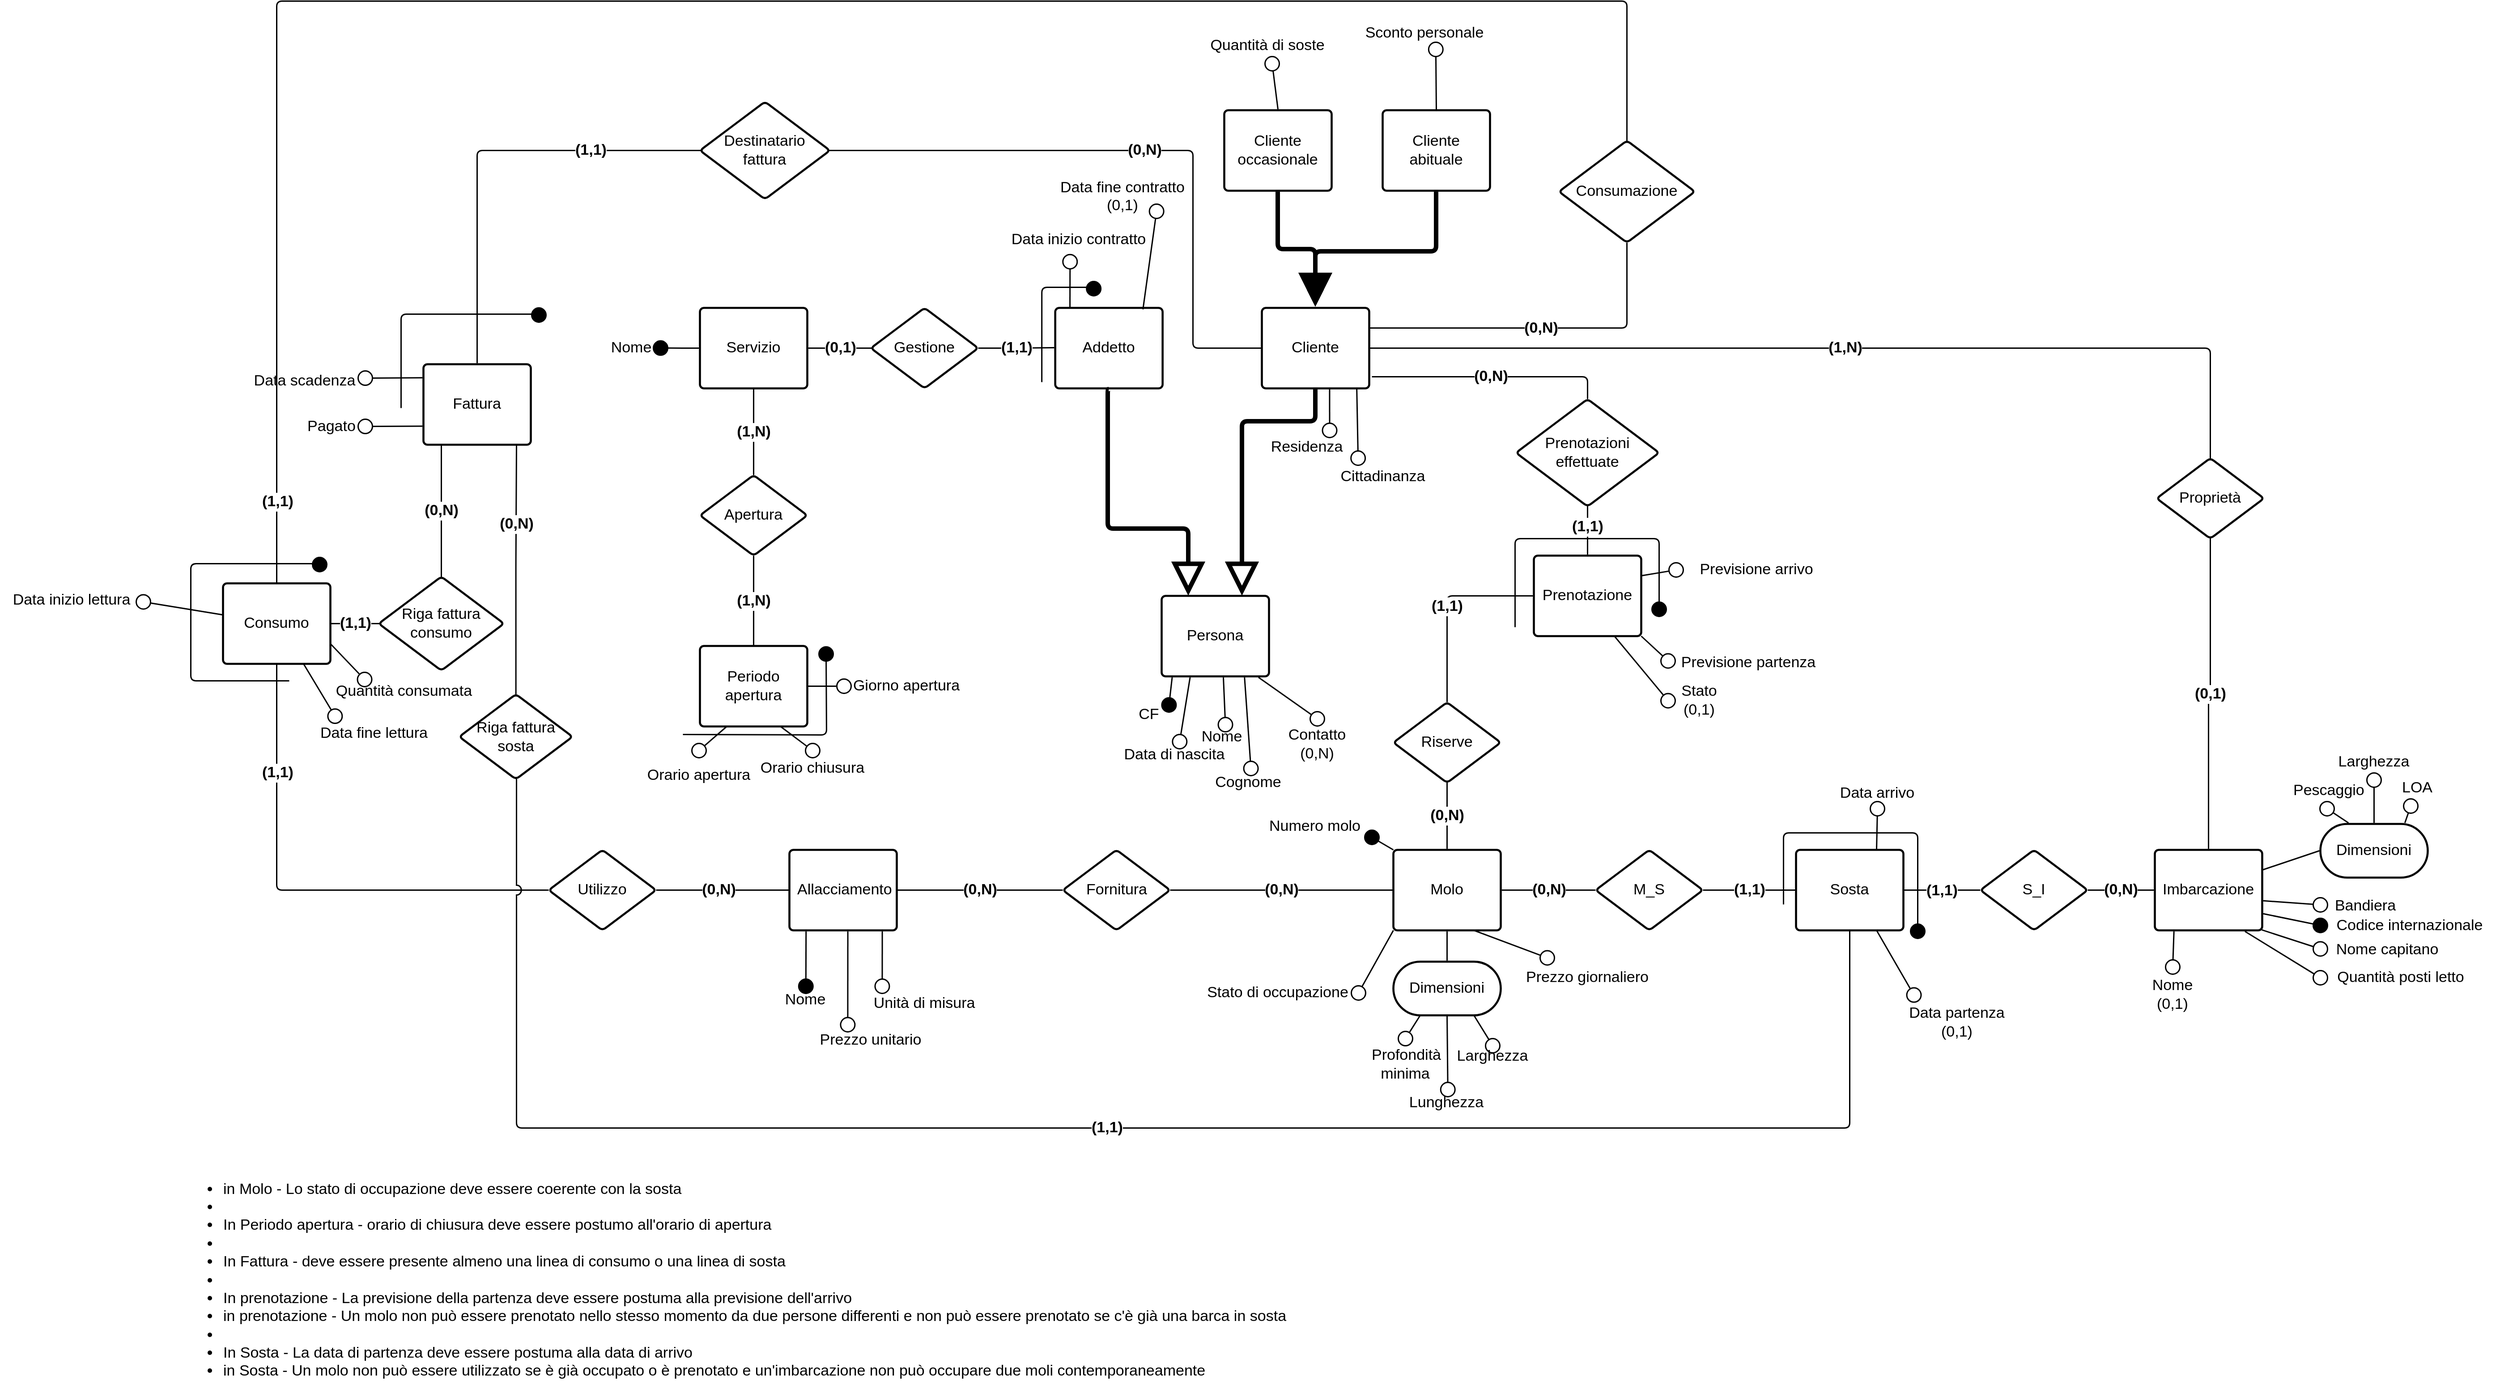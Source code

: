 <mxfile version="18.0.6" type="github" pages="4">
  <diagram id="Lb8NKgurd6Q8IvhMMRqe" name="Concettuale">
    <mxGraphModel dx="862" dy="1651" grid="1" gridSize="10" guides="1" tooltips="1" connect="1" arrows="1" fold="1" page="1" pageScale="1" pageWidth="827" pageHeight="1169" math="0" shadow="0">
      <root>
        <mxCell id="0" />
        <mxCell id="1" parent="0" />
        <UserObject label="Data inizio contratto" lucidchartObjectId="qG3w~g5rz1pi" id="IZg3AnJUHfxiXuIaxrN7-1">
          <mxCell style="html=1;overflow=block;blockSpacing=1;whiteSpace=wrap;fontSize=17;fontColor=#000000;spacing=0;fillColor=#ffffff;strokeWidth=1.5;strokeColor=none;" parent="1" vertex="1">
            <mxGeometry x="1711.08" y="-373" width="163" height="40" as="geometry" />
          </mxCell>
        </UserObject>
        <UserObject label="Codice internazionale" lucidchartObjectId="qG3wypu7~B5-" id="IZg3AnJUHfxiXuIaxrN7-3">
          <mxCell style="html=1;overflow=block;blockSpacing=1;whiteSpace=wrap;fontSize=17;fontColor=#000000;spacing=0;fillColor=none;strokeWidth=1.5;strokeColor=none;verticalAlign=middle;" parent="1" vertex="1">
            <mxGeometry x="3180" y="400" width="200" height="27" as="geometry" />
          </mxCell>
        </UserObject>
        <UserObject label="Previsione partenza" lucidchartObjectId="qG3wwknmCZUE" id="IZg3AnJUHfxiXuIaxrN7-4">
          <mxCell style="html=1;overflow=block;blockSpacing=1;whiteSpace=wrap;fontSize=17;fontColor=#000000;spacing=0;fillColor=none;strokeWidth=1.5;strokeColor=none;" parent="1" vertex="1">
            <mxGeometry x="2451" y="109" width="180" height="17.5" as="geometry" />
          </mxCell>
        </UserObject>
        <UserObject label="Quantità di soste" lucidchartObjectId="qG3wplEo-.gc" id="IZg3AnJUHfxiXuIaxrN7-8">
          <mxCell style="html=1;overflow=block;blockSpacing=1;whiteSpace=wrap;fontSize=17;fontColor=#000000;spacing=0;fillColor=none;strokeWidth=1.5;strokeColor=none;" parent="1" vertex="1">
            <mxGeometry x="1925" y="-590" width="157" height="40" as="geometry" />
          </mxCell>
        </UserObject>
        <UserObject label="Contatto&#xa;(0,N)" lucidchartObjectId="qG3woVkW-.Kp" id="IZg3AnJUHfxiXuIaxrN7-9">
          <mxCell style="html=1;overflow=block;blockSpacing=1;whiteSpace=wrap;fontSize=17;fontColor=#000000;spacing=0;fillColor=none;strokeWidth=1.5;strokeColor=none;" parent="1" vertex="1">
            <mxGeometry x="2020" y="182.5" width="78" height="57.5" as="geometry" />
          </mxCell>
        </UserObject>
        <UserObject label="Nome capitano" lucidchartObjectId="qG3wnt9I1VwD" id="IZg3AnJUHfxiXuIaxrN7-10">
          <mxCell style="html=1;overflow=block;blockSpacing=1;whiteSpace=wrap;fontSize=17;fontColor=#000000;spacing=0;fillColor=none;strokeWidth=1.5;strokeColor=none;" parent="1" vertex="1">
            <mxGeometry x="3180" y="427" width="150" height="27" as="geometry" />
          </mxCell>
        </UserObject>
        <UserObject label="Cognome" lucidchartObjectId="qG3wlyrFWjLu" id="IZg3AnJUHfxiXuIaxrN7-12">
          <mxCell style="html=1;overflow=block;blockSpacing=1;whiteSpace=wrap;fontSize=17;fontColor=#000000;spacing=0;fillColor=none;strokeWidth=1.5;strokeColor=none;" parent="1" vertex="1">
            <mxGeometry x="1937" y="238" width="90" height="32" as="geometry" />
          </mxCell>
        </UserObject>
        <UserObject label="Nome" lucidchartObjectId="qG3wkJD~I8z7" id="IZg3AnJUHfxiXuIaxrN7-13">
          <mxCell style="html=1;overflow=block;blockSpacing=1;whiteSpace=wrap;fontSize=17;fontColor=#000000;spacing=0;fillColor=none;strokeWidth=1.5;strokeColor=none;" parent="1" vertex="1">
            <mxGeometry x="1455" y="481.5" width="64" height="31" as="geometry" />
          </mxCell>
        </UserObject>
        <UserObject label="Data arrivo" lucidchartObjectId="qG3wjgoEsoyD" id="IZg3AnJUHfxiXuIaxrN7-14">
          <mxCell style="html=1;overflow=block;blockSpacing=1;whiteSpace=wrap;fontSize=17;fontColor=#000000;spacing=0;fillColor=none;strokeWidth=1.5;strokeColor=none;" parent="1" vertex="1">
            <mxGeometry x="2640" y="248" width="90" height="35" as="geometry" />
          </mxCell>
        </UserObject>
        <UserObject label="Data inizio lettura" lucidchartObjectId="qG3wfT6kJYHy" id="IZg3AnJUHfxiXuIaxrN7-16">
          <mxCell style="html=1;overflow=block;blockSpacing=1;whiteSpace=wrap;fontSize=17;fontColor=#000000;spacing=0;fillColor=none;strokeWidth=1.5;strokeColor=none;" parent="1" vertex="1">
            <mxGeometry x="587" y="36.5" width="160" height="27" as="geometry" />
          </mxCell>
        </UserObject>
        <UserObject label="Data fine contratto&#xa;(0,1)" lucidchartObjectId="qG3wbWLWPdAv" id="IZg3AnJUHfxiXuIaxrN7-17">
          <mxCell style="html=1;overflow=block;blockSpacing=1;whiteSpace=wrap;fontSize=17;fontColor=#000000;spacing=0;fillColor=#ffffff;strokeWidth=1.5;strokeColor=none;" parent="1" vertex="1">
            <mxGeometry x="1766.08" y="-422" width="151" height="37" as="geometry" />
          </mxCell>
        </UserObject>
        <UserObject label="Quantità posti letto" lucidchartObjectId="qG3wauGdlq0J" id="IZg3AnJUHfxiXuIaxrN7-18">
          <mxCell style="html=1;overflow=block;blockSpacing=1;whiteSpace=wrap;fontSize=17;fontColor=#000000;spacing=0;fillColor=none;strokeWidth=1.5;strokeColor=none;" parent="1" vertex="1">
            <mxGeometry x="3180" y="460" width="180" height="24" as="geometry" />
          </mxCell>
        </UserObject>
        <UserObject label="Unità di misura" lucidchartObjectId="qG3w_NOJGsT1" id="IZg3AnJUHfxiXuIaxrN7-19">
          <mxCell style="html=1;overflow=block;blockSpacing=1;whiteSpace=wrap;fontSize=17;fontColor=#000000;spacing=0;fillColor=none;strokeWidth=1.5;strokeColor=none;" parent="1" vertex="1">
            <mxGeometry x="1560" y="481.5" width="120" height="38.5" as="geometry" />
          </mxCell>
        </UserObject>
        <UserObject label="CF" lucidchartObjectId="qG3wYmhuRZii" id="IZg3AnJUHfxiXuIaxrN7-20">
          <mxCell style="html=1;overflow=block;blockSpacing=1;whiteSpace=wrap;fontSize=17;fontColor=#000000;spacing=0;fillColor=none;strokeWidth=1.5;strokeColor=none;" parent="1" vertex="1">
            <mxGeometry x="1838" y="167" width="65.5" height="22" as="geometry" />
          </mxCell>
        </UserObject>
        <UserObject label="Prezzo unitario" lucidchartObjectId="qG3wY4epbDqB" id="IZg3AnJUHfxiXuIaxrN7-21">
          <mxCell style="html=1;overflow=block;blockSpacing=1;whiteSpace=wrap;fontSize=17;fontColor=#000000;spacing=0;fillColor=none;strokeWidth=1.5;strokeColor=none;" parent="1" vertex="1">
            <mxGeometry x="1500" y="524.5" width="120" height="35.5" as="geometry" />
          </mxCell>
        </UserObject>
        <UserObject label="Previsione arrivo" lucidchartObjectId="qG3wSvpVa78N" id="IZg3AnJUHfxiXuIaxrN7-22">
          <mxCell style="html=1;overflow=block;blockSpacing=1;whiteSpace=wrap;fontSize=17;fontColor=#000000;spacing=0;fillColor=none;strokeWidth=1.5;strokeColor=none;" parent="1" vertex="1">
            <mxGeometry x="2460" y="1" width="180" height="30" as="geometry" />
          </mxCell>
        </UserObject>
        <UserObject label="Quantità consumata" lucidchartObjectId="qG3wR2ifY7PK" id="IZg3AnJUHfxiXuIaxrN7-24">
          <mxCell style="html=1;overflow=block;blockSpacing=1;whiteSpace=wrap;fontSize=17;fontColor=#000000;spacing=0;fillColor=none;strokeWidth=1.5;strokeColor=none;" parent="1" vertex="1">
            <mxGeometry x="950" y="138.5" width="177" height="27" as="geometry" />
          </mxCell>
        </UserObject>
        <UserObject label="Bandiera" lucidchartObjectId="qG3wQItMWX9v" id="IZg3AnJUHfxiXuIaxrN7-25">
          <mxCell style="html=1;overflow=block;blockSpacing=1;whiteSpace=wrap;fontSize=17;fontColor=#000000;spacing=0;fillColor=none;strokeWidth=1.5;strokeColor=none;" parent="1" vertex="1">
            <mxGeometry x="3180" y="381" width="101" height="19" as="geometry" />
          </mxCell>
        </UserObject>
        <UserObject label="Sconto personale" lucidchartObjectId="qG3wP3HijY87" id="IZg3AnJUHfxiXuIaxrN7-26">
          <mxCell style="html=1;overflow=block;blockSpacing=1;whiteSpace=wrap;fontSize=17;fontColor=#000000;spacing=0;fillColor=none;strokeWidth=1.5;strokeColor=none;" parent="1" vertex="1">
            <mxGeometry x="2094" y="-603" width="170" height="37" as="geometry" />
          </mxCell>
        </UserObject>
        <UserObject label="Stato di occupazione" lucidchartObjectId="qG3wOjGNH783" id="IZg3AnJUHfxiXuIaxrN7-27">
          <mxCell style="html=1;overflow=block;blockSpacing=1;whiteSpace=wrap;fontSize=17;fontColor=#000000;spacing=0;fillColor=none;strokeWidth=1.5;strokeColor=none;" parent="1" vertex="1">
            <mxGeometry x="1925" y="474" width="180" height="30" as="geometry" />
          </mxCell>
        </UserObject>
        <UserObject label="Data fine lettura" lucidchartObjectId="qG3wJ4P51qAZ" id="IZg3AnJUHfxiXuIaxrN7-29">
          <mxCell style="html=1;overflow=block;blockSpacing=1;whiteSpace=wrap;fontSize=17;fontColor=#000000;spacing=0;fillColor=none;strokeWidth=1.5;strokeColor=none;" parent="1" vertex="1">
            <mxGeometry x="940" y="182.5" width="130" height="32" as="geometry" />
          </mxCell>
        </UserObject>
        <UserObject label="Nome" lucidchartObjectId="qG3w8p8kOtcF" id="IZg3AnJUHfxiXuIaxrN7-32">
          <mxCell style="html=1;overflow=block;blockSpacing=1;whiteSpace=wrap;fontSize=17;fontColor=#000000;spacing=0;fillColor=none;strokeWidth=1.5;strokeColor=none;" parent="1" vertex="1">
            <mxGeometry x="1920" y="189" width="65" height="27" as="geometry" />
          </mxCell>
        </UserObject>
        <UserObject label="Nome&#xa;(0,1)" lucidchartObjectId="qG3w6z_bFd4y" id="IZg3AnJUHfxiXuIaxrN7-33">
          <mxCell style="html=1;overflow=block;blockSpacing=1;whiteSpace=wrap;fontSize=17;fontColor=#000000;spacing=0;fillColor=none;strokeWidth=1.5;strokeColor=none;" parent="1" vertex="1">
            <mxGeometry x="2980" y="460" width="70" height="61" as="geometry" />
          </mxCell>
        </UserObject>
        <UserObject label="Data di nascita" lucidchartObjectId="qG3w5Qcm1Csx" id="IZg3AnJUHfxiXuIaxrN7-34">
          <mxCell style="html=1;overflow=block;blockSpacing=1;whiteSpace=wrap;fontSize=17;fontColor=#000000;spacing=0;fillColor=none;strokeWidth=1.5;strokeColor=none;" parent="1" vertex="1">
            <mxGeometry x="1838" y="208" width="123" height="30" as="geometry" />
          </mxCell>
        </UserObject>
        <UserObject label="Data partenza&lt;br&gt;(0,1)" lucidchartObjectId="qG3w1uLWU9N2" id="IZg3AnJUHfxiXuIaxrN7-35">
          <mxCell style="html=1;overflow=block;blockSpacing=1;whiteSpace=wrap;fontSize=17;fontColor=#000000;spacing=0;fillColor=none;strokeWidth=1.5;strokeColor=none;" parent="1" vertex="1">
            <mxGeometry x="2714" y="494.25" width="120" height="55.75" as="geometry" />
          </mxCell>
        </UserObject>
        <UserObject label="Nome" lucidchartObjectId="qG3w14PcT5Hk" id="IZg3AnJUHfxiXuIaxrN7-36">
          <mxCell style="html=1;overflow=block;blockSpacing=1;whiteSpace=wrap;fontSize=17;fontColor=#000000;spacing=0;fillColor=#ffffff;strokeWidth=1.5;strokeColor=none;" parent="1" vertex="1">
            <mxGeometry x="1260" y="-245.5" width="65" height="27" as="geometry" />
          </mxCell>
        </UserObject>
        <UserObject label="Cittadinanza" lucidchartObjectId="qG3w0xVLaBtw" id="IZg3AnJUHfxiXuIaxrN7-37">
          <mxCell style="html=1;overflow=block;blockSpacing=1;whiteSpace=wrap;fontSize=17;fontColor=#000000;spacing=0;fillColor=none;strokeWidth=1.5;strokeColor=none;" parent="1" vertex="1">
            <mxGeometry x="2080" y="-109" width="105" height="42" as="geometry" />
          </mxCell>
        </UserObject>
        <UserObject label="Residenza" lucidchartObjectId="qG3w-geqDVtb" id="IZg3AnJUHfxiXuIaxrN7-38">
          <mxCell style="html=1;overflow=block;blockSpacing=1;whiteSpace=wrap;fontSize=17;fontColor=#000000;spacing=0;fillColor=none;strokeWidth=1.5;strokeColor=none;" parent="1" vertex="1">
            <mxGeometry x="1997" y="-140" width="101" height="38" as="geometry" />
          </mxCell>
        </UserObject>
        <UserObject label="Lunghezza" lucidchartObjectId="qG3w-TL_w5D6" id="IZg3AnJUHfxiXuIaxrN7-39">
          <mxCell style="html=1;overflow=block;blockSpacing=1;whiteSpace=wrap;fontSize=17;fontColor=#000000;spacing=0;fillColor=none;strokeWidth=1.5;strokeColor=none;" parent="1" vertex="1">
            <mxGeometry x="2155" y="597" width="97" height="29" as="geometry" />
          </mxCell>
        </UserObject>
        <UserObject label="Molo" lucidchartObjectId="qG3ws0L2a0bG" id="IZg3AnJUHfxiXuIaxrN7-41">
          <mxCell style="html=1;overflow=block;blockSpacing=1;whiteSpace=wrap;fontSize=17;fontColor=#000000;spacing=9;strokeColor=#000000;strokeOpacity=100;rounded=1;absoluteArcSize=1;arcSize=9;strokeWidth=2.3;" parent="1" vertex="1">
            <mxGeometry x="2144" y="329" width="120" height="90" as="geometry" />
          </mxCell>
        </UserObject>
        <UserObject label="Allacciamento" lucidchartObjectId="qG3wAiNXXrYu" id="IZg3AnJUHfxiXuIaxrN7-42">
          <mxCell style="html=1;overflow=block;blockSpacing=1;whiteSpace=wrap;fontSize=17;fontColor=#000000;spacing=9;strokeColor=#000000;strokeOpacity=100;rounded=1;absoluteArcSize=1;arcSize=9;strokeWidth=2.3;" parent="1" vertex="1">
            <mxGeometry x="1469" y="329" width="120" height="90" as="geometry" />
          </mxCell>
        </UserObject>
        <UserObject label="Imbarcazione" lucidchartObjectId="qG3wFbQYlU~I" id="IZg3AnJUHfxiXuIaxrN7-43">
          <mxCell style="html=1;overflow=block;blockSpacing=1;whiteSpace=wrap;fontSize=17;fontColor=#000000;spacing=9;strokeColor=#000000;strokeOpacity=100;rounded=1;absoluteArcSize=1;arcSize=9;strokeWidth=2.3;" parent="1" vertex="1">
            <mxGeometry x="2995" y="329" width="120" height="90" as="geometry" />
          </mxCell>
        </UserObject>
        <UserObject label="Cliente" lucidchartObjectId="qG3wspaOj9bR" id="IZg3AnJUHfxiXuIaxrN7-44">
          <mxCell style="html=1;overflow=block;blockSpacing=1;whiteSpace=wrap;fontSize=17;fontColor=#000000;spacing=9;strokeColor=#000000;strokeOpacity=100;rounded=1;absoluteArcSize=1;arcSize=9;strokeWidth=2.3;" parent="1" vertex="1">
            <mxGeometry x="1997" y="-277" width="120" height="90" as="geometry" />
          </mxCell>
        </UserObject>
        <UserObject label="Addetto" lucidchartObjectId="qG3wZnogm-np" id="IZg3AnJUHfxiXuIaxrN7-45">
          <mxCell style="html=1;overflow=block;blockSpacing=1;whiteSpace=wrap;fontSize=17;fontColor=#000000;spacing=9;strokeColor=#000000;strokeOpacity=100;rounded=1;absoluteArcSize=1;arcSize=9;strokeWidth=2.3;" parent="1" vertex="1">
            <mxGeometry x="1766.08" y="-277" width="120" height="90" as="geometry" />
          </mxCell>
        </UserObject>
        <UserObject label="Servizio" lucidchartObjectId="qG3wPepaNxYq" id="IZg3AnJUHfxiXuIaxrN7-46">
          <mxCell style="html=1;overflow=block;blockSpacing=1;whiteSpace=wrap;fontSize=17;fontColor=#000000;spacing=9;strokeColor=#000000;strokeOpacity=100;rounded=1;absoluteArcSize=1;arcSize=9;strokeWidth=2.3;" parent="1" vertex="1">
            <mxGeometry x="1369" y="-277" width="120" height="90" as="geometry" />
          </mxCell>
        </UserObject>
        <UserObject label="Persona" lucidchartObjectId="qG3wBOnAe34f" id="IZg3AnJUHfxiXuIaxrN7-48">
          <mxCell style="html=1;overflow=block;blockSpacing=1;whiteSpace=wrap;fontSize=17;fontColor=#000000;spacing=9;strokeColor=#000000;strokeOpacity=100;rounded=1;absoluteArcSize=1;arcSize=9;strokeWidth=2.3;" parent="1" vertex="1">
            <mxGeometry x="1885" y="45" width="120" height="90" as="geometry" />
          </mxCell>
        </UserObject>
        <UserObject label="" lucidchartObjectId="qG3wWw9Mf8CR" id="IZg3AnJUHfxiXuIaxrN7-49">
          <mxCell style="html=1;jettySize=18;whiteSpace=wrap;fontSize=17;strokeColor=#000000;strokeWidth=5;rounded=1;arcSize=12;edgeStyle=orthogonalEdgeStyle;startArrow=none;endArrow=block;exitX=0.5;exitY=1.012;exitPerimeter=0;endFill=0;entryX=0.25;entryY=0;entryDx=0;entryDy=0;endSize=25;" parent="1" source="IZg3AnJUHfxiXuIaxrN7-45" target="IZg3AnJUHfxiXuIaxrN7-48" edge="1">
            <mxGeometry width="100" height="100" relative="1" as="geometry">
              <mxPoint x="1770" y="-120" as="targetPoint" />
              <Array as="points">
                <mxPoint x="1825" y="-30" />
                <mxPoint x="1915" y="-30" />
              </Array>
            </mxGeometry>
          </mxCell>
        </UserObject>
        <UserObject label="" lucidchartObjectId="qG3wJAKm~KNV" id="IZg3AnJUHfxiXuIaxrN7-50">
          <mxCell style="html=1;jettySize=18;whiteSpace=wrap;fontSize=17;strokeColor=#000000;strokeWidth=5;rounded=1;arcSize=12;edgeStyle=orthogonalEdgeStyle;startArrow=none;endArrow=block;endFill=0;exitX=0.5;exitY=1.012;exitPerimeter=0;entryX=0.75;entryY=0;entryDx=0;entryDy=0;startSize=0;endSize=25;" parent="1" source="IZg3AnJUHfxiXuIaxrN7-44" target="IZg3AnJUHfxiXuIaxrN7-48" edge="1">
            <mxGeometry width="100" height="100" relative="1" as="geometry">
              <Array as="points">
                <mxPoint x="2057" y="-150" />
                <mxPoint x="1975" y="-150" />
              </Array>
              <mxPoint x="2010" as="targetPoint" />
            </mxGeometry>
          </mxCell>
        </UserObject>
        <UserObject label="Dimensioni" lucidchartObjectId="qG3wjJrCLR1B" id="IZg3AnJUHfxiXuIaxrN7-53">
          <mxCell style="html=1;overflow=block;blockSpacing=1;whiteSpace=wrap;rounded=1;arcSize=50;fontSize=17;fontColor=#000000;spacing=3.8;strokeColor=#000000;strokeOpacity=100;strokeWidth=2.3;" parent="1" vertex="1">
            <mxGeometry x="2144" y="454" width="120" height="60" as="geometry" />
          </mxCell>
        </UserObject>
        <UserObject label="" lucidchartObjectId="qG3w8ZtX3_uW" id="IZg3AnJUHfxiXuIaxrN7-54">
          <mxCell style="html=1;jettySize=18;whiteSpace=wrap;fontSize=17;strokeColor=#000000;strokeWidth=1.5;rounded=1;arcSize=12;startArrow=none;endArrow=none;exitX=0.5;exitY=-0.019;exitPerimeter=0;entryX=0.5;entryY=1.012;entryPerimeter=0;" parent="1" source="IZg3AnJUHfxiXuIaxrN7-53" target="IZg3AnJUHfxiXuIaxrN7-41" edge="1">
            <mxGeometry width="100" height="100" relative="1" as="geometry" />
          </mxCell>
        </UserObject>
        <UserObject label="Profondità minima" lucidchartObjectId="qG3wKU2qW4a8" id="IZg3AnJUHfxiXuIaxrN7-55">
          <mxCell style="html=1;overflow=block;blockSpacing=1;whiteSpace=wrap;fontSize=17;fontColor=#000000;spacing=0;strokeOpacity=0;fillOpacity=0;rounded=1;absoluteArcSize=1;arcSize=9;fillColor=none;strokeWidth=2.3;" parent="1" vertex="1">
            <mxGeometry x="2120" y="540" width="75" height="57" as="geometry" />
          </mxCell>
        </UserObject>
        <UserObject label="Larghezza" lucidchartObjectId="qG3weLcsIPQj" id="IZg3AnJUHfxiXuIaxrN7-56">
          <mxCell style="html=1;overflow=block;blockSpacing=1;whiteSpace=wrap;fontSize=17;fontColor=#000000;spacing=0;strokeOpacity=0;fillOpacity=0;rounded=1;absoluteArcSize=1;arcSize=9;fillColor=none;strokeWidth=2.3;" parent="1" vertex="1">
            <mxGeometry x="2210" y="548" width="90" height="23" as="geometry" />
          </mxCell>
        </UserObject>
        <UserObject label="" lucidchartObjectId="qG3wTEocwHBX" id="IZg3AnJUHfxiXuIaxrN7-57">
          <mxCell style="html=1;jettySize=18;whiteSpace=wrap;fontSize=17;strokeColor=#000000;strokeWidth=1.5;rounded=1;arcSize=12;startArrow=none;endArrow=oval;endFill=0;endSize=16;entryX=0.5;entryY=0.001;entryPerimeter=0;exitX=0.25;exitY=1;exitDx=0;exitDy=0;" parent="1" source="IZg3AnJUHfxiXuIaxrN7-53" target="IZg3AnJUHfxiXuIaxrN7-55" edge="1">
            <mxGeometry width="100" height="100" relative="1" as="geometry" />
          </mxCell>
        </UserObject>
        <UserObject label="" lucidchartObjectId="qG3wC34YzaM~" id="IZg3AnJUHfxiXuIaxrN7-58">
          <mxCell style="html=1;jettySize=18;whiteSpace=wrap;fontSize=17;strokeColor=#000000;strokeWidth=1.5;rounded=1;arcSize=12;startArrow=none;endArrow=oval;endFill=0;endSize=16;exitX=0.75;exitY=1;entryX=0.5;entryY=0;entryDx=0;entryDy=0;exitDx=0;exitDy=0;" parent="1" source="IZg3AnJUHfxiXuIaxrN7-53" target="IZg3AnJUHfxiXuIaxrN7-56" edge="1">
            <mxGeometry width="100" height="100" relative="1" as="geometry" />
          </mxCell>
        </UserObject>
        <UserObject label="" lucidchartObjectId="qG3wmwphB3~n" id="IZg3AnJUHfxiXuIaxrN7-59">
          <mxCell style="html=1;jettySize=18;whiteSpace=wrap;fontSize=17;strokeColor=#000000;strokeWidth=1.5;rounded=1;arcSize=12;startArrow=none;endArrow=oval;endFill=0;endSize=16;exitX=0.5;exitY=1;entryX=0.514;entryY=0;entryPerimeter=0;exitDx=0;exitDy=0;" parent="1" source="IZg3AnJUHfxiXuIaxrN7-53" target="IZg3AnJUHfxiXuIaxrN7-39" edge="1">
            <mxGeometry width="100" height="100" relative="1" as="geometry" />
          </mxCell>
        </UserObject>
        <UserObject label="" lucidchartObjectId="qG3wcs1GOo5C" id="IZg3AnJUHfxiXuIaxrN7-69">
          <mxCell style="html=1;jettySize=18;whiteSpace=wrap;fontSize=17;strokeColor=#000000;strokeWidth=1.5;rounded=1;arcSize=12;startArrow=none;endArrow=oval;endFill=0;endSize=16;entryX=1;entryY=0.5;entryDx=0;entryDy=0;exitX=0;exitY=1;exitDx=0;exitDy=0;" parent="1" source="IZg3AnJUHfxiXuIaxrN7-41" target="IZg3AnJUHfxiXuIaxrN7-27" edge="1">
            <mxGeometry width="100" height="100" relative="1" as="geometry">
              <mxPoint x="2160" y="430" as="sourcePoint" />
              <mxPoint x="2120" y="540" as="targetPoint" />
            </mxGeometry>
          </mxCell>
        </UserObject>
        <UserObject label="" lucidchartObjectId="qG3w.DNciJdp" id="IZg3AnJUHfxiXuIaxrN7-70">
          <mxCell style="html=1;jettySize=18;whiteSpace=wrap;fontSize=17;strokeColor=#000000;strokeWidth=1.5;rounded=1;arcSize=12;startArrow=none;endArrow=oval;endFill=1;endSize=16;exitX=1.009;exitY=0.793;exitPerimeter=0;entryX=0;entryY=0.5;entryDx=0;entryDy=0;" parent="1" source="IZg3AnJUHfxiXuIaxrN7-43" target="IZg3AnJUHfxiXuIaxrN7-3" edge="1">
            <mxGeometry width="100" height="100" relative="1" as="geometry">
              <mxPoint x="3180" y="420" as="targetPoint" />
            </mxGeometry>
          </mxCell>
        </UserObject>
        <UserObject label="LOA" lucidchartObjectId="qG3wx86HfEAO" id="IZg3AnJUHfxiXuIaxrN7-71">
          <mxCell style="html=1;overflow=block;blockSpacing=1;whiteSpace=wrap;fontSize=17;fontColor=#000000;spacing=0;fillColor=none;strokeWidth=1.5;strokeColor=none;" parent="1" vertex="1">
            <mxGeometry x="3240" y="240" width="97" height="40" as="geometry" />
          </mxCell>
        </UserObject>
        <UserObject label="Dimensioni" lucidchartObjectId="qG3w61WHC45h" id="IZg3AnJUHfxiXuIaxrN7-72">
          <mxCell style="html=1;overflow=block;blockSpacing=1;whiteSpace=wrap;rounded=1;arcSize=50;fontSize=17;fontColor=#000000;spacing=3.8;strokeColor=#000000;strokeOpacity=100;strokeWidth=2.3;" parent="1" vertex="1">
            <mxGeometry x="3180" y="300" width="120" height="60" as="geometry" />
          </mxCell>
        </UserObject>
        <UserObject label="" lucidchartObjectId="qG3wPrwIw3Pf" id="IZg3AnJUHfxiXuIaxrN7-73">
          <mxCell style="html=1;jettySize=18;whiteSpace=wrap;fontSize=17;strokeColor=#000000;strokeWidth=1.5;rounded=1;arcSize=12;startArrow=none;endArrow=none;exitX=-0.009;exitY=0.5;exitPerimeter=0;entryX=1;entryY=0.25;entryDx=0;entryDy=0;" parent="1" source="IZg3AnJUHfxiXuIaxrN7-72" target="IZg3AnJUHfxiXuIaxrN7-43" edge="1">
            <mxGeometry width="100" height="100" relative="1" as="geometry" />
          </mxCell>
        </UserObject>
        <UserObject label="Pescaggio" lucidchartObjectId="qG3wGlUgdCHl" id="IZg3AnJUHfxiXuIaxrN7-74">
          <mxCell style="html=1;overflow=block;blockSpacing=1;whiteSpace=wrap;fontSize=17;fontColor=#000000;spacing=0;strokeOpacity=0;fillOpacity=0;rounded=1;absoluteArcSize=1;arcSize=9;fillColor=none;strokeWidth=2.3;" parent="1" vertex="1">
            <mxGeometry x="3150" y="243" width="75" height="40" as="geometry" />
          </mxCell>
        </UserObject>
        <UserObject label="Larghezza" lucidchartObjectId="qG3wW5DZjHm2" id="IZg3AnJUHfxiXuIaxrN7-75">
          <mxCell style="html=1;overflow=block;blockSpacing=1;whiteSpace=wrap;fontSize=17;fontColor=#000000;spacing=0;strokeOpacity=0;fillOpacity=0;rounded=1;absoluteArcSize=1;arcSize=9;fillColor=none;strokeWidth=2.3;" parent="1" vertex="1">
            <mxGeometry x="3195" y="210" width="90" height="41" as="geometry" />
          </mxCell>
        </UserObject>
        <UserObject label="" lucidchartObjectId="qG3wAD6UdGOn" id="IZg3AnJUHfxiXuIaxrN7-76">
          <mxCell style="html=1;jettySize=18;whiteSpace=wrap;fontSize=17;strokeColor=#000000;strokeWidth=1.5;rounded=1;arcSize=12;startArrow=none;endArrow=oval;endFill=0;endSize=16;exitX=0.262;exitY=-0.019;exitPerimeter=0;entryX=0.5;entryY=0.999;entryPerimeter=0;" parent="1" source="IZg3AnJUHfxiXuIaxrN7-72" target="IZg3AnJUHfxiXuIaxrN7-74" edge="1">
            <mxGeometry width="100" height="100" relative="1" as="geometry" />
          </mxCell>
        </UserObject>
        <UserObject label="" lucidchartObjectId="qG3wwl0MjoDS" id="IZg3AnJUHfxiXuIaxrN7-77">
          <mxCell style="html=1;jettySize=18;whiteSpace=wrap;fontSize=17;strokeColor=#000000;strokeWidth=1.5;rounded=1;arcSize=12;startArrow=none;endArrow=oval;endFill=0;endSize=16;exitX=0.5;exitY=-0.019;exitPerimeter=0;entryX=0.5;entryY=0.999;entryPerimeter=0;" parent="1" source="IZg3AnJUHfxiXuIaxrN7-72" target="IZg3AnJUHfxiXuIaxrN7-75" edge="1">
            <mxGeometry width="100" height="100" relative="1" as="geometry" />
          </mxCell>
        </UserObject>
        <UserObject label="" lucidchartObjectId="qG3wcONPoKfh" id="IZg3AnJUHfxiXuIaxrN7-78">
          <mxCell style="html=1;jettySize=18;whiteSpace=wrap;fontSize=17;strokeColor=#000000;strokeWidth=1.5;rounded=1;arcSize=12;startArrow=none;endArrow=oval;endFill=0;endSize=16;exitX=0.787;exitY=-0.019;exitPerimeter=0;entryX=0.423;entryY=1;entryPerimeter=0;" parent="1" source="IZg3AnJUHfxiXuIaxrN7-72" target="IZg3AnJUHfxiXuIaxrN7-71" edge="1">
            <mxGeometry width="100" height="100" relative="1" as="geometry" />
          </mxCell>
        </UserObject>
        <UserObject label="" lucidchartObjectId="qG3wD7-gIqWj" id="IZg3AnJUHfxiXuIaxrN7-79">
          <mxCell style="html=1;jettySize=18;whiteSpace=wrap;fontSize=17;strokeColor=#000000;strokeWidth=1.5;rounded=1;arcSize=12;startArrow=none;endArrow=oval;endFill=0;endSize=16;exitX=0.178;exitY=1.012;exitPerimeter=0;entryX=0.5;entryY=0;entryDx=0;entryDy=0;" parent="1" source="IZg3AnJUHfxiXuIaxrN7-43" target="IZg3AnJUHfxiXuIaxrN7-33" edge="1">
            <mxGeometry width="100" height="100" relative="1" as="geometry" />
          </mxCell>
        </UserObject>
        <UserObject label="" lucidchartObjectId="qG3wY3TIAK-S" id="IZg3AnJUHfxiXuIaxrN7-80">
          <mxCell style="html=1;jettySize=18;whiteSpace=wrap;fontSize=17;strokeColor=#000000;strokeWidth=1.5;rounded=1;arcSize=12;startArrow=none;endArrow=oval;endFill=0;endSize=16;entryX=0;entryY=0.5;entryDx=0;entryDy=0;exitX=1;exitY=0.25;exitDx=0;exitDy=0;" parent="1" source="IZg3AnJUHfxiXuIaxrN7-151" target="IZg3AnJUHfxiXuIaxrN7-22" edge="1">
            <mxGeometry width="100" height="100" relative="1" as="geometry">
              <mxPoint x="2700" y="90" as="sourcePoint" />
            </mxGeometry>
          </mxCell>
        </UserObject>
        <UserObject label="" lucidchartObjectId="qG3wl0wwAE8w" id="IZg3AnJUHfxiXuIaxrN7-81">
          <mxCell style="html=1;jettySize=18;whiteSpace=wrap;fontSize=17;strokeColor=#000000;strokeWidth=1.5;rounded=1;arcSize=12;startArrow=none;endArrow=oval;endFill=0;endSize=16;entryX=0;entryY=0.5;entryDx=0;entryDy=0;exitX=1;exitY=1;exitDx=0;exitDy=0;" parent="1" source="IZg3AnJUHfxiXuIaxrN7-151" target="IZg3AnJUHfxiXuIaxrN7-4" edge="1">
            <mxGeometry width="100" height="100" relative="1" as="geometry">
              <mxPoint x="2430" y="110" as="sourcePoint" />
              <mxPoint x="2401" y="140" as="targetPoint" />
            </mxGeometry>
          </mxCell>
        </UserObject>
        <UserObject label="" lucidchartObjectId="qG3wRL-JpWAr" id="IZg3AnJUHfxiXuIaxrN7-82">
          <mxCell style="html=1;jettySize=18;whiteSpace=wrap;fontSize=17;strokeColor=#000000;strokeWidth=1.5;rounded=1;arcSize=12;edgeStyle=orthogonalEdgeStyle;startArrow=none;endArrow=none;exitX=1.025;exitY=0.856;exitPerimeter=0;entryX=0.5;entryY=0;entryDx=0;entryDy=0;exitDx=0;exitDy=0;" parent="1" source="IZg3AnJUHfxiXuIaxrN7-44" target="IZg3AnJUHfxiXuIaxrN7-152" edge="1">
            <mxGeometry width="100" height="100" relative="1" as="geometry">
              <Array as="points" />
            </mxGeometry>
          </mxCell>
        </UserObject>
        <mxCell id="IZg3AnJUHfxiXuIaxrN7-83" value="(0,N)" style="text;html=1;resizable=0;labelBackgroundColor=default;align=center;verticalAlign=middle;fontStyle=1;fontColor=#000000;fontSize=17;" parent="IZg3AnJUHfxiXuIaxrN7-82" vertex="1">
          <mxGeometry relative="1" as="geometry" />
        </mxCell>
        <UserObject label="" lucidchartObjectId="qG3wN-hwlz3H" id="IZg3AnJUHfxiXuIaxrN7-84">
          <mxCell style="html=1;jettySize=18;whiteSpace=wrap;fontSize=17;strokeColor=#000000;strokeWidth=1.5;rounded=1;arcSize=12;edgeStyle=orthogonalEdgeStyle;startArrow=none;endArrow=none;exitX=0.5;exitY=-0.012;exitPerimeter=0;entryX=0.5;entryY=0.996;entryPerimeter=0;" parent="1" source="IZg3AnJUHfxiXuIaxrN7-41" target="IZg3AnJUHfxiXuIaxrN7-155" edge="1">
            <mxGeometry width="100" height="100" relative="1" as="geometry">
              <Array as="points" />
            </mxGeometry>
          </mxCell>
        </UserObject>
        <mxCell id="IZg3AnJUHfxiXuIaxrN7-85" value="(0,N)" style="text;html=1;resizable=0;labelBackgroundColor=default;align=center;verticalAlign=middle;fontStyle=1;fontColor=#000000;fontSize=17;" parent="IZg3AnJUHfxiXuIaxrN7-84" vertex="1">
          <mxGeometry relative="1" as="geometry" />
        </mxCell>
        <UserObject label="" lucidchartObjectId="qG3wfDN0kKoc" id="IZg3AnJUHfxiXuIaxrN7-96">
          <mxCell style="html=1;jettySize=18;whiteSpace=wrap;fontSize=17;strokeColor=#000000;strokeWidth=1.5;rounded=1;arcSize=12;startArrow=none;endArrow=oval;endFill=0;endSize=16;exitX=0.575;exitY=1.012;exitPerimeter=0;entryX=0.558;entryY=0;entryPerimeter=0;" parent="1" source="IZg3AnJUHfxiXuIaxrN7-48" target="IZg3AnJUHfxiXuIaxrN7-32" edge="1">
            <mxGeometry width="100" height="100" relative="1" as="geometry" />
          </mxCell>
        </UserObject>
        <UserObject label="" lucidchartObjectId="qG3wGOcV8zi7" id="IZg3AnJUHfxiXuIaxrN7-97">
          <mxCell style="html=1;jettySize=18;whiteSpace=wrap;fontSize=17;strokeColor=#000000;strokeWidth=1.5;rounded=1;arcSize=12;startArrow=none;endArrow=oval;endFill=0;endSize=16;exitX=0.772;exitY=1.012;exitPerimeter=0;entryX=0.531;entryY=0;entryPerimeter=0;" parent="1" source="IZg3AnJUHfxiXuIaxrN7-48" target="IZg3AnJUHfxiXuIaxrN7-12" edge="1">
            <mxGeometry width="100" height="100" relative="1" as="geometry" />
          </mxCell>
        </UserObject>
        <UserObject label="" lucidchartObjectId="qG3w.MaxTH6l" id="IZg3AnJUHfxiXuIaxrN7-98">
          <mxCell style="html=1;jettySize=18;whiteSpace=wrap;fontSize=17;strokeColor=#000000;strokeWidth=1.5;rounded=1;arcSize=12;startArrow=none;endArrow=oval;endFill=0;endSize=16;exitX=0.902;exitY=1.012;exitPerimeter=0;entryX=0.5;entryY=0;entryDx=0;entryDy=0;" parent="1" source="IZg3AnJUHfxiXuIaxrN7-48" target="IZg3AnJUHfxiXuIaxrN7-9" edge="1">
            <mxGeometry width="100" height="100" relative="1" as="geometry">
              <mxPoint x="2070" y="130" as="targetPoint" />
            </mxGeometry>
          </mxCell>
        </UserObject>
        <UserObject label="" lucidchartObjectId="qG3wVnHw3bp6" id="IZg3AnJUHfxiXuIaxrN7-99">
          <mxCell style="html=1;jettySize=18;whiteSpace=wrap;fontSize=17;strokeColor=#000000;strokeWidth=1.5;rounded=1;arcSize=12;startArrow=none;endArrow=oval;endFill=1;endSize=16;exitX=0.098;exitY=1.012;exitPerimeter=0;entryX=0.843;entryY=0;entryPerimeter=0;" parent="1" source="IZg3AnJUHfxiXuIaxrN7-48" target="IZg3AnJUHfxiXuIaxrN7-20" edge="1">
            <mxGeometry width="100" height="100" relative="1" as="geometry" />
          </mxCell>
        </UserObject>
        <UserObject label="" lucidchartObjectId="qG3wre.6JNU4" id="IZg3AnJUHfxiXuIaxrN7-105">
          <mxCell style="html=1;jettySize=18;whiteSpace=wrap;fontSize=17;strokeColor=#000000;strokeWidth=1.5;rounded=1;arcSize=12;edgeStyle=orthogonalEdgeStyle;startArrow=none;endArrow=none;exitX=1.009;exitY=0.5;exitPerimeter=0;entryX=0;entryY=0.5;entryDx=0;entryDy=0;" parent="1" source="IZg3AnJUHfxiXuIaxrN7-41" target="IZg3AnJUHfxiXuIaxrN7-205" edge="1">
            <mxGeometry width="100" height="100" relative="1" as="geometry">
              <Array as="points" />
              <mxPoint x="2410" y="374" as="targetPoint" />
            </mxGeometry>
          </mxCell>
        </UserObject>
        <mxCell id="IZg3AnJUHfxiXuIaxrN7-106" value="(0,N)" style="text;html=1;resizable=0;labelBackgroundColor=default;align=center;verticalAlign=middle;fontStyle=1;fontColor=#000000;fontSize=17;" parent="IZg3AnJUHfxiXuIaxrN7-105" vertex="1">
          <mxGeometry relative="1" as="geometry" />
        </mxCell>
        <UserObject label="" lucidchartObjectId="qG3wsVzQLSOw" id="IZg3AnJUHfxiXuIaxrN7-107">
          <mxCell style="html=1;jettySize=18;whiteSpace=wrap;fontSize=17;strokeColor=#000000;strokeWidth=1.5;rounded=1;arcSize=12;edgeStyle=orthogonalEdgeStyle;startArrow=none;endArrow=none;exitX=-0.009;exitY=0.5;exitPerimeter=0;" parent="1" source="IZg3AnJUHfxiXuIaxrN7-43" target="IZg3AnJUHfxiXuIaxrN7-202" edge="1">
            <mxGeometry width="100" height="100" relative="1" as="geometry">
              <Array as="points" />
              <mxPoint x="2870" y="374" as="targetPoint" />
            </mxGeometry>
          </mxCell>
        </UserObject>
        <mxCell id="IZg3AnJUHfxiXuIaxrN7-108" value="(0,N)" style="text;html=1;resizable=0;labelBackgroundColor=default;align=center;verticalAlign=middle;fontStyle=1;fontColor=#000000;fontSize=17;" parent="IZg3AnJUHfxiXuIaxrN7-107" vertex="1">
          <mxGeometry relative="1" as="geometry" />
        </mxCell>
        <UserObject label="" lucidchartObjectId="qG3wOpRJFm6N" id="IZg3AnJUHfxiXuIaxrN7-109">
          <mxCell style="html=1;jettySize=18;whiteSpace=wrap;fontSize=17;strokeColor=#000000;strokeWidth=1.5;rounded=1;arcSize=12;startArrow=none;endArrow=oval;endFill=0;endSize=16;exitX=0.75;exitY=1;exitDx=0;exitDy=0;entryX=0.098;entryY=-0.053;entryDx=0;entryDy=0;entryPerimeter=0;" parent="1" source="IZg3AnJUHfxiXuIaxrN7-201" target="IZg3AnJUHfxiXuIaxrN7-35" edge="1">
            <mxGeometry width="100" height="100" relative="1" as="geometry">
              <mxPoint x="2720" y="320" as="targetPoint" />
            </mxGeometry>
          </mxCell>
        </UserObject>
        <UserObject label="" lucidchartObjectId="qG3wlou.gy26" id="IZg3AnJUHfxiXuIaxrN7-110">
          <mxCell style="html=1;jettySize=18;whiteSpace=wrap;fontSize=17;strokeColor=#000000;strokeWidth=1.5;rounded=1;arcSize=12;startArrow=none;endArrow=oval;endFill=0;endSize=16;exitX=0.75;exitY=0;exitDx=0;exitDy=0;entryX=0.5;entryY=1;entryDx=0;entryDy=0;" parent="1" source="IZg3AnJUHfxiXuIaxrN7-201" target="IZg3AnJUHfxiXuIaxrN7-14" edge="1">
            <mxGeometry width="100" height="100" relative="1" as="geometry">
              <mxPoint x="2640" y="310" as="targetPoint" />
            </mxGeometry>
          </mxCell>
        </UserObject>
        <UserObject label="" lucidchartObjectId="qG3wcaELQShd" id="IZg3AnJUHfxiXuIaxrN7-111">
          <mxCell style="html=1;jettySize=18;whiteSpace=wrap;fontSize=17;strokeColor=#000000;strokeWidth=1.5;rounded=1;arcSize=12;startArrow=none;endArrow=oval;endFill=0;endSize=16;exitX=0.75;exitY=1;entryX=0.5;entryY=0;entryDx=0;entryDy=0;exitDx=0;exitDy=0;" parent="1" source="1YzMPZEgrB3gBiXrtrJ6-1" target="1YzMPZEgrB3gBiXrtrJ6-2" edge="1">
            <mxGeometry width="100" height="100" relative="1" as="geometry">
              <mxPoint x="1498.53" y="-201" as="targetPoint" />
            </mxGeometry>
          </mxCell>
        </UserObject>
        <UserObject label="" lucidchartObjectId="qG3wXliegbYS" id="IZg3AnJUHfxiXuIaxrN7-112">
          <mxCell style="html=1;jettySize=18;whiteSpace=wrap;fontSize=17;strokeColor=#000000;strokeWidth=1.5;rounded=1;arcSize=12;startArrow=none;endArrow=oval;endFill=0;endSize=16;exitX=0.25;exitY=1;entryX=0.5;entryY=0;entryDx=0;entryDy=0;exitDx=0;exitDy=0;" parent="1" source="1YzMPZEgrB3gBiXrtrJ6-1" target="1YzMPZEgrB3gBiXrtrJ6-3" edge="1">
            <mxGeometry width="100" height="100" relative="1" as="geometry">
              <mxPoint x="1375.988" y="-195" as="targetPoint" />
            </mxGeometry>
          </mxCell>
        </UserObject>
        <UserObject label="" lucidchartObjectId="qG3wJ~4HwHk0" id="IZg3AnJUHfxiXuIaxrN7-113">
          <mxCell style="html=1;jettySize=18;whiteSpace=wrap;fontSize=17;strokeColor=#000000;strokeWidth=1.5;rounded=1;arcSize=12;startArrow=none;endArrow=oval;endFill=1;endSize=16;exitX=-0.009;exitY=0.5;exitPerimeter=0;entryX=1;entryY=0.497;entryPerimeter=0;" parent="1" source="IZg3AnJUHfxiXuIaxrN7-46" target="IZg3AnJUHfxiXuIaxrN7-36" edge="1">
            <mxGeometry width="100" height="100" relative="1" as="geometry" />
          </mxCell>
        </UserObject>
        <UserObject label="Gestione" lucidchartObjectId="qG3wfe9licWh" id="IZg3AnJUHfxiXuIaxrN7-114">
          <mxCell style="html=1;overflow=block;blockSpacing=1;whiteSpace=wrap;rhombus;fontSize=17;fontColor=#000000;spacing=3.8;strokeColor=#000000;strokeOpacity=100;rounded=1;absoluteArcSize=1;arcSize=9;strokeWidth=2.3;" parent="1" vertex="1">
            <mxGeometry x="1560" y="-277" width="120" height="90" as="geometry" />
          </mxCell>
        </UserObject>
        <UserObject label="" lucidchartObjectId="qG3w~8wpvkcO" id="IZg3AnJUHfxiXuIaxrN7-115">
          <mxCell style="html=1;jettySize=18;whiteSpace=wrap;fontSize=17;strokeColor=#000000;strokeWidth=1.5;rounded=1;arcSize=12;edgeStyle=orthogonalEdgeStyle;startArrow=none;endArrow=none;exitX=1.009;exitY=0.5;exitPerimeter=0;entryX=0.009;entryY=0.5;entryPerimeter=0;" parent="1" source="IZg3AnJUHfxiXuIaxrN7-46" target="IZg3AnJUHfxiXuIaxrN7-114" edge="1">
            <mxGeometry width="100" height="100" relative="1" as="geometry">
              <Array as="points">
                <mxPoint x="1550" y="-232" />
                <mxPoint x="1550" y="-232" />
              </Array>
            </mxGeometry>
          </mxCell>
        </UserObject>
        <mxCell id="IZg3AnJUHfxiXuIaxrN7-116" value="(0,1)" style="text;html=1;resizable=0;labelBackgroundColor=default;align=center;verticalAlign=middle;fontStyle=1;fontColor=#000000;fontSize=17;" parent="IZg3AnJUHfxiXuIaxrN7-115" vertex="1">
          <mxGeometry relative="1" as="geometry" />
        </mxCell>
        <UserObject label="" lucidchartObjectId="qG3wJ3BhDiXg" id="IZg3AnJUHfxiXuIaxrN7-117">
          <mxCell style="html=1;jettySize=18;whiteSpace=wrap;fontSize=17;fontColor=#000000;fontStyle=1;strokeColor=#000000;strokeWidth=1.5;rounded=1;arcSize=12;edgeStyle=orthogonalEdgeStyle;startArrow=none;endArrow=none;entryX=-0.009;entryY=0.494;entryPerimeter=0;exitX=1;exitY=0.5;exitDx=0;exitDy=0;" parent="1" source="IZg3AnJUHfxiXuIaxrN7-114" target="IZg3AnJUHfxiXuIaxrN7-45" edge="1">
            <mxGeometry width="100" height="100" relative="1" as="geometry">
              <Array as="points" />
              <mxPoint x="1680" y="-90" as="sourcePoint" />
            </mxGeometry>
          </mxCell>
        </UserObject>
        <mxCell id="IZg3AnJUHfxiXuIaxrN7-118" value="(1,1)" style="text;html=1;resizable=0;labelBackgroundColor=default;align=center;verticalAlign=middle;fontStyle=1;fontColor=#000000;fontSize=17;" parent="IZg3AnJUHfxiXuIaxrN7-117" vertex="1">
          <mxGeometry relative="1" as="geometry" />
        </mxCell>
        <UserObject label="" lucidchartObjectId="qG3wSR7629fp" id="IZg3AnJUHfxiXuIaxrN7-119">
          <mxCell style="html=1;jettySize=18;whiteSpace=wrap;fontSize=17;strokeColor=#000000;strokeWidth=1.5;rounded=1;arcSize=12;startArrow=none;endArrow=oval;endFill=0;endSize=16;entryX=0.439;entryY=1.108;entryPerimeter=0;entryDx=0;entryDy=0;exitX=0.137;exitY=0;exitDx=0;exitDy=0;exitPerimeter=0;" parent="1" source="IZg3AnJUHfxiXuIaxrN7-45" target="IZg3AnJUHfxiXuIaxrN7-1" edge="1">
            <mxGeometry width="100" height="100" relative="1" as="geometry">
              <mxPoint x="1783.08" y="-282" as="sourcePoint" />
            </mxGeometry>
          </mxCell>
        </UserObject>
        <UserObject label="Fornitura" lucidchartObjectId="qG3wER-_98dJ" id="IZg3AnJUHfxiXuIaxrN7-129">
          <mxCell style="html=1;overflow=block;blockSpacing=1;whiteSpace=wrap;rhombus;fontSize=17;fontColor=#000000;spacing=3.8;strokeColor=#000000;strokeOpacity=100;rounded=1;absoluteArcSize=1;arcSize=9;strokeWidth=2.3;" parent="1" vertex="1">
            <mxGeometry x="1774.5" y="329" width="120" height="90" as="geometry" />
          </mxCell>
        </UserObject>
        <UserObject label="" lucidchartObjectId="qG3wBrL54UR3" id="IZg3AnJUHfxiXuIaxrN7-130">
          <mxCell style="html=1;jettySize=18;whiteSpace=wrap;fontSize=17;strokeColor=#000000;strokeWidth=1.5;rounded=0;startArrow=none;endArrow=none;exitX=0;exitY=0.5;entryX=1;entryY=0.5;entryDx=0;entryDy=0;exitDx=0;exitDy=0;" parent="1" source="IZg3AnJUHfxiXuIaxrN7-41" target="IZg3AnJUHfxiXuIaxrN7-129" edge="1">
            <mxGeometry width="100" height="100" relative="1" as="geometry">
              <Array as="points" />
            </mxGeometry>
          </mxCell>
        </UserObject>
        <mxCell id="IZg3AnJUHfxiXuIaxrN7-131" value="(0,N)" style="text;html=1;resizable=0;labelBackgroundColor=default;align=center;verticalAlign=middle;fontStyle=1;fontColor=#000000;fontSize=17;" parent="IZg3AnJUHfxiXuIaxrN7-130" vertex="1">
          <mxGeometry relative="1" as="geometry" />
        </mxCell>
        <UserObject label="" lucidchartObjectId="qG3wCJVQ34gB" id="IZg3AnJUHfxiXuIaxrN7-132">
          <mxCell style="html=1;jettySize=18;whiteSpace=wrap;fontSize=17;fontColor=#000000;fontStyle=1;strokeColor=#000000;strokeWidth=1.5;rounded=0;startArrow=none;endArrow=none;exitX=0;exitY=0.5;entryX=1;entryY=0.5;entryDx=0;entryDy=0;exitDx=0;exitDy=0;" parent="1" source="IZg3AnJUHfxiXuIaxrN7-129" target="IZg3AnJUHfxiXuIaxrN7-42" edge="1">
            <mxGeometry width="100" height="100" relative="1" as="geometry">
              <Array as="points" />
            </mxGeometry>
          </mxCell>
        </UserObject>
        <mxCell id="IZg3AnJUHfxiXuIaxrN7-133" value="(0,N)" style="text;html=1;resizable=0;labelBackgroundColor=default;align=center;verticalAlign=middle;fontStyle=1;fontColor=#000000;fontSize=17;" parent="IZg3AnJUHfxiXuIaxrN7-132" vertex="1">
          <mxGeometry relative="1" as="geometry" />
        </mxCell>
        <UserObject label="" lucidchartObjectId="qG3wtHp7wPfH" id="IZg3AnJUHfxiXuIaxrN7-134">
          <mxCell style="html=1;jettySize=18;whiteSpace=wrap;fontSize=17;strokeColor=#000000;strokeWidth=1.5;rounded=1;arcSize=12;startArrow=none;endArrow=oval;endFill=1;endSize=16;exitX=0.155;exitY=1.012;exitPerimeter=0;entryX=0.506;entryY=0;entryPerimeter=0;" parent="1" source="IZg3AnJUHfxiXuIaxrN7-42" target="IZg3AnJUHfxiXuIaxrN7-13" edge="1">
            <mxGeometry width="100" height="100" relative="1" as="geometry" />
          </mxCell>
        </UserObject>
        <UserObject label="" lucidchartObjectId="qG3wV5RKZ7Ky" id="IZg3AnJUHfxiXuIaxrN7-135">
          <mxCell style="html=1;jettySize=18;whiteSpace=wrap;fontSize=17;strokeColor=#000000;strokeWidth=1.5;rounded=1;arcSize=12;startArrow=none;endArrow=oval;endFill=0;endSize=16;exitX=0.544;exitY=1.012;exitPerimeter=0;entryX=0.285;entryY=0;entryPerimeter=0;" parent="1" source="IZg3AnJUHfxiXuIaxrN7-42" target="IZg3AnJUHfxiXuIaxrN7-21" edge="1">
            <mxGeometry width="100" height="100" relative="1" as="geometry" />
          </mxCell>
        </UserObject>
        <UserObject label="" lucidchartObjectId="qG3wWx1kPGHy" id="IZg3AnJUHfxiXuIaxrN7-136">
          <mxCell style="html=1;jettySize=18;whiteSpace=wrap;fontSize=17;strokeColor=#000000;strokeWidth=1.5;rounded=1;arcSize=12;startArrow=none;endArrow=oval;endFill=0;endSize=16;exitX=0.865;exitY=1.012;exitPerimeter=0;entryX=0.106;entryY=0;entryPerimeter=0;" parent="1" source="IZg3AnJUHfxiXuIaxrN7-42" target="IZg3AnJUHfxiXuIaxrN7-19" edge="1">
            <mxGeometry width="100" height="100" relative="1" as="geometry" />
          </mxCell>
        </UserObject>
        <UserObject label="" lucidchartObjectId="qG3wud7wKaks" id="IZg3AnJUHfxiXuIaxrN7-137">
          <mxCell style="html=1;jettySize=18;whiteSpace=wrap;fontSize=17;strokeColor=#000000;strokeWidth=1.5;rounded=1;arcSize=12;startArrow=none;endArrow=oval;endFill=0;endSize=16;exitX=0.631;exitY=1.01;exitPerimeter=0;exitDx=0;exitDy=0;entryX=0.75;entryY=0;entryDx=0;entryDy=0;" parent="1" source="IZg3AnJUHfxiXuIaxrN7-44" target="IZg3AnJUHfxiXuIaxrN7-38" edge="1">
            <mxGeometry width="100" height="100" relative="1" as="geometry">
              <mxPoint x="2080" y="-120" as="targetPoint" />
            </mxGeometry>
          </mxCell>
        </UserObject>
        <UserObject label="" lucidchartObjectId="qG3wZ-Q2DarS" id="IZg3AnJUHfxiXuIaxrN7-138">
          <mxCell style="html=1;jettySize=18;whiteSpace=wrap;fontSize=17;strokeColor=#000000;strokeWidth=1.5;rounded=1;arcSize=12;startArrow=none;endArrow=oval;endFill=0;endSize=16;exitX=0.265;exitY=1.012;exitPerimeter=0;entryX=0.546;entryY=0;entryPerimeter=0;" parent="1" source="IZg3AnJUHfxiXuIaxrN7-48" target="IZg3AnJUHfxiXuIaxrN7-34" edge="1">
            <mxGeometry width="100" height="100" relative="1" as="geometry" />
          </mxCell>
        </UserObject>
        <UserObject label="" lucidchartObjectId="qG3wCe8GvW8r" id="IZg3AnJUHfxiXuIaxrN7-140">
          <mxCell style="html=1;jettySize=18;whiteSpace=wrap;fontSize=17;strokeColor=#000000;strokeWidth=1.5;rounded=1;arcSize=12;startArrow=none;endArrow=oval;endFill=0;endSize=16;exitX=1.009;exitY=0.632;exitPerimeter=0;entryX=0;entryY=0.5;entryDx=0;entryDy=0;" parent="1" source="IZg3AnJUHfxiXuIaxrN7-43" target="IZg3AnJUHfxiXuIaxrN7-25" edge="1">
            <mxGeometry width="100" height="100" relative="1" as="geometry">
              <mxPoint x="3250" y="386" as="targetPoint" />
            </mxGeometry>
          </mxCell>
        </UserObject>
        <UserObject label="" lucidchartObjectId="qG3wG6TdDjiI" id="IZg3AnJUHfxiXuIaxrN7-141">
          <mxCell style="html=1;jettySize=18;whiteSpace=wrap;fontSize=17;strokeColor=#000000;strokeWidth=1.5;rounded=1;arcSize=12;startArrow=none;endArrow=oval;endFill=0;endSize=16;exitX=0.996;exitY=0.994;exitPerimeter=0;entryX=0;entryY=0.47;entryPerimeter=0;" parent="1" source="IZg3AnJUHfxiXuIaxrN7-43" target="IZg3AnJUHfxiXuIaxrN7-10" edge="1">
            <mxGeometry width="100" height="100" relative="1" as="geometry" />
          </mxCell>
        </UserObject>
        <UserObject label="" lucidchartObjectId="qG3wG~RiPN0G" id="IZg3AnJUHfxiXuIaxrN7-142">
          <mxCell style="html=1;jettySize=18;whiteSpace=wrap;fontSize=17;strokeColor=#000000;strokeWidth=1.5;rounded=1;arcSize=12;startArrow=none;endArrow=oval;endFill=0;endSize=16;exitX=0.839;exitY=1.012;exitPerimeter=0;entryX=0;entryY=0.5;entryDx=0;entryDy=0;" parent="1" source="IZg3AnJUHfxiXuIaxrN7-43" target="IZg3AnJUHfxiXuIaxrN7-18" edge="1">
            <mxGeometry width="100" height="100" relative="1" as="geometry" />
          </mxCell>
        </UserObject>
        <UserObject label="Cliente abituale" lucidchartObjectId="qG3wRDXV4tm8" id="IZg3AnJUHfxiXuIaxrN7-143">
          <mxCell style="html=1;overflow=block;blockSpacing=1;whiteSpace=wrap;fontSize=17;fontColor=#000000;spacing=9;strokeColor=#000000;strokeOpacity=100;rounded=1;absoluteArcSize=1;arcSize=9;strokeWidth=2.3;" parent="1" vertex="1">
            <mxGeometry x="2132" y="-498" width="120" height="90" as="geometry" />
          </mxCell>
        </UserObject>
        <UserObject label="Cliente occasionale" lucidchartObjectId="qG3wFDhfm6-X" id="IZg3AnJUHfxiXuIaxrN7-144">
          <mxCell style="html=1;overflow=block;blockSpacing=1;whiteSpace=wrap;fontSize=17;fontColor=#000000;spacing=9;strokeColor=#000000;strokeOpacity=100;rounded=1;absoluteArcSize=1;arcSize=9;strokeWidth=2.3;" parent="1" vertex="1">
            <mxGeometry x="1955" y="-498" width="120" height="90" as="geometry" />
          </mxCell>
        </UserObject>
        <UserObject label="" lucidchartObjectId="qG3w8g5eW2Y-" id="IZg3AnJUHfxiXuIaxrN7-145">
          <mxCell style="html=1;jettySize=18;whiteSpace=wrap;fontSize=17;strokeColor=#000000;strokeWidth=5;rounded=1;arcSize=12;edgeStyle=orthogonalEdgeStyle;startArrow=none;endArrow=block;endFill=1;exitX=0.5;exitY=1.012;exitPerimeter=0;entryX=0.5;entryY=-0.012;entryPerimeter=0;" parent="1" source="IZg3AnJUHfxiXuIaxrN7-144" target="IZg3AnJUHfxiXuIaxrN7-44" edge="1">
            <mxGeometry width="100" height="100" relative="1" as="geometry" />
          </mxCell>
        </UserObject>
        <UserObject label="" lucidchartObjectId="qG3wUxxhVbdW" id="IZg3AnJUHfxiXuIaxrN7-146">
          <mxCell style="html=1;jettySize=18;whiteSpace=wrap;fontSize=17;strokeColor=#000000;strokeWidth=5;rounded=1;arcSize=12;edgeStyle=orthogonalEdgeStyle;startArrow=none;endArrow=block;endFill=1;exitX=0.5;exitY=1.012;exitPerimeter=0;entryX=0.5;entryY=-0.012;entryPerimeter=0;endSize=25;" parent="1" source="IZg3AnJUHfxiXuIaxrN7-143" target="IZg3AnJUHfxiXuIaxrN7-44" edge="1">
            <mxGeometry width="100" height="100" relative="1" as="geometry">
              <Array as="points">
                <mxPoint x="2192" y="-340" />
                <mxPoint x="2057" y="-340" />
              </Array>
            </mxGeometry>
          </mxCell>
        </UserObject>
        <UserObject label="" lucidchartObjectId="qG3wd_P7ASM9" id="IZg3AnJUHfxiXuIaxrN7-147">
          <mxCell style="html=1;jettySize=18;whiteSpace=wrap;fontSize=17;strokeColor=#000000;strokeWidth=1.5;rounded=1;arcSize=12;startArrow=none;endArrow=oval;endFill=0;endSize=16;exitX=0.5;exitY=-0.012;exitPerimeter=0;entryX=0.532;entryY=1;entryPerimeter=0;" parent="1" source="IZg3AnJUHfxiXuIaxrN7-144" target="IZg3AnJUHfxiXuIaxrN7-8" edge="1">
            <mxGeometry width="100" height="100" relative="1" as="geometry" />
          </mxCell>
        </UserObject>
        <UserObject label="" lucidchartObjectId="qG3wGmW8dah." id="IZg3AnJUHfxiXuIaxrN7-148">
          <mxCell style="html=1;jettySize=18;whiteSpace=wrap;fontSize=17;strokeColor=#000000;strokeWidth=1.5;rounded=1;arcSize=12;startArrow=none;endArrow=oval;endFill=0;endSize=16;exitX=0.5;exitY=0;entryX=0.573;entryY=1;entryPerimeter=0;exitDx=0;exitDy=0;" parent="1" source="IZg3AnJUHfxiXuIaxrN7-143" target="IZg3AnJUHfxiXuIaxrN7-26" edge="1">
            <mxGeometry width="100" height="100" relative="1" as="geometry" />
          </mxCell>
        </UserObject>
        <UserObject label="" lucidchartObjectId="qG3wTy_uWeEI" id="IZg3AnJUHfxiXuIaxrN7-149">
          <mxCell style="html=1;jettySize=18;whiteSpace=wrap;fontSize=17;strokeColor=#000000;strokeWidth=1.5;rounded=1;arcSize=12;startArrow=none;endArrow=oval;endFill=0;endSize=16;exitX=0.884;exitY=1.002;entryX=0.234;entryY=0;entryPerimeter=0;exitDx=0;exitDy=0;exitPerimeter=0;" parent="1" source="IZg3AnJUHfxiXuIaxrN7-44" target="IZg3AnJUHfxiXuIaxrN7-37" edge="1">
            <mxGeometry width="100" height="100" relative="1" as="geometry" />
          </mxCell>
        </UserObject>
        <UserObject label="" lucidchartObjectId="qG3wHQuYIb9o" id="IZg3AnJUHfxiXuIaxrN7-150">
          <mxCell style="html=1;jettySize=18;whiteSpace=wrap;fontSize=17;strokeColor=#000000;strokeWidth=1.5;rounded=1;arcSize=12;startArrow=none;endArrow=oval;endFill=0;endSize=16;exitX=0.817;exitY=0.018;exitPerimeter=0;entryX=0.75;entryY=1;exitDx=0;exitDy=0;entryDx=0;entryDy=0;" parent="1" source="IZg3AnJUHfxiXuIaxrN7-45" target="IZg3AnJUHfxiXuIaxrN7-17" edge="1">
            <mxGeometry width="100" height="100" relative="1" as="geometry" />
          </mxCell>
        </UserObject>
        <UserObject label="Prenotazione" lucidchartObjectId="qG3w9Hjc2y5g" id="IZg3AnJUHfxiXuIaxrN7-151">
          <mxCell style="html=1;overflow=block;blockSpacing=1;whiteSpace=wrap;fontSize=17;fontColor=#000000;spacing=9;strokeColor=#000000;strokeOpacity=100;rounded=1;absoluteArcSize=1;arcSize=9;strokeWidth=2.3;" parent="1" vertex="1">
            <mxGeometry x="2301" width="120" height="90" as="geometry" />
          </mxCell>
        </UserObject>
        <UserObject label="Prenotazioni effettuate" lucidchartObjectId="qG3wInpyrQYy" id="IZg3AnJUHfxiXuIaxrN7-152">
          <mxCell style="html=1;overflow=block;blockSpacing=1;whiteSpace=wrap;rhombus;fontSize=17;fontColor=#000000;spacing=3.8;strokeColor=#000000;strokeOpacity=100;rounded=1;absoluteArcSize=1;arcSize=9;strokeWidth=2.3;" parent="1" vertex="1">
            <mxGeometry x="2281" y="-175" width="160" height="120" as="geometry" />
          </mxCell>
        </UserObject>
        <UserObject label="" lucidchartObjectId="qG3wHZ649.WF" id="IZg3AnJUHfxiXuIaxrN7-153">
          <mxCell style="html=1;jettySize=18;whiteSpace=wrap;fontSize=17;strokeColor=#000000;strokeWidth=1.5;rounded=1;arcSize=12;edgeStyle=orthogonalEdgeStyle;startArrow=none;endArrow=none;exitX=0.5;exitY=-0.012;exitPerimeter=0;entryX=0.5;entryY=0.996;entryPerimeter=0;" parent="1" source="IZg3AnJUHfxiXuIaxrN7-151" target="IZg3AnJUHfxiXuIaxrN7-152" edge="1">
            <mxGeometry width="100" height="100" relative="1" as="geometry">
              <Array as="points" />
            </mxGeometry>
          </mxCell>
        </UserObject>
        <mxCell id="IZg3AnJUHfxiXuIaxrN7-154" value="(1,1)" style="text;html=1;resizable=0;labelBackgroundColor=default;align=center;verticalAlign=middle;fontStyle=1;fontColor=#000000;fontSize=17;" parent="IZg3AnJUHfxiXuIaxrN7-153" vertex="1">
          <mxGeometry x="-0.111" relative="1" as="geometry">
            <mxPoint y="-7" as="offset" />
          </mxGeometry>
        </mxCell>
        <UserObject label="Riserve" lucidchartObjectId="qG3w9VTFyosk" id="IZg3AnJUHfxiXuIaxrN7-155">
          <mxCell style="html=1;overflow=block;blockSpacing=1;whiteSpace=wrap;rhombus;fontSize=17;fontColor=#000000;spacing=3.8;strokeColor=#000000;strokeOpacity=100;rounded=1;absoluteArcSize=1;arcSize=9;strokeWidth=2.3;" parent="1" vertex="1">
            <mxGeometry x="2144" y="164" width="120" height="90" as="geometry" />
          </mxCell>
        </UserObject>
        <UserObject label="" lucidchartObjectId="qG3wzVVjjKGf" id="IZg3AnJUHfxiXuIaxrN7-156">
          <mxCell style="html=1;jettySize=18;whiteSpace=wrap;fontSize=17;strokeColor=#000000;strokeWidth=1.5;rounded=1;arcSize=12;edgeStyle=orthogonalEdgeStyle;startArrow=none;endArrow=none;exitX=-0.009;exitY=0.5;exitPerimeter=0;entryX=0.5;entryY=0;entryDx=0;entryDy=0;" parent="1" source="IZg3AnJUHfxiXuIaxrN7-151" target="IZg3AnJUHfxiXuIaxrN7-155" edge="1">
            <mxGeometry width="100" height="100" relative="1" as="geometry">
              <Array as="points" />
            </mxGeometry>
          </mxCell>
        </UserObject>
        <mxCell id="IZg3AnJUHfxiXuIaxrN7-157" value="(1,1)" style="text;html=1;resizable=0;labelBackgroundColor=default;align=center;verticalAlign=middle;fontStyle=1;fontColor=#000000;fontSize=17;" parent="IZg3AnJUHfxiXuIaxrN7-156" vertex="1">
          <mxGeometry relative="1" as="geometry" />
        </mxCell>
        <UserObject label="Proprietà" lucidchartObjectId="qG3w4MhlMcBo" id="IZg3AnJUHfxiXuIaxrN7-159">
          <mxCell style="html=1;overflow=block;blockSpacing=1;whiteSpace=wrap;rhombus;fontSize=17;fontColor=#000000;spacing=3.8;strokeColor=#000000;strokeOpacity=100;rounded=1;absoluteArcSize=1;arcSize=9;strokeWidth=2.3;" parent="1" vertex="1">
            <mxGeometry x="2997" y="-109" width="120" height="90" as="geometry" />
          </mxCell>
        </UserObject>
        <UserObject label="" lucidchartObjectId="qG3w.aXREcjN" id="IZg3AnJUHfxiXuIaxrN7-160">
          <mxCell style="html=1;jettySize=18;whiteSpace=wrap;fontSize=17;strokeColor=#000000;strokeWidth=1.5;rounded=1;arcSize=12;edgeStyle=orthogonalEdgeStyle;startArrow=none;endArrow=none;entryX=0.5;entryY=0.004;entryPerimeter=0;" parent="1" source="IZg3AnJUHfxiXuIaxrN7-44" target="IZg3AnJUHfxiXuIaxrN7-159" edge="1">
            <mxGeometry width="100" height="100" relative="1" as="geometry" />
          </mxCell>
        </UserObject>
        <mxCell id="IZg3AnJUHfxiXuIaxrN7-161" value="(1,N)" style="text;html=1;resizable=0;labelBackgroundColor=default;align=center;verticalAlign=middle;fontStyle=1;fontColor=#000000;fontSize=17;" parent="IZg3AnJUHfxiXuIaxrN7-160" vertex="1">
          <mxGeometry relative="1" as="geometry" />
        </mxCell>
        <UserObject label="" lucidchartObjectId="qG3wt_3~ATRV" id="IZg3AnJUHfxiXuIaxrN7-162">
          <mxCell style="html=1;jettySize=18;whiteSpace=wrap;fontSize=17;fontColor=#000000;fontStyle=1;strokeColor=#000000;strokeWidth=1.5;rounded=1;arcSize=12;edgeStyle=orthogonalEdgeStyle;startArrow=none;endArrow=none;exitX=0.5;exitY=0.996;exitPerimeter=0;entryX=0.5;entryY=-0.012;entryPerimeter=0;" parent="1" source="IZg3AnJUHfxiXuIaxrN7-159" target="IZg3AnJUHfxiXuIaxrN7-43" edge="1">
            <mxGeometry width="100" height="100" relative="1" as="geometry">
              <Array as="points" />
            </mxGeometry>
          </mxCell>
        </UserObject>
        <mxCell id="IZg3AnJUHfxiXuIaxrN7-163" value="(0,1)" style="text;html=1;resizable=0;labelBackgroundColor=default;align=center;verticalAlign=middle;fontStyle=1;fontColor=#000000;fontSize=17;" parent="IZg3AnJUHfxiXuIaxrN7-162" vertex="1">
          <mxGeometry relative="1" as="geometry" />
        </mxCell>
        <UserObject label="Fattura" lucidchartObjectId="qG3wn9~12.aG" id="IZg3AnJUHfxiXuIaxrN7-164">
          <mxCell style="html=1;overflow=block;blockSpacing=1;whiteSpace=wrap;fontSize=17;fontColor=#000000;spacing=9;strokeColor=#000000;strokeOpacity=100;rounded=1;absoluteArcSize=1;arcSize=9;strokeWidth=2.3;" parent="1" vertex="1">
            <mxGeometry x="1060" y="-214" width="120" height="90" as="geometry" />
          </mxCell>
        </UserObject>
        <UserObject label="Riga fattura consumo" lucidchartObjectId="qG3w2hz-g7a_" id="IZg3AnJUHfxiXuIaxrN7-165">
          <mxCell style="html=1;overflow=block;blockSpacing=1;whiteSpace=wrap;rhombus;fontSize=17;fontColor=#000000;spacing=3.8;strokeColor=#000000;strokeOpacity=100;rounded=1;absoluteArcSize=1;arcSize=9;strokeWidth=2.3;" parent="1" vertex="1">
            <mxGeometry x="1010" y="23.5" width="140" height="105" as="geometry" />
          </mxCell>
        </UserObject>
        <UserObject label="" lucidchartObjectId="qG3w_nrkxG2m" id="IZg3AnJUHfxiXuIaxrN7-168">
          <mxCell style="html=1;jettySize=18;whiteSpace=wrap;fontSize=17;fontColor=#000000;fontStyle=1;strokeColor=#000000;strokeWidth=1.5;rounded=1;arcSize=12;edgeStyle=orthogonalEdgeStyle;startArrow=none;endArrow=none;exitX=0.5;exitY=0.004;exitPerimeter=0;" parent="1" source="IZg3AnJUHfxiXuIaxrN7-165" edge="1">
            <mxGeometry width="100" height="100" relative="1" as="geometry">
              <Array as="points">
                <mxPoint x="1080" y="-124" />
              </Array>
              <mxPoint x="1080" y="-124" as="targetPoint" />
            </mxGeometry>
          </mxCell>
        </UserObject>
        <mxCell id="IZg3AnJUHfxiXuIaxrN7-169" value="(0,N)" style="text;html=1;resizable=0;labelBackgroundColor=default;align=center;verticalAlign=middle;fontStyle=1;fontColor=#000000;fontSize=17;" parent="IZg3AnJUHfxiXuIaxrN7-168" vertex="1">
          <mxGeometry relative="1" as="geometry" />
        </mxCell>
        <UserObject label="Destinatario fattura" lucidchartObjectId="qG3w9rYwyrhg" id="IZg3AnJUHfxiXuIaxrN7-170">
          <mxCell style="html=1;overflow=block;blockSpacing=1;whiteSpace=wrap;rhombus;fontSize=17;fontColor=#000000;spacing=3.8;strokeColor=#000000;strokeOpacity=100;rounded=1;absoluteArcSize=1;arcSize=9;strokeWidth=2.3;" parent="1" vertex="1">
            <mxGeometry x="1369" y="-507.5" width="145.33" height="109" as="geometry" />
          </mxCell>
        </UserObject>
        <UserObject label="" lucidchartObjectId="qG3wPc6ycSb2" id="IZg3AnJUHfxiXuIaxrN7-171">
          <mxCell style="html=1;jettySize=18;whiteSpace=wrap;fontSize=17;strokeColor=#000000;strokeWidth=1.5;rounded=1;arcSize=12;edgeStyle=orthogonalEdgeStyle;startArrow=none;endArrow=none;exitX=0.5;exitY=-0.012;exitPerimeter=0;entryX=0.009;entryY=0.5;entryPerimeter=0;" parent="1" source="IZg3AnJUHfxiXuIaxrN7-164" target="IZg3AnJUHfxiXuIaxrN7-170" edge="1">
            <mxGeometry width="100" height="100" relative="1" as="geometry">
              <Array as="points">
                <mxPoint x="1120" y="-453" />
              </Array>
            </mxGeometry>
          </mxCell>
        </UserObject>
        <mxCell id="IZg3AnJUHfxiXuIaxrN7-172" value="(1,1)" style="text;html=1;resizable=0;labelBackgroundColor=default;align=center;verticalAlign=middle;fontStyle=1;fontColor=#000000;fontSize=17;" parent="IZg3AnJUHfxiXuIaxrN7-171" vertex="1">
          <mxGeometry x="0.494" relative="1" as="geometry" />
        </mxCell>
        <UserObject label="" lucidchartObjectId="qG3w0zLgDVg9" id="IZg3AnJUHfxiXuIaxrN7-173">
          <mxCell style="html=1;jettySize=18;whiteSpace=wrap;fontSize=17;fontColor=#000000;fontStyle=1;strokeColor=#000000;strokeWidth=1.5;rounded=1;arcSize=12;edgeStyle=orthogonalEdgeStyle;startArrow=none;endArrow=none;exitX=0.991;exitY=0.5;exitPerimeter=0;entryX=0;entryY=0.5;entryDx=0;entryDy=0;" parent="1" source="IZg3AnJUHfxiXuIaxrN7-170" target="IZg3AnJUHfxiXuIaxrN7-44" edge="1">
            <mxGeometry width="100" height="100" relative="1" as="geometry">
              <Array as="points">
                <mxPoint x="1920" y="-453" />
                <mxPoint x="1920" y="-232" />
              </Array>
            </mxGeometry>
          </mxCell>
        </UserObject>
        <mxCell id="IZg3AnJUHfxiXuIaxrN7-174" value="(0,N)" style="text;html=1;resizable=0;labelBackgroundColor=default;align=center;verticalAlign=middle;fontStyle=1;fontColor=#000000;fontSize=17;" parent="IZg3AnJUHfxiXuIaxrN7-173" vertex="1">
          <mxGeometry relative="1" as="geometry" />
        </mxCell>
        <UserObject label="Consumo" lucidchartObjectId="qG3wKAadTiBv" id="IZg3AnJUHfxiXuIaxrN7-175">
          <mxCell style="html=1;overflow=block;blockSpacing=1;whiteSpace=wrap;fontSize=17;fontColor=#000000;spacing=9;strokeColor=#000000;strokeOpacity=100;rounded=1;absoluteArcSize=1;arcSize=9;strokeWidth=2.3;fillColor=none;" parent="1" vertex="1">
            <mxGeometry x="836" y="31" width="120" height="90" as="geometry" />
          </mxCell>
        </UserObject>
        <UserObject label="" lucidchartObjectId="qG3wAfLYU03Q" id="IZg3AnJUHfxiXuIaxrN7-176">
          <mxCell style="html=1;jettySize=18;whiteSpace=wrap;fontSize=17;strokeColor=#000000;strokeWidth=1.5;rounded=1;arcSize=12;startArrow=none;endArrow=oval;endFill=0;endSize=16;entryX=1;entryY=0.564;entryPerimeter=0;" parent="1" source="IZg3AnJUHfxiXuIaxrN7-175" target="IZg3AnJUHfxiXuIaxrN7-16" edge="1">
            <mxGeometry width="100" height="100" relative="1" as="geometry" />
          </mxCell>
        </UserObject>
        <UserObject label="" lucidchartObjectId="qG3wR-l0WuSZ" id="IZg3AnJUHfxiXuIaxrN7-177">
          <mxCell style="html=1;jettySize=18;whiteSpace=wrap;fontSize=17;strokeColor=#000000;strokeWidth=1.5;rounded=1;arcSize=12;startArrow=none;endArrow=oval;endFill=0;endSize=16;exitX=0.75;exitY=1;entryX=0.163;entryY=-0.092;exitDx=0;exitDy=0;entryDx=0;entryDy=0;entryPerimeter=0;" parent="1" source="IZg3AnJUHfxiXuIaxrN7-175" target="IZg3AnJUHfxiXuIaxrN7-29" edge="1">
            <mxGeometry width="100" height="100" relative="1" as="geometry" />
          </mxCell>
        </UserObject>
        <UserObject label="" lucidchartObjectId="qG3w0n_THTJD" id="IZg3AnJUHfxiXuIaxrN7-178">
          <mxCell style="html=1;jettySize=18;whiteSpace=wrap;fontSize=17;strokeColor=#000000;strokeWidth=1.5;rounded=1;arcSize=12;startArrow=none;endArrow=oval;endFill=0;endSize=16;exitX=1;exitY=0.75;entryX=0.25;entryY=0;exitDx=0;exitDy=0;entryDx=0;entryDy=0;" parent="1" source="IZg3AnJUHfxiXuIaxrN7-175" target="IZg3AnJUHfxiXuIaxrN7-24" edge="1">
            <mxGeometry width="100" height="100" relative="1" as="geometry" />
          </mxCell>
        </UserObject>
        <UserObject label="Consumazione" lucidchartObjectId="qG3wWlx1SgQ9" id="IZg3AnJUHfxiXuIaxrN7-179">
          <mxCell style="html=1;overflow=block;blockSpacing=1;whiteSpace=wrap;rhombus;fontSize=17;fontColor=#000000;spacing=3.8;strokeColor=#000000;strokeOpacity=100;rounded=1;absoluteArcSize=1;arcSize=9;strokeWidth=2.3;" parent="1" vertex="1">
            <mxGeometry x="2329" y="-464" width="152" height="114" as="geometry" />
          </mxCell>
        </UserObject>
        <UserObject label="" lucidchartObjectId="qG3w-ONaiBXh" id="IZg3AnJUHfxiXuIaxrN7-180">
          <mxCell style="html=1;jettySize=18;whiteSpace=wrap;fontSize=17;strokeColor=#000000;strokeWidth=1.5;rounded=1;arcSize=12;edgeStyle=orthogonalEdgeStyle;startArrow=none;endArrow=none;entryX=0.5;entryY=1;entryDx=0;entryDy=0;exitX=1;exitY=0.25;exitDx=0;exitDy=0;" parent="1" source="IZg3AnJUHfxiXuIaxrN7-44" target="IZg3AnJUHfxiXuIaxrN7-179" edge="1">
            <mxGeometry width="100" height="100" relative="1" as="geometry">
              <mxPoint x="2450" y="-340" as="targetPoint" />
              <mxPoint x="2280" y="-310" as="sourcePoint" />
            </mxGeometry>
          </mxCell>
        </UserObject>
        <mxCell id="IZg3AnJUHfxiXuIaxrN7-181" value="(0,N)" style="text;html=1;resizable=0;labelBackgroundColor=default;align=center;verticalAlign=middle;fontStyle=1;fontColor=#000000;fontSize=17;" parent="IZg3AnJUHfxiXuIaxrN7-180" vertex="1">
          <mxGeometry relative="1" as="geometry" />
        </mxCell>
        <UserObject label="" lucidchartObjectId="qG3wLMp4as3M" id="IZg3AnJUHfxiXuIaxrN7-182">
          <mxCell style="html=1;jettySize=18;whiteSpace=wrap;fontSize=17;fontColor=#000000;fontStyle=1;strokeColor=#000000;strokeWidth=1.5;rounded=1;arcSize=12;edgeStyle=orthogonalEdgeStyle;startArrow=none;endArrow=none;exitX=0.5;exitY=0.004;exitPerimeter=0;entryX=0.5;entryY=0;entryDx=0;entryDy=0;" parent="1" source="IZg3AnJUHfxiXuIaxrN7-179" target="IZg3AnJUHfxiXuIaxrN7-175" edge="1">
            <mxGeometry width="100" height="100" relative="1" as="geometry">
              <Array as="points">
                <mxPoint x="2405" y="-620" />
                <mxPoint x="896" y="-620" />
              </Array>
              <mxPoint x="930" y="-50" as="targetPoint" />
            </mxGeometry>
          </mxCell>
        </UserObject>
        <mxCell id="IZg3AnJUHfxiXuIaxrN7-183" value="(1,1)" style="text;html=1;resizable=0;labelBackgroundColor=default;align=center;verticalAlign=middle;fontStyle=1;fontColor=#000000;fontSize=17;" parent="IZg3AnJUHfxiXuIaxrN7-182" vertex="1">
          <mxGeometry relative="1" as="geometry">
            <mxPoint x="-507" y="560" as="offset" />
          </mxGeometry>
        </mxCell>
        <UserObject label="" lucidchartObjectId="qG3w9hOlnppI" id="IZg3AnJUHfxiXuIaxrN7-184">
          <mxCell style="html=1;jettySize=18;whiteSpace=wrap;fontSize=17;fontColor=#000000;fontStyle=1;strokeColor=#000000;strokeWidth=1.5;rounded=1;arcSize=12;edgeStyle=orthogonalEdgeStyle;startArrow=none;endArrow=none;exitX=0.009;exitY=0.5;exitPerimeter=0;entryX=1;entryY=0.5;entryDx=0;entryDy=0;" parent="1" source="IZg3AnJUHfxiXuIaxrN7-165" target="IZg3AnJUHfxiXuIaxrN7-175" edge="1">
            <mxGeometry width="100" height="100" relative="1" as="geometry">
              <Array as="points" />
            </mxGeometry>
          </mxCell>
        </UserObject>
        <mxCell id="IZg3AnJUHfxiXuIaxrN7-185" value="(1,1)" style="text;html=1;resizable=0;labelBackgroundColor=default;align=center;verticalAlign=middle;fontStyle=1;fontColor=#000000;fontSize=17;" parent="IZg3AnJUHfxiXuIaxrN7-184" vertex="1">
          <mxGeometry relative="1" as="geometry" />
        </mxCell>
        <UserObject label="Data scadenza" lucidchartObjectId="iyixKr._966A" id="IZg3AnJUHfxiXuIaxrN7-186">
          <mxCell style="html=1;overflow=block;blockSpacing=1;whiteSpace=wrap;fontSize=17;fontColor=#000000;spacing=3.8;strokeOpacity=0;fillOpacity=0;rounded=1;absoluteArcSize=1;arcSize=9;fillColor=#ffffff;strokeWidth=2.3;" parent="1" vertex="1">
            <mxGeometry x="860" y="-209" width="135" height="22" as="geometry" />
          </mxCell>
        </UserObject>
        <UserObject label="Pagato" lucidchartObjectId="Dyix7UpYaKQB" id="IZg3AnJUHfxiXuIaxrN7-187">
          <mxCell style="html=1;overflow=block;blockSpacing=1;whiteSpace=wrap;fontSize=17;fontColor=#000000;spacing=3.8;strokeOpacity=0;fillOpacity=0;rounded=1;absoluteArcSize=1;arcSize=9;fillColor=#ffffff;strokeWidth=2.3;" parent="1" vertex="1">
            <mxGeometry x="920" y="-158" width="75" height="22" as="geometry" />
          </mxCell>
        </UserObject>
        <UserObject label="" lucidchartObjectId="3yixOgvL2ZoW" id="IZg3AnJUHfxiXuIaxrN7-188">
          <mxCell style="html=1;jettySize=18;whiteSpace=wrap;fontSize=17;strokeColor=#000000;strokeWidth=1.5;rounded=1;arcSize=12;startArrow=none;endArrow=oval;endFill=0;endSize=16;exitX=-0.009;exitY=0.769;exitPerimeter=0;entryX=1;entryY=0.616;entryPerimeter=0;" parent="1" source="IZg3AnJUHfxiXuIaxrN7-164" target="IZg3AnJUHfxiXuIaxrN7-187" edge="1">
            <mxGeometry width="100" height="100" relative="1" as="geometry" />
          </mxCell>
        </UserObject>
        <UserObject label="" lucidchartObjectId=".yixN3zLVkd8" id="IZg3AnJUHfxiXuIaxrN7-189">
          <mxCell style="html=1;jettySize=18;whiteSpace=wrap;fontSize=17;strokeColor=#000000;strokeWidth=1.5;rounded=1;arcSize=12;startArrow=none;endArrow=oval;endFill=0;endSize=16;exitX=-0.009;exitY=0.168;exitPerimeter=0;" parent="1" source="IZg3AnJUHfxiXuIaxrN7-164" target="IZg3AnJUHfxiXuIaxrN7-186" edge="1">
            <mxGeometry width="100" height="100" relative="1" as="geometry" />
          </mxCell>
        </UserObject>
        <UserObject label="" lucidchartObjectId="ezixwnAMqZ7~" id="IZg3AnJUHfxiXuIaxrN7-190">
          <mxCell style="html=1;jettySize=18;whiteSpace=wrap;fontSize=17;strokeColor=#000000;strokeWidth=1.5;rounded=1;arcSize=12;edgeStyle=orthogonalEdgeStyle;startArrow=none;endArrow=oval;endFill=1;endSize=16;" parent="1" edge="1">
            <mxGeometry width="100" height="100" relative="1" as="geometry">
              <mxPoint x="1035" y="-165.0" as="sourcePoint" />
              <mxPoint x="1189" y="-269" as="targetPoint" />
              <Array as="points">
                <mxPoint x="1035" y="-270" />
                <mxPoint x="1189" y="-270" />
              </Array>
            </mxGeometry>
          </mxCell>
        </UserObject>
        <UserObject label="Utilizzo" lucidchartObjectId="nYhFCZhUalid" id="IZg3AnJUHfxiXuIaxrN7-191">
          <mxCell style="html=1;overflow=block;blockSpacing=1;whiteSpace=wrap;rhombus;fontSize=17;fontColor=#000000;spacing=3.8;strokeColor=#000000;strokeOpacity=100;rounded=1;absoluteArcSize=1;arcSize=9;strokeWidth=2.3;" parent="1" vertex="1">
            <mxGeometry x="1200" y="329" width="120" height="90" as="geometry" />
          </mxCell>
        </UserObject>
        <UserObject label="" lucidchartObjectId="pYhFT8~R28T8" id="IZg3AnJUHfxiXuIaxrN7-192">
          <mxCell style="html=1;jettySize=18;whiteSpace=wrap;fontSize=17;strokeColor=#000000;strokeWidth=1.5;rounded=1;arcSize=12;edgeStyle=orthogonalEdgeStyle;jumpStyle=arc;startArrow=none;endArrow=none;exitX=0;exitY=0.5;entryX=1;entryY=0.5;entryDx=0;entryDy=0;exitDx=0;exitDy=0;" parent="1" source="IZg3AnJUHfxiXuIaxrN7-42" target="IZg3AnJUHfxiXuIaxrN7-191" edge="1">
            <mxGeometry width="100" height="100" relative="1" as="geometry">
              <Array as="points" />
            </mxGeometry>
          </mxCell>
        </UserObject>
        <mxCell id="IZg3AnJUHfxiXuIaxrN7-193" value="(0,N)" style="text;html=1;resizable=0;labelBackgroundColor=default;align=center;verticalAlign=middle;fontStyle=1;fontColor=#000000;fontSize=17;" parent="IZg3AnJUHfxiXuIaxrN7-192" vertex="1">
          <mxGeometry x="0.438" relative="1" as="geometry">
            <mxPoint x="28" as="offset" />
          </mxGeometry>
        </mxCell>
        <UserObject label="" lucidchartObjectId="TYhFvl5wulz2" id="IZg3AnJUHfxiXuIaxrN7-194">
          <mxCell style="html=1;jettySize=18;whiteSpace=wrap;fontSize=17;fontColor=#000000;fontStyle=1;strokeColor=#000000;strokeWidth=1.5;rounded=1;arcSize=12;edgeStyle=orthogonalEdgeStyle;startArrow=none;endArrow=none;exitX=0;exitY=0.5;exitDx=0;exitDy=0;entryX=0.5;entryY=1;entryDx=0;entryDy=0;" parent="1" source="IZg3AnJUHfxiXuIaxrN7-191" target="IZg3AnJUHfxiXuIaxrN7-175" edge="1">
            <mxGeometry width="100" height="100" relative="1" as="geometry">
              <mxPoint x="880" y="210" as="targetPoint" />
              <Array as="points">
                <mxPoint x="896" y="374" />
              </Array>
              <mxPoint x="1000" y="260" as="sourcePoint" />
            </mxGeometry>
          </mxCell>
        </UserObject>
        <mxCell id="IZg3AnJUHfxiXuIaxrN7-195" value="(1,1)" style="text;html=1;resizable=0;labelBackgroundColor=default;align=center;verticalAlign=middle;fontStyle=1;fontColor=#000000;fontSize=17;" parent="IZg3AnJUHfxiXuIaxrN7-194" vertex="1">
          <mxGeometry relative="1" as="geometry">
            <mxPoint x="-25" y="-131" as="offset" />
          </mxGeometry>
        </mxCell>
        <UserObject label="Numero molo" lucidchartObjectId="qG3wOjGNH783" id="IZg3AnJUHfxiXuIaxrN7-197">
          <mxCell style="html=1;overflow=block;blockSpacing=1;whiteSpace=wrap;fontSize=17;fontColor=#000000;spacing=0;fillColor=none;strokeWidth=1.5;strokeColor=none;" parent="1" vertex="1">
            <mxGeometry x="1993" y="290" width="127" height="25" as="geometry" />
          </mxCell>
        </UserObject>
        <UserObject label="" lucidchartObjectId="qG3wcs1GOo5C" id="IZg3AnJUHfxiXuIaxrN7-198">
          <mxCell style="html=1;jettySize=18;whiteSpace=wrap;fontSize=17;strokeColor=#000000;strokeWidth=1.5;rounded=1;arcSize=12;startArrow=none;endArrow=oval;endFill=1;endSize=16;entryX=1;entryY=1;entryDx=0;entryDy=0;exitX=0;exitY=0;exitDx=0;exitDy=0;" parent="1" source="IZg3AnJUHfxiXuIaxrN7-41" target="IZg3AnJUHfxiXuIaxrN7-197" edge="1">
            <mxGeometry width="100" height="100" relative="1" as="geometry">
              <mxPoint x="2154" y="429" as="sourcePoint" />
              <mxPoint x="2115" y="499" as="targetPoint" />
            </mxGeometry>
          </mxCell>
        </UserObject>
        <UserObject label="" lucidchartObjectId="qG3wVnHw3bp6" id="IZg3AnJUHfxiXuIaxrN7-200">
          <mxCell style="html=1;jettySize=18;whiteSpace=wrap;fontSize=17;strokeColor=#000000;strokeWidth=1.5;rounded=1;arcSize=12;startArrow=none;endArrow=oval;endFill=1;endSize=16;edgeStyle=orthogonalEdgeStyle;" parent="1" edge="1">
            <mxGeometry width="100" height="100" relative="1" as="geometry">
              <mxPoint x="2280" y="80" as="sourcePoint" />
              <mxPoint x="2441" y="60" as="targetPoint" />
              <Array as="points">
                <mxPoint x="2441" y="-19" />
              </Array>
            </mxGeometry>
          </mxCell>
        </UserObject>
        <UserObject label="Sosta" lucidchartObjectId="qG3ws0L2a0bG" id="IZg3AnJUHfxiXuIaxrN7-201">
          <mxCell style="html=1;overflow=block;blockSpacing=1;whiteSpace=wrap;fontSize=17;fontColor=#000000;spacing=9;strokeColor=#000000;strokeOpacity=100;rounded=1;absoluteArcSize=1;arcSize=9;strokeWidth=2.3;" parent="1" vertex="1">
            <mxGeometry x="2594" y="329" width="120" height="90" as="geometry" />
          </mxCell>
        </UserObject>
        <UserObject label="S_I" lucidchartObjectId="qG3wER-_98dJ" id="IZg3AnJUHfxiXuIaxrN7-202">
          <mxCell style="html=1;overflow=block;blockSpacing=1;whiteSpace=wrap;rhombus;fontSize=17;fontColor=#000000;spacing=3.8;strokeColor=#000000;strokeOpacity=100;rounded=1;absoluteArcSize=1;arcSize=9;strokeWidth=2.3;" parent="1" vertex="1">
            <mxGeometry x="2800" y="329" width="120" height="90" as="geometry" />
          </mxCell>
        </UserObject>
        <UserObject label="" lucidchartObjectId="qG3wre.6JNU4" id="IZg3AnJUHfxiXuIaxrN7-203">
          <mxCell style="html=1;jettySize=18;whiteSpace=wrap;fontSize=17;strokeColor=#000000;strokeWidth=1.5;rounded=1;arcSize=12;edgeStyle=orthogonalEdgeStyle;startArrow=none;endArrow=none;exitX=1;exitY=0.5;exitDx=0;exitDy=0;" parent="1" source="IZg3AnJUHfxiXuIaxrN7-201" edge="1">
            <mxGeometry width="100" height="100" relative="1" as="geometry">
              <Array as="points" />
              <mxPoint x="2610" y="559" as="sourcePoint" />
              <mxPoint x="2800" y="374" as="targetPoint" />
            </mxGeometry>
          </mxCell>
        </UserObject>
        <mxCell id="IZg3AnJUHfxiXuIaxrN7-204" value="(1,1)" style="text;html=1;resizable=0;labelBackgroundColor=default;align=center;verticalAlign=middle;fontStyle=1;fontColor=#000000;fontSize=17;" parent="IZg3AnJUHfxiXuIaxrN7-203" vertex="1">
          <mxGeometry relative="1" as="geometry" />
        </mxCell>
        <UserObject label="M_S" lucidchartObjectId="qG3wER-_98dJ" id="IZg3AnJUHfxiXuIaxrN7-205">
          <mxCell style="html=1;overflow=block;blockSpacing=1;whiteSpace=wrap;rhombus;fontSize=17;fontColor=#000000;spacing=3.8;strokeColor=#000000;strokeOpacity=100;rounded=1;absoluteArcSize=1;arcSize=9;strokeWidth=2.3;" parent="1" vertex="1">
            <mxGeometry x="2370" y="329" width="120" height="90" as="geometry" />
          </mxCell>
        </UserObject>
        <UserObject label="" lucidchartObjectId="qG3wre.6JNU4" id="IZg3AnJUHfxiXuIaxrN7-206">
          <mxCell style="html=1;jettySize=18;whiteSpace=wrap;fontSize=17;strokeColor=#000000;strokeWidth=1.5;rounded=1;arcSize=12;edgeStyle=orthogonalEdgeStyle;startArrow=none;endArrow=none;exitX=1;exitY=0.5;exitDx=0;exitDy=0;entryX=0;entryY=0.5;entryDx=0;entryDy=0;" parent="1" source="IZg3AnJUHfxiXuIaxrN7-205" target="IZg3AnJUHfxiXuIaxrN7-201" edge="1">
            <mxGeometry width="100" height="100" relative="1" as="geometry">
              <Array as="points" />
              <mxPoint x="2481" y="630" as="sourcePoint" />
              <mxPoint x="2580" y="380" as="targetPoint" />
            </mxGeometry>
          </mxCell>
        </UserObject>
        <mxCell id="IZg3AnJUHfxiXuIaxrN7-207" value="(1,1)" style="text;html=1;resizable=0;labelBackgroundColor=default;align=center;verticalAlign=middle;fontStyle=1;fontColor=#000000;fontSize=17;" parent="IZg3AnJUHfxiXuIaxrN7-206" vertex="1">
          <mxGeometry relative="1" as="geometry" />
        </mxCell>
        <UserObject label="" lucidchartObjectId="ezixwnAMqZ7~" id="TyTN0wF8FB-szKvjGFu2-20">
          <mxCell style="html=1;jettySize=18;whiteSpace=wrap;fontSize=17;strokeColor=#000000;strokeWidth=1.5;rounded=1;arcSize=12;edgeStyle=orthogonalEdgeStyle;startArrow=none;endArrow=oval;endFill=1;endSize=16;" parent="1" edge="1">
            <mxGeometry width="100" height="100" relative="1" as="geometry">
              <mxPoint x="910" y="140" as="sourcePoint" />
              <mxPoint x="944" y="10.0" as="targetPoint" />
              <Array as="points">
                <mxPoint x="910" y="140" />
                <mxPoint x="800" y="140" />
                <mxPoint x="800" y="9" />
                <mxPoint x="944" y="9" />
              </Array>
            </mxGeometry>
          </mxCell>
        </UserObject>
        <UserObject label="" lucidchartObjectId="qG3wcs1GOo5C" id="TyTN0wF8FB-szKvjGFu2-21">
          <mxCell style="html=1;jettySize=18;whiteSpace=wrap;fontSize=17;strokeColor=#000000;strokeWidth=1.5;rounded=1;arcSize=12;startArrow=none;endArrow=oval;endFill=1;endSize=16;edgeStyle=orthogonalEdgeStyle;" parent="1" edge="1">
            <mxGeometry width="100" height="100" relative="1" as="geometry">
              <mxPoint x="2580" y="390" as="sourcePoint" />
              <mxPoint x="2730" y="420" as="targetPoint" />
              <Array as="points">
                <mxPoint x="2730" y="310" />
              </Array>
            </mxGeometry>
          </mxCell>
        </UserObject>
        <mxCell id="TyTN0wF8FB-szKvjGFu2-22" value="&lt;div style=&quot;text-align: left; font-size: 17px;&quot;&gt;&lt;div&gt;&lt;br&gt;&lt;/div&gt;&lt;ul&gt;&lt;li&gt;&lt;span style=&quot;background-color: initial;&quot;&gt;in Molo - Lo stato di occupazione deve essere coerente con la sosta&lt;/span&gt;&lt;/li&gt;&lt;li&gt;&lt;span style=&quot;background-color: initial;&quot;&gt;&lt;br&gt;&lt;/span&gt;&lt;/li&gt;&lt;li&gt;&lt;span style=&quot;background-color: initial;&quot;&gt;In Periodo apertura - orario di chiusura deve essere postumo all&#39;orario di apertura&lt;/span&gt;&lt;br&gt;&lt;/li&gt;&lt;li&gt;&lt;span style=&quot;background-color: initial;&quot;&gt;&lt;br&gt;&lt;/span&gt;&lt;/li&gt;&lt;li&gt;&lt;span style=&quot;background-color: initial;&quot;&gt;In Fattura - deve essere presente almeno una linea di consumo o una linea di sosta&lt;/span&gt;&lt;/li&gt;&lt;li&gt;&lt;span style=&quot;background-color: initial;&quot;&gt;&lt;br&gt;&lt;/span&gt;&lt;/li&gt;&lt;li&gt;&lt;span style=&quot;background-color: initial;&quot;&gt;In prenotazione - La previsione della partenza deve essere postuma alla previsione dell&#39;arrivo&lt;/span&gt;&lt;/li&gt;&lt;li&gt;&lt;span style=&quot;background-color: initial;&quot;&gt;in prenotazione - Un molo non può essere prenotato nello stesso momento da due persone differenti e non può essere prenotato se c&#39;è già una barca in sosta&lt;/span&gt;&lt;/li&gt;&lt;li&gt;&lt;span style=&quot;background-color: initial;&quot;&gt;&lt;br&gt;&lt;/span&gt;&lt;/li&gt;&lt;li&gt;&lt;span style=&quot;background-color: initial;&quot;&gt;In Sosta - La data di partenza deve essere postuma alla data di arrivo&lt;/span&gt;&lt;/li&gt;&lt;li&gt;&lt;span style=&quot;background-color: initial;&quot;&gt;in Sosta - Un molo non può essere utilizzato se è già occupato o è prenotato e un&#39;imbarcazione non può occupare due moli contemporaneamente&lt;/span&gt;&lt;/li&gt;&lt;/ul&gt;&lt;/div&gt;" style="text;html=1;align=center;verticalAlign=middle;resizable=0;points=[];autosize=1;strokeColor=none;fillColor=none;" parent="1" vertex="1">
          <mxGeometry x="790" y="695" width="1240" height="210" as="geometry" />
        </mxCell>
        <UserObject label="Prezzo giornaliero" lucidchartObjectId="qG3wOjGNH783" id="SxmMfKOtOV4Qo0TYflNY-3">
          <mxCell style="html=1;overflow=block;blockSpacing=1;whiteSpace=wrap;fontSize=17;fontColor=#000000;spacing=0;fillColor=none;strokeWidth=1.5;strokeColor=none;" parent="1" vertex="1">
            <mxGeometry x="2271" y="449.75" width="180" height="44.5" as="geometry" />
          </mxCell>
        </UserObject>
        <UserObject label="" lucidchartObjectId="qG3wcs1GOo5C" id="SxmMfKOtOV4Qo0TYflNY-4">
          <mxCell style="html=1;jettySize=18;whiteSpace=wrap;fontSize=17;strokeColor=#000000;strokeWidth=1.5;rounded=1;arcSize=12;startArrow=none;endArrow=oval;endFill=0;endSize=16;entryX=0.25;entryY=0;entryDx=0;entryDy=0;exitX=0.75;exitY=1;exitDx=0;exitDy=0;" parent="1" source="IZg3AnJUHfxiXuIaxrN7-41" target="SxmMfKOtOV4Qo0TYflNY-3" edge="1">
            <mxGeometry width="100" height="100" relative="1" as="geometry">
              <mxPoint x="2154" y="429" as="sourcePoint" />
              <mxPoint x="2115" y="499" as="targetPoint" />
            </mxGeometry>
          </mxCell>
        </UserObject>
        <UserObject label="Periodo apertura" lucidchartObjectId="qG3wPepaNxYq" id="1YzMPZEgrB3gBiXrtrJ6-1">
          <mxCell style="html=1;overflow=block;blockSpacing=1;whiteSpace=wrap;fontSize=17;fontColor=#000000;spacing=9;strokeColor=#000000;strokeOpacity=100;rounded=1;absoluteArcSize=1;arcSize=9;strokeWidth=2.3;" parent="1" vertex="1">
            <mxGeometry x="1369" y="101" width="120" height="90" as="geometry" />
          </mxCell>
        </UserObject>
        <UserObject label="Orario chiusura" lucidchartObjectId="qG3wzOogJra3" id="1YzMPZEgrB3gBiXrtrJ6-2">
          <mxCell style="html=1;overflow=block;blockSpacing=1;whiteSpace=wrap;fontSize=17;fontColor=#000000;spacing=0;fillColor=none;strokeWidth=1.5;strokeColor=none;" parent="1" vertex="1">
            <mxGeometry x="1430" y="218" width="130" height="39" as="geometry" />
          </mxCell>
        </UserObject>
        <UserObject label="Orario apertura" lucidchartObjectId="qG3wBPVhI6My" id="1YzMPZEgrB3gBiXrtrJ6-3">
          <mxCell style="html=1;overflow=block;blockSpacing=1;whiteSpace=wrap;fontSize=17;fontColor=#000000;spacing=0;fillColor=none;strokeWidth=1.5;strokeColor=none;" parent="1" vertex="1">
            <mxGeometry x="1306" y="218" width="124" height="55" as="geometry" />
          </mxCell>
        </UserObject>
        <UserObject label="Apertura" lucidchartObjectId="qG3wfe9licWh" id="1YzMPZEgrB3gBiXrtrJ6-4">
          <mxCell style="html=1;overflow=block;blockSpacing=1;whiteSpace=wrap;rhombus;fontSize=17;fontColor=#000000;spacing=3.8;strokeColor=#000000;strokeOpacity=100;rounded=1;absoluteArcSize=1;arcSize=9;strokeWidth=2.3;" parent="1" vertex="1">
            <mxGeometry x="1369" y="-90" width="120" height="90" as="geometry" />
          </mxCell>
        </UserObject>
        <UserObject label="" lucidchartObjectId="qG3w~8wpvkcO" id="1YzMPZEgrB3gBiXrtrJ6-6">
          <mxCell style="html=1;jettySize=18;whiteSpace=wrap;fontSize=17;strokeColor=#000000;strokeWidth=1.5;rounded=1;arcSize=12;edgeStyle=orthogonalEdgeStyle;startArrow=none;endArrow=none;exitX=0.5;exitY=1;exitDx=0;exitDy=0;entryX=0.5;entryY=0;entryDx=0;entryDy=0;" parent="1" source="IZg3AnJUHfxiXuIaxrN7-46" target="1YzMPZEgrB3gBiXrtrJ6-4" edge="1">
            <mxGeometry width="100" height="100" relative="1" as="geometry">
              <Array as="points" />
              <mxPoint x="1500.08" y="-222" as="sourcePoint" />
              <mxPoint x="1430" y="-100" as="targetPoint" />
            </mxGeometry>
          </mxCell>
        </UserObject>
        <mxCell id="1YzMPZEgrB3gBiXrtrJ6-7" value="(1,N)" style="text;html=1;resizable=0;labelBackgroundColor=default;align=center;verticalAlign=middle;fontStyle=1;fontColor=#000000;fontSize=17;" parent="1YzMPZEgrB3gBiXrtrJ6-6" vertex="1">
          <mxGeometry relative="1" as="geometry" />
        </mxCell>
        <UserObject label="" lucidchartObjectId="qG3w~8wpvkcO" id="1YzMPZEgrB3gBiXrtrJ6-9">
          <mxCell style="html=1;jettySize=18;whiteSpace=wrap;fontSize=17;strokeColor=#000000;strokeWidth=1.5;rounded=1;arcSize=12;edgeStyle=orthogonalEdgeStyle;startArrow=none;endArrow=none;exitX=0.5;exitY=1;entryX=0.5;entryY=0;exitDx=0;exitDy=0;entryDx=0;entryDy=0;" parent="1" source="1YzMPZEgrB3gBiXrtrJ6-4" target="1YzMPZEgrB3gBiXrtrJ6-1" edge="1">
            <mxGeometry width="100" height="100" relative="1" as="geometry">
              <Array as="points" />
              <mxPoint x="1510.08" y="-212" as="sourcePoint" />
              <mxPoint x="1588.08" y="-81" as="targetPoint" />
            </mxGeometry>
          </mxCell>
        </UserObject>
        <mxCell id="1YzMPZEgrB3gBiXrtrJ6-10" value="(1,N)" style="text;html=1;resizable=0;labelBackgroundColor=default;align=center;verticalAlign=middle;fontStyle=1;fontColor=#000000;fontSize=17;" parent="1YzMPZEgrB3gBiXrtrJ6-9" vertex="1">
          <mxGeometry relative="1" as="geometry" />
        </mxCell>
        <UserObject label="Giorno apertura" lucidchartObjectId="qG3wzOogJra3" id="1YzMPZEgrB3gBiXrtrJ6-11">
          <mxCell style="html=1;overflow=block;blockSpacing=1;whiteSpace=wrap;fontSize=17;fontColor=#000000;spacing=0;fillColor=none;strokeWidth=1.5;strokeColor=none;" parent="1" vertex="1">
            <mxGeometry x="1530" y="126.5" width="140" height="39" as="geometry" />
          </mxCell>
        </UserObject>
        <UserObject label="" lucidchartObjectId="qG3wcaELQShd" id="1YzMPZEgrB3gBiXrtrJ6-12">
          <mxCell style="html=1;jettySize=18;whiteSpace=wrap;fontSize=17;strokeColor=#000000;strokeWidth=1.5;rounded=1;arcSize=12;startArrow=none;endArrow=oval;endFill=0;endSize=16;exitX=1;exitY=0.5;entryX=0;entryY=0.5;entryDx=0;entryDy=0;exitDx=0;exitDy=0;" parent="1" source="1YzMPZEgrB3gBiXrtrJ6-1" target="1YzMPZEgrB3gBiXrtrJ6-11" edge="1">
            <mxGeometry width="100" height="100" relative="1" as="geometry">
              <mxPoint x="1469" y="201" as="sourcePoint" />
              <mxPoint x="1505" y="228" as="targetPoint" />
            </mxGeometry>
          </mxCell>
        </UserObject>
        <UserObject label="" lucidchartObjectId="qG3wJ~4HwHk0" id="1YzMPZEgrB3gBiXrtrJ6-13">
          <mxCell style="html=1;jettySize=18;whiteSpace=wrap;fontSize=17;strokeColor=#000000;strokeWidth=1.5;rounded=1;arcSize=12;startArrow=none;endArrow=oval;endFill=1;endSize=16;edgeStyle=orthogonalEdgeStyle;" parent="1" edge="1">
            <mxGeometry width="100" height="100" relative="1" as="geometry">
              <mxPoint x="1350" y="200" as="sourcePoint" />
              <mxPoint x="1510" y="110" as="targetPoint" />
            </mxGeometry>
          </mxCell>
        </UserObject>
        <UserObject label="Riga fattura sosta" lucidchartObjectId="qG3w2hz-g7a_" id="8RH1q5mjFWKn7Yom-sZH-1">
          <mxCell style="html=1;overflow=block;blockSpacing=1;whiteSpace=wrap;rhombus;fontSize=17;fontColor=#000000;spacing=3.8;strokeColor=#000000;strokeOpacity=100;rounded=1;absoluteArcSize=1;arcSize=9;strokeWidth=2.3;" parent="1" vertex="1">
            <mxGeometry x="1100" y="155" width="126.66" height="95" as="geometry" />
          </mxCell>
        </UserObject>
        <UserObject label="" lucidchartObjectId="qG3w_nrkxG2m" id="8RH1q5mjFWKn7Yom-sZH-2">
          <mxCell style="html=1;jettySize=18;whiteSpace=wrap;fontSize=17;fontColor=#000000;fontStyle=1;strokeColor=#000000;strokeWidth=1.5;rounded=1;arcSize=12;edgeStyle=orthogonalEdgeStyle;startArrow=none;endArrow=none;exitX=0.5;exitY=0.004;exitPerimeter=0;" parent="1" source="8RH1q5mjFWKn7Yom-sZH-1" target="IZg3AnJUHfxiXuIaxrN7-164" edge="1">
            <mxGeometry width="100" height="100" relative="1" as="geometry">
              <Array as="points">
                <mxPoint x="1164" y="10" />
                <mxPoint x="1164" y="10" />
              </Array>
              <mxPoint x="1160" y="-110" as="targetPoint" />
            </mxGeometry>
          </mxCell>
        </UserObject>
        <mxCell id="8RH1q5mjFWKn7Yom-sZH-3" value="(0,N)" style="text;html=1;resizable=0;labelBackgroundColor=default;align=center;verticalAlign=middle;fontStyle=1;fontColor=#000000;fontSize=17;" parent="8RH1q5mjFWKn7Yom-sZH-2" vertex="1">
          <mxGeometry relative="1" as="geometry">
            <mxPoint y="-51" as="offset" />
          </mxGeometry>
        </mxCell>
        <UserObject label="" lucidchartObjectId="qG3w_nrkxG2m" id="8RH1q5mjFWKn7Yom-sZH-4">
          <mxCell style="html=1;jettySize=18;whiteSpace=wrap;fontSize=17;fontColor=#000000;fontStyle=1;strokeColor=#000000;strokeWidth=1.5;rounded=1;arcSize=12;edgeStyle=orthogonalEdgeStyle;startArrow=none;endArrow=none;exitX=0.5;exitY=1;exitDx=0;exitDy=0;jumpStyle=arc;jumpSize=10;" parent="1" source="IZg3AnJUHfxiXuIaxrN7-201" target="8RH1q5mjFWKn7Yom-sZH-1" edge="1">
            <mxGeometry width="100" height="100" relative="1" as="geometry">
              <Array as="points">
                <mxPoint x="2654" y="640" />
                <mxPoint x="1164" y="640" />
              </Array>
              <mxPoint x="1140" y="300" as="targetPoint" />
              <mxPoint x="1140" y="560.36" as="sourcePoint" />
            </mxGeometry>
          </mxCell>
        </UserObject>
        <mxCell id="8RH1q5mjFWKn7Yom-sZH-5" value="(1,1)" style="text;html=1;resizable=0;labelBackgroundColor=default;align=center;verticalAlign=middle;fontStyle=1;fontColor=#000000;fontSize=17;" parent="8RH1q5mjFWKn7Yom-sZH-4" vertex="1">
          <mxGeometry relative="1" as="geometry">
            <mxPoint as="offset" />
          </mxGeometry>
        </mxCell>
        <UserObject label="" lucidchartObjectId="ezixwnAMqZ7~" id="UAnKMhYUxNWM5ktTFsX0-10">
          <mxCell style="html=1;jettySize=18;whiteSpace=wrap;fontSize=17;strokeColor=#000000;strokeWidth=1.5;rounded=1;arcSize=12;edgeStyle=orthogonalEdgeStyle;startArrow=none;endArrow=oval;endFill=1;endSize=16;" parent="1" edge="1">
            <mxGeometry width="100" height="100" relative="1" as="geometry">
              <mxPoint x="1751.08" y="-194" as="sourcePoint" />
              <mxPoint x="1809.08" y="-298.5" as="targetPoint" />
              <Array as="points">
                <mxPoint x="1751.08" y="-194" />
                <mxPoint x="1751.08" y="-300" />
                <mxPoint x="1809.08" y="-300" />
              </Array>
            </mxGeometry>
          </mxCell>
        </UserObject>
        <UserObject label="Stato&lt;br&gt;(0,1)" lucidchartObjectId="qG3wwknmCZUE" id="D7415V-nwUplrjTEr29a-2">
          <mxCell style="html=1;overflow=block;blockSpacing=1;whiteSpace=wrap;fontSize=17;fontColor=#000000;spacing=0;fillColor=none;strokeWidth=1.5;strokeColor=none;" parent="1" vertex="1">
            <mxGeometry x="2451" y="142" width="70" height="40.5" as="geometry" />
          </mxCell>
        </UserObject>
        <UserObject label="" lucidchartObjectId="qG3wl0wwAE8w" id="D7415V-nwUplrjTEr29a-3">
          <mxCell style="html=1;jettySize=18;whiteSpace=wrap;fontSize=17;strokeColor=#000000;strokeWidth=1.5;rounded=1;arcSize=12;startArrow=none;endArrow=oval;endFill=0;endSize=16;entryX=0;entryY=0.5;entryDx=0;entryDy=0;exitX=0.75;exitY=1;exitDx=0;exitDy=0;" parent="1" source="IZg3AnJUHfxiXuIaxrN7-151" target="D7415V-nwUplrjTEr29a-2" edge="1">
            <mxGeometry width="100" height="100" relative="1" as="geometry">
              <mxPoint x="2431" y="100" as="sourcePoint" />
              <mxPoint x="2461" y="127.75" as="targetPoint" />
            </mxGeometry>
          </mxCell>
        </UserObject>
      </root>
    </mxGraphModel>
  </diagram>
  <diagram id="AuSdtoc8CVXcs2uLhlba" name="Logico">
    <mxGraphModel dx="1606" dy="1990" grid="1" gridSize="10" guides="1" tooltips="1" connect="1" arrows="1" fold="1" page="1" pageScale="1" pageWidth="827" pageHeight="1169" math="0" shadow="0">
      <root>
        <mxCell id="MiA3Lhsyqf2v3zLrPXSK-0" />
        <mxCell id="MiA3Lhsyqf2v3zLrPXSK-1" parent="MiA3Lhsyqf2v3zLrPXSK-0" />
        <UserObject label="idCorso" lucidchartObjectId="pT4wy.NCiDgD" id="MiA3Lhsyqf2v3zLrPXSK-2">
          <mxCell style="html=1;overflow=block;blockSpacing=1;whiteSpace=wrap;fontSize=16.7;fontColor=#000000;spacing=0;fillColor=#ffffff;strokeWidth=1.5;strokeColor=none;" parent="MiA3Lhsyqf2v3zLrPXSK-1" vertex="1">
            <mxGeometry x="2385" y="1215" width="85" height="31" as="geometry" />
          </mxCell>
        </UserObject>
        <UserObject label="data inzio lettura" lucidchartObjectId="iI3w2ZpVGl8B" id="MiA3Lhsyqf2v3zLrPXSK-3">
          <mxCell style="html=1;overflow=block;blockSpacing=1;whiteSpace=wrap;fontSize=16.7;fontColor=#000000;spacing=0;fillColor=#ffffff;strokeWidth=1.5;strokeColor=none;" parent="MiA3Lhsyqf2v3zLrPXSK-1" vertex="1">
            <mxGeometry x="576" y="-4" width="133" height="45" as="geometry" />
          </mxCell>
        </UserObject>
        <UserObject label="indirizzo" lucidchartObjectId="fK4wk..tuIRd" id="MiA3Lhsyqf2v3zLrPXSK-4">
          <mxCell style="html=1;overflow=block;blockSpacing=1;whiteSpace=wrap;fontSize=16.7;fontColor=#000000;spacing=0;fillColor=#ffffff;strokeWidth=1.5;strokeColor=none;" parent="MiA3Lhsyqf2v3zLrPXSK-1" vertex="1">
            <mxGeometry x="1935" y="-41" width="80" height="22" as="geometry" />
          </mxCell>
        </UserObject>
        <UserObject label="idConsumo" lucidchartObjectId="XT4wZyVZA.so" id="MiA3Lhsyqf2v3zLrPXSK-5">
          <mxCell style="html=1;overflow=block;blockSpacing=1;whiteSpace=wrap;fontSize=16.7;fontColor=#000000;spacing=0;fillColor=#ffffff;strokeWidth=1.5;strokeColor=none;" parent="MiA3Lhsyqf2v3zLrPXSK-1" vertex="1">
            <mxGeometry x="536" y="40" width="109" height="20" as="geometry" />
          </mxCell>
        </UserObject>
        <UserObject label="idDimensioni" lucidchartObjectId="-U4wU9Vn.PBJ" id="MiA3Lhsyqf2v3zLrPXSK-6">
          <mxCell style="html=1;overflow=block;blockSpacing=1;whiteSpace=wrap;fontSize=16.7;fontColor=#000000;spacing=0;fillColor=#ffffff;strokeWidth=1.5;strokeColor=none;" parent="MiA3Lhsyqf2v3zLrPXSK-1" vertex="1">
            <mxGeometry x="2400" y="957" width="90" height="25" as="geometry" />
          </mxCell>
        </UserObject>
        <UserObject label="marina visitati" lucidchartObjectId="Jf3wzOKsrIUl" id="MiA3Lhsyqf2v3zLrPXSK-7">
          <mxCell style="html=1;overflow=block;blockSpacing=1;whiteSpace=wrap;fontSize=16.7;fontColor=#000000;spacing=0;fillColor=#ffffff;strokeWidth=1.5;strokeColor=none;" parent="MiA3Lhsyqf2v3zLrPXSK-1" vertex="1">
            <mxGeometry x="2085" y="-240" width="112" height="29" as="geometry" />
          </mxCell>
        </UserObject>
        <UserObject label="Cittadinanza" lucidchartObjectId="Jf3wxFFnF.JY" id="MiA3Lhsyqf2v3zLrPXSK-8">
          <mxCell style="html=1;overflow=block;blockSpacing=1;whiteSpace=wrap;fontSize=16.7;fontColor=#000000;spacing=0;fillColor=#ffffff;strokeWidth=1.5;strokeColor=none;" parent="MiA3Lhsyqf2v3zLrPXSK-1" vertex="1">
            <mxGeometry x="1962" y="-236" width="105" height="21" as="geometry" />
          </mxCell>
        </UserObject>
        <UserObject label="quantità posti letto" lucidchartObjectId="Jf3wvP9jYLj_" id="MiA3Lhsyqf2v3zLrPXSK-9">
          <mxCell style="html=1;overflow=block;blockSpacing=1;whiteSpace=wrap;fontSize=16.7;fontColor=#000000;spacing=0;fillColor=#ffffff;strokeWidth=1.5;strokeColor=none;" parent="MiA3Lhsyqf2v3zLrPXSK-1" vertex="1">
            <mxGeometry x="2745" y="735" width="137" height="22" as="geometry" />
          </mxCell>
        </UserObject>
        <UserObject label="Data fine" lucidchartObjectId="Jf3wuxTAAXUD" id="MiA3Lhsyqf2v3zLrPXSK-10">
          <mxCell style="html=1;overflow=block;blockSpacing=1;whiteSpace=wrap;fontSize=16.7;fontColor=#000000;spacing=0;fillColor=#ffffff;strokeWidth=1.5;strokeColor=none;" parent="MiA3Lhsyqf2v3zLrPXSK-1" vertex="1">
            <mxGeometry x="2115" y="1252" width="75" height="26" as="geometry" />
          </mxCell>
        </UserObject>
        <UserObject label="coordinate geografiche" lucidchartObjectId="Jf3wslXqxBG8" id="MiA3Lhsyqf2v3zLrPXSK-11">
          <mxCell style="html=1;overflow=block;blockSpacing=1;whiteSpace=wrap;fontSize=16.7;fontColor=#000000;spacing=0;fillColor=#ffffff;strokeWidth=1.5;strokeColor=none;" parent="MiA3Lhsyqf2v3zLrPXSK-1" vertex="1">
            <mxGeometry x="1103" y="690" width="180" height="45" as="geometry" />
          </mxCell>
        </UserObject>
        <UserObject label="data arrivo" lucidchartObjectId="Jf3ws5XherGG" id="MiA3Lhsyqf2v3zLrPXSK-12">
          <mxCell style="html=1;overflow=block;blockSpacing=1;whiteSpace=wrap;fontSize=16.7;fontColor=#000000;spacing=0;fillColor=#ffffff;strokeWidth=1.5;strokeColor=none;" parent="MiA3Lhsyqf2v3zLrPXSK-1" vertex="1">
            <mxGeometry x="2159" y="780" width="90" height="30" as="geometry" />
          </mxCell>
        </UserObject>
        <UserObject label="previsione arrivo" lucidchartObjectId="Jf3wra9a6WFn" id="MiA3Lhsyqf2v3zLrPXSK-13">
          <mxCell style="html=1;overflow=block;blockSpacing=1;whiteSpace=wrap;fontSize=16.7;fontColor=#000000;spacing=0;fillColor=#ffffff;strokeWidth=1.5;strokeColor=none;" parent="MiA3Lhsyqf2v3zLrPXSK-1" vertex="1">
            <mxGeometry x="2119" y="375" width="180" height="30" as="geometry" />
          </mxCell>
        </UserObject>
        <UserObject label="previsione partenza" lucidchartObjectId="Jf3wrAA1-M3M" id="MiA3Lhsyqf2v3zLrPXSK-14">
          <mxCell style="html=1;overflow=block;blockSpacing=1;whiteSpace=wrap;fontSize=16.7;fontColor=#000000;spacing=0;fillColor=#ffffff;strokeWidth=1.5;strokeColor=none;" parent="MiA3Lhsyqf2v3zLrPXSK-1" vertex="1">
            <mxGeometry x="2146" y="421" width="180" height="30" as="geometry" />
          </mxCell>
        </UserObject>
        <UserObject label="Capitano" lucidchartObjectId="Jf3wnQ2~gd5E" id="MiA3Lhsyqf2v3zLrPXSK-15">
          <mxCell style="html=1;overflow=block;blockSpacing=1;whiteSpace=wrap;fontSize=16.7;fontColor=#000000;spacing=0;fillColor=#ffffff;strokeWidth=1.5;strokeColor=none;" parent="MiA3Lhsyqf2v3zLrPXSK-1" vertex="1">
            <mxGeometry x="2775" y="675" width="76" height="27" as="geometry" />
          </mxCell>
        </UserObject>
        <UserObject label="Nome" lucidchartObjectId="Jf3wkgIFg6ly" id="MiA3Lhsyqf2v3zLrPXSK-16">
          <mxCell style="html=1;overflow=block;blockSpacing=1;whiteSpace=wrap;fontSize=16.7;fontColor=#000000;spacing=0;fillColor=#ffffff;strokeWidth=1.5;strokeColor=none;" parent="MiA3Lhsyqf2v3zLrPXSK-1" vertex="1">
            <mxGeometry x="2115" y="1170" width="52" height="26" as="geometry" />
          </mxCell>
        </UserObject>
        <UserObject label="Nome&#xa;(0,1)" lucidchartObjectId="Jf3wjK-oE-Dp" id="MiA3Lhsyqf2v3zLrPXSK-17">
          <mxCell style="html=1;overflow=block;blockSpacing=1;whiteSpace=wrap;fontSize=16.7;fontColor=#000000;spacing=0;fillColor=#ffffff;strokeWidth=1.5;strokeColor=none;" parent="MiA3Lhsyqf2v3zLrPXSK-1" vertex="1">
            <mxGeometry x="2715" y="765" width="70" height="40" as="geometry" />
          </mxCell>
        </UserObject>
        <UserObject label="Data di nascita" lucidchartObjectId="Jf3whPayvIGj" id="MiA3Lhsyqf2v3zLrPXSK-18">
          <mxCell style="html=1;overflow=block;blockSpacing=1;whiteSpace=wrap;fontSize=16.7;fontColor=#000000;spacing=0;fillColor=#ffffff;strokeWidth=1.5;strokeColor=none;" parent="MiA3Lhsyqf2v3zLrPXSK-1" vertex="1">
            <mxGeometry x="1680" y="518" width="123" height="30" as="geometry" />
          </mxCell>
        </UserObject>
        <UserObject label="Data inizio" lucidchartObjectId="Jf3wh6Qrq5yw" id="MiA3Lhsyqf2v3zLrPXSK-19">
          <mxCell style="html=1;overflow=block;blockSpacing=1;whiteSpace=wrap;fontSize=16.7;fontColor=#000000;spacing=0;fillColor=#ffffff;strokeWidth=1.5;strokeColor=none;" parent="MiA3Lhsyqf2v3zLrPXSK-1" vertex="1">
            <mxGeometry x="2235" y="1274" width="91" height="29" as="geometry" />
          </mxCell>
        </UserObject>
        <UserObject label="Nome" lucidchartObjectId="Jf3wgJLHNx2y" id="MiA3Lhsyqf2v3zLrPXSK-20">
          <mxCell style="html=1;overflow=block;blockSpacing=1;whiteSpace=wrap;fontSize=16.7;fontColor=#000000;spacing=0;fillColor=#ffffff;strokeWidth=1.5;strokeColor=none;" parent="MiA3Lhsyqf2v3zLrPXSK-1" vertex="1">
            <mxGeometry x="1161" y="196" width="65" height="27" as="geometry" />
          </mxCell>
        </UserObject>
        <UserObject label="Codice internazionale" lucidchartObjectId="Jf3wg6k3BOZN" id="MiA3Lhsyqf2v3zLrPXSK-21">
          <mxCell style="html=1;overflow=block;blockSpacing=1;whiteSpace=wrap;fontSize=16.7;fontColor=#000000;spacing=0;fillColor=#ffffff;strokeWidth=1.5;strokeColor=none;" parent="MiA3Lhsyqf2v3zLrPXSK-1" vertex="1">
            <mxGeometry x="2745" y="615" width="165" height="27" as="geometry" />
          </mxCell>
        </UserObject>
        <UserObject label="Data inizio contratto" lucidchartObjectId="Jf3wddIajZAK" id="MiA3Lhsyqf2v3zLrPXSK-22">
          <mxCell style="html=1;overflow=block;blockSpacing=1;whiteSpace=wrap;fontSize=16.7;fontColor=#000000;spacing=0;fillColor=#ffffff;strokeWidth=1.5;strokeColor=none;" parent="MiA3Lhsyqf2v3zLrPXSK-1" vertex="1">
            <mxGeometry x="1425" y="-150" width="163" height="24" as="geometry" />
          </mxCell>
        </UserObject>
        <UserObject label="Nome" lucidchartObjectId="Jf3wZVF5eV3P" id="MiA3Lhsyqf2v3zLrPXSK-23">
          <mxCell style="html=1;overflow=block;blockSpacing=1;whiteSpace=wrap;fontSize=16.7;fontColor=#000000;spacing=0;fillColor=#ffffff;strokeWidth=1.5;strokeColor=none;" parent="MiA3Lhsyqf2v3zLrPXSK-1" vertex="1">
            <mxGeometry x="1783" y="491" width="65" height="27" as="geometry" />
          </mxCell>
        </UserObject>
        <UserObject label="unità di misura" lucidchartObjectId="Jf3wWOFHU-c_" id="MiA3Lhsyqf2v3zLrPXSK-24">
          <mxCell style="html=1;overflow=block;blockSpacing=1;whiteSpace=wrap;fontSize=16.7;fontColor=#000000;spacing=0;fillColor=#ffffff;strokeWidth=1.5;strokeColor=none;" parent="MiA3Lhsyqf2v3zLrPXSK-1" vertex="1">
            <mxGeometry x="2459" y="526" width="120" height="25" as="geometry" />
          </mxCell>
        </UserObject>
        <UserObject label="Data fine contratto&#xa;(0,1)" lucidchartObjectId="Jf3wTBgr6qws" id="MiA3Lhsyqf2v3zLrPXSK-25">
          <mxCell style="html=1;overflow=block;blockSpacing=1;whiteSpace=wrap;fontSize=16.7;fontColor=#000000;spacing=0;fillColor=#ffffff;strokeWidth=1.5;strokeColor=none;" parent="MiA3Lhsyqf2v3zLrPXSK-1" vertex="1">
            <mxGeometry x="1588" y="-150" width="151" height="37" as="geometry" />
          </mxCell>
        </UserObject>
        <UserObject label="quantità consumata" lucidchartObjectId="Jf3wTAZOgbNB" id="MiA3Lhsyqf2v3zLrPXSK-26">
          <mxCell style="html=1;overflow=block;blockSpacing=1;whiteSpace=wrap;fontSize=16.7;fontColor=#000000;spacing=0;fillColor=#ffffff;strokeWidth=1.5;strokeColor=none;" parent="MiA3Lhsyqf2v3zLrPXSK-1" vertex="1">
            <mxGeometry x="615" y="-90" width="116" height="27" as="geometry" />
          </mxCell>
        </UserObject>
        <UserObject label="nome" lucidchartObjectId="Jf3wS-7IizgG" id="MiA3Lhsyqf2v3zLrPXSK-27">
          <mxCell style="html=1;overflow=block;blockSpacing=1;whiteSpace=wrap;fontSize=16.7;fontColor=#000000;spacing=0;fillColor=#ffffff;strokeWidth=1.5;strokeColor=none;" parent="MiA3Lhsyqf2v3zLrPXSK-1" vertex="1">
            <mxGeometry x="2354" y="526" width="64" height="31" as="geometry" />
          </mxCell>
        </UserObject>
        <UserObject label="Nome" lucidchartObjectId="Jf3wOt-sjUom" id="MiA3Lhsyqf2v3zLrPXSK-28">
          <mxCell style="html=1;overflow=block;blockSpacing=1;whiteSpace=wrap;fontSize=16.7;fontColor=#000000;spacing=0;fillColor=#ffffff;strokeWidth=1.5;strokeColor=none;" parent="MiA3Lhsyqf2v3zLrPXSK-1" vertex="1">
            <mxGeometry x="1149" y="750" width="65" height="45" as="geometry" />
          </mxCell>
        </UserObject>
        <UserObject label="CF" lucidchartObjectId="Jf3wO106Glku" id="MiA3Lhsyqf2v3zLrPXSK-29">
          <mxCell style="html=1;overflow=block;blockSpacing=1;whiteSpace=wrap;fontSize=16.7;fontColor=#000000;spacing=0;fillColor=#ffffff;strokeWidth=1.5;strokeColor=none;" parent="MiA3Lhsyqf2v3zLrPXSK-1" vertex="1">
            <mxGeometry x="1683" y="462" width="42" height="22" as="geometry" />
          </mxCell>
        </UserObject>
        <UserObject label="data partenza" lucidchartObjectId="Jf3wNdbBW4VO" id="MiA3Lhsyqf2v3zLrPXSK-30">
          <mxCell style="html=1;overflow=block;blockSpacing=1;whiteSpace=wrap;fontSize=16.7;fontColor=#000000;spacing=0;fillColor=#ffffff;strokeWidth=1.5;strokeColor=none;" parent="MiA3Lhsyqf2v3zLrPXSK-1" vertex="1">
            <mxGeometry x="2257" y="779" width="120" height="23" as="geometry" />
          </mxCell>
        </UserObject>
        <UserObject label="Bandiera" lucidchartObjectId="Jf3wMnmtCxZp" id="MiA3Lhsyqf2v3zLrPXSK-31">
          <mxCell style="html=1;overflow=block;blockSpacing=1;whiteSpace=wrap;fontSize=16.7;fontColor=#000000;spacing=0;fillColor=#ffffff;strokeWidth=1.5;strokeColor=none;" parent="MiA3Lhsyqf2v3zLrPXSK-1" vertex="1">
            <mxGeometry x="2760" y="570" width="70" height="24" as="geometry" />
          </mxCell>
        </UserObject>
        <UserObject label="provincia" lucidchartObjectId="Jf3wIWnC3UoR" id="MiA3Lhsyqf2v3zLrPXSK-32">
          <mxCell style="html=1;overflow=block;blockSpacing=1;whiteSpace=wrap;fontSize=16.7;fontColor=#000000;spacing=0;fillColor=#ffffff;strokeWidth=1.5;strokeColor=none;" parent="MiA3Lhsyqf2v3zLrPXSK-1" vertex="1">
            <mxGeometry x="1512" y="772" width="90" height="25" as="geometry" />
          </mxCell>
        </UserObject>
        <UserObject label="data fine lettura" lucidchartObjectId="Jf3wHbf8iOMH" id="MiA3Lhsyqf2v3zLrPXSK-33">
          <mxCell style="html=1;overflow=block;blockSpacing=1;whiteSpace=wrap;fontSize=16.7;fontColor=#000000;spacing=0;fillColor=#ffffff;strokeWidth=1.5;strokeColor=none;" parent="MiA3Lhsyqf2v3zLrPXSK-1" vertex="1">
            <mxGeometry x="621" y="-38" width="88" height="20" as="geometry" />
          </mxCell>
        </UserObject>
        <UserObject label="stato di occupazione" lucidchartObjectId="Jf3wD_Qd7e8r" id="MiA3Lhsyqf2v3zLrPXSK-34">
          <mxCell style="html=1;overflow=block;blockSpacing=1;whiteSpace=wrap;fontSize=16.7;fontColor=#000000;spacing=0;fillColor=#ffffff;strokeWidth=1.5;strokeColor=none;" parent="MiA3Lhsyqf2v3zLrPXSK-1" vertex="1">
            <mxGeometry x="1768" y="749" width="180" height="30" as="geometry" />
          </mxCell>
        </UserObject>
        <UserObject label="data primo arrivo" lucidchartObjectId="Jf3wD2eplUBc" id="MiA3Lhsyqf2v3zLrPXSK-35">
          <mxCell style="html=1;overflow=block;blockSpacing=1;whiteSpace=wrap;fontSize=16.7;fontColor=#000000;spacing=0;fillColor=#ffffff;strokeWidth=1.5;strokeColor=none;" parent="MiA3Lhsyqf2v3zLrPXSK-1" vertex="1">
            <mxGeometry x="2244" y="-192" width="148" height="24" as="geometry" />
          </mxCell>
        </UserObject>
        <UserObject label="residenza" lucidchartObjectId="Jf3wCjmi-Zbu" id="MiA3Lhsyqf2v3zLrPXSK-36">
          <mxCell style="html=1;overflow=block;blockSpacing=1;whiteSpace=wrap;fontSize=16.7;fontColor=#000000;spacing=0;fillColor=#ffffff;strokeWidth=1.5;strokeColor=none;" parent="MiA3Lhsyqf2v3zLrPXSK-1" vertex="1">
            <mxGeometry x="2040" y="-197" width="101" height="26" as="geometry" />
          </mxCell>
        </UserObject>
        <UserObject label="Prezzo unitario" lucidchartObjectId="Jf3wAkpQpaAQ" id="MiA3Lhsyqf2v3zLrPXSK-37">
          <mxCell style="html=1;overflow=block;blockSpacing=1;whiteSpace=wrap;fontSize=16.7;fontColor=#000000;spacing=0;fillColor=#ffffff;strokeWidth=1.5;strokeColor=none;" parent="MiA3Lhsyqf2v3zLrPXSK-1" vertex="1">
            <mxGeometry x="2399" y="569" width="120" height="25" as="geometry" />
          </mxCell>
        </UserObject>
        <UserObject label="lunghezza" lucidchartObjectId="Jf3w7q0n0SkI" id="MiA3Lhsyqf2v3zLrPXSK-38">
          <mxCell style="html=1;overflow=block;blockSpacing=1;whiteSpace=wrap;fontSize=16.7;fontColor=#000000;spacing=0;fillColor=#ffffff;strokeWidth=1.5;strokeColor=none;" parent="MiA3Lhsyqf2v3zLrPXSK-1" vertex="1">
            <mxGeometry x="2262" y="1001" width="97" height="29" as="geometry" />
          </mxCell>
        </UserObject>
        <UserObject label="Cognome" lucidchartObjectId="Jf3w6y~LcRD5" id="MiA3Lhsyqf2v3zLrPXSK-39">
          <mxCell style="html=1;overflow=block;blockSpacing=1;whiteSpace=wrap;fontSize=16.7;fontColor=#000000;spacing=0;fillColor=#ffffff;strokeWidth=1.5;strokeColor=none;" parent="MiA3Lhsyqf2v3zLrPXSK-1" vertex="1">
            <mxGeometry x="1814" y="524" width="90" height="22" as="geometry" />
          </mxCell>
        </UserObject>
        <UserObject label="Prezzo" lucidchartObjectId="Jf3w3u0ewDO0" id="MiA3Lhsyqf2v3zLrPXSK-40">
          <mxCell style="html=1;overflow=block;blockSpacing=1;whiteSpace=wrap;fontSize=16.7;fontColor=#000000;spacing=0;fillColor=#ffffff;strokeWidth=1.5;strokeColor=none;" parent="MiA3Lhsyqf2v3zLrPXSK-1" vertex="1">
            <mxGeometry x="2299" y="1256" width="73" height="18" as="geometry" />
          </mxCell>
        </UserObject>
        <UserObject label="quantità moli" lucidchartObjectId="Jf3w0eULSwPn" id="MiA3Lhsyqf2v3zLrPXSK-41">
          <mxCell style="html=1;overflow=block;blockSpacing=1;whiteSpace=wrap;fontSize=16.7;fontColor=#000000;spacing=0;fillColor=#ffffff;strokeWidth=1.5;strokeColor=none;" parent="MiA3Lhsyqf2v3zLrPXSK-1" vertex="1">
            <mxGeometry x="1119" y="795" width="106" height="24" as="geometry" />
          </mxCell>
        </UserObject>
        <UserObject label="Marina" lucidchartObjectId="Jf3w0vuXkB6l" id="MiA3Lhsyqf2v3zLrPXSK-42">
          <mxCell style="html=1;overflow=block;blockSpacing=1;whiteSpace=wrap;fontSize=16.7;fontColor=#000000;spacing=9;strokeColor=#000000;strokeOpacity=100;rounded=1;absoluteArcSize=1;arcSize=9;strokeWidth=2.3;" parent="MiA3Lhsyqf2v3zLrPXSK-1" vertex="1">
            <mxGeometry x="1318" y="615" width="120" height="90" as="geometry" />
          </mxCell>
        </UserObject>
        <UserObject label="Molo" lucidchartObjectId="Jf3wMeF3z-Dt" id="MiA3Lhsyqf2v3zLrPXSK-43">
          <mxCell style="html=1;overflow=block;blockSpacing=1;whiteSpace=wrap;fontSize=16.7;fontColor=#000000;spacing=9;strokeColor=#000000;strokeOpacity=100;rounded=1;absoluteArcSize=1;arcSize=9;strokeWidth=2.3;" parent="MiA3Lhsyqf2v3zLrPXSK-1" vertex="1">
            <mxGeometry x="2000" y="613" width="120" height="90" as="geometry" />
          </mxCell>
        </UserObject>
        <UserObject label="Allacciamento" lucidchartObjectId="Jf3wwh5Ita7t" id="MiA3Lhsyqf2v3zLrPXSK-44">
          <mxCell style="html=1;overflow=block;blockSpacing=1;whiteSpace=wrap;fontSize=16.7;fontColor=#000000;spacing=9;strokeColor=#000000;strokeOpacity=100;rounded=1;absoluteArcSize=1;arcSize=9;strokeWidth=2.3;" parent="MiA3Lhsyqf2v3zLrPXSK-1" vertex="1">
            <mxGeometry x="2368" y="361" width="120" height="90" as="geometry" />
          </mxCell>
        </UserObject>
        <UserObject label="Imbarcazione" lucidchartObjectId="Jf3w8wXqBpbs" id="MiA3Lhsyqf2v3zLrPXSK-45">
          <mxCell style="html=1;overflow=block;blockSpacing=1;whiteSpace=wrap;fontSize=16.7;fontColor=#000000;spacing=9;strokeColor=#000000;strokeOpacity=100;rounded=1;absoluteArcSize=1;arcSize=9;strokeWidth=2.3;" parent="MiA3Lhsyqf2v3zLrPXSK-1" vertex="1">
            <mxGeometry x="2565" y="615" width="120" height="90" as="geometry" />
          </mxCell>
        </UserObject>
        <UserObject label="Cliente" lucidchartObjectId="Jf3wWW8om6wR" id="MiA3Lhsyqf2v3zLrPXSK-46">
          <mxCell style="html=1;overflow=block;blockSpacing=1;whiteSpace=wrap;fontSize=16.7;fontColor=#000000;spacing=9;strokeColor=#000000;strokeOpacity=100;rounded=1;absoluteArcSize=1;arcSize=9;strokeWidth=2.3;" parent="MiA3Lhsyqf2v3zLrPXSK-1" vertex="1">
            <mxGeometry x="2160" y="-138" width="120" height="90" as="geometry" />
          </mxCell>
        </UserObject>
        <UserObject label="Addetto" lucidchartObjectId="Jf3wK_YnFoKu" id="MiA3Lhsyqf2v3zLrPXSK-47">
          <mxCell style="html=1;overflow=block;blockSpacing=1;whiteSpace=wrap;fontSize=16.7;fontColor=#000000;spacing=9;strokeColor=#000000;strokeOpacity=100;rounded=1;absoluteArcSize=1;arcSize=9;strokeWidth=2.3;" parent="MiA3Lhsyqf2v3zLrPXSK-1" vertex="1">
            <mxGeometry x="1539" y="-75" width="120" height="90" as="geometry" />
          </mxCell>
        </UserObject>
        <UserObject label="Servizio" lucidchartObjectId="Jf3wxqBzhS9s" id="MiA3Lhsyqf2v3zLrPXSK-48">
          <mxCell style="html=1;overflow=block;blockSpacing=1;whiteSpace=wrap;fontSize=16.7;fontColor=#000000;spacing=9;strokeColor=#000000;strokeOpacity=100;rounded=1;absoluteArcSize=1;arcSize=9;strokeWidth=2.3;" parent="MiA3Lhsyqf2v3zLrPXSK-1" vertex="1">
            <mxGeometry x="1320" y="165" width="120" height="90" as="geometry" />
          </mxCell>
        </UserObject>
        <UserObject label="Corso" lucidchartObjectId="Jf3wC3Uk.1tN" id="MiA3Lhsyqf2v3zLrPXSK-49">
          <mxCell style="html=1;overflow=block;blockSpacing=1;whiteSpace=wrap;fontSize=16.7;fontColor=#000000;spacing=9;strokeColor=#000000;strokeOpacity=100;rounded=1;absoluteArcSize=1;arcSize=9;strokeWidth=2.3;" parent="MiA3Lhsyqf2v3zLrPXSK-1" vertex="1">
            <mxGeometry x="2253" y="1075" width="120" height="90" as="geometry" />
          </mxCell>
        </UserObject>
        <UserObject label="Persona" lucidchartObjectId="Jf3wXiCi.rSV" id="MiA3Lhsyqf2v3zLrPXSK-50">
          <mxCell style="html=1;overflow=block;blockSpacing=1;whiteSpace=wrap;fontSize=16.7;fontColor=#000000;spacing=9;strokeColor=#000000;strokeOpacity=100;rounded=1;absoluteArcSize=1;arcSize=9;strokeWidth=2.3;" parent="MiA3Lhsyqf2v3zLrPXSK-1" vertex="1">
            <mxGeometry x="1787" y="319" width="120" height="90" as="geometry" />
          </mxCell>
        </UserObject>
        <UserObject label="" lucidchartObjectId="Jf3wjrmQmZJH" id="MiA3Lhsyqf2v3zLrPXSK-51">
          <mxCell style="html=1;jettySize=18;whiteSpace=wrap;fontSize=13;strokeColor=#000000;strokeWidth=1.5;rounded=1;arcSize=12;curved=1;startArrow=none;endArrow=oval;endFill=0;endSize=16;exitX=0.269;exitY=1.012;exitPerimeter=0;entryX=1;entryY=0.5;entryPerimeter=0;" parent="MiA3Lhsyqf2v3zLrPXSK-1" source="MiA3Lhsyqf2v3zLrPXSK-42" target="MiA3Lhsyqf2v3zLrPXSK-28" edge="1">
            <mxGeometry width="100" height="100" relative="1" as="geometry" />
          </mxCell>
        </UserObject>
        <UserObject label="" lucidchartObjectId="Jf3wq0Rh-ctP" id="MiA3Lhsyqf2v3zLrPXSK-52">
          <mxCell style="html=1;jettySize=18;whiteSpace=wrap;fontSize=13;strokeColor=#000000;strokeWidth=1.5;rounded=1;arcSize=12;curved=1;startArrow=none;endArrow=none;exitX=0.5;exitY=0.004;exitPerimeter=0;entryX=0.5;entryY=1.012;entryPerimeter=0;" parent="MiA3Lhsyqf2v3zLrPXSK-1" source="MiA3Lhsyqf2v3zLrPXSK-179" target="MiA3Lhsyqf2v3zLrPXSK-43" edge="1">
            <mxGeometry width="100" height="100" relative="1" as="geometry" />
          </mxCell>
        </UserObject>
        <mxCell id="MiA3Lhsyqf2v3zLrPXSK-53" value="(1,1)" style="text;html=1;resizable=0;labelBackgroundColor=default;align=center;verticalAlign=middle;fontStyle=1;fontColor=#000000;fontSize=13.3;" parent="MiA3Lhsyqf2v3zLrPXSK-52" vertex="1">
          <mxGeometry relative="1" as="geometry" />
        </mxCell>
        <UserObject label="Pescaggio" lucidchartObjectId="Jf3wxByP7qrf" id="MiA3Lhsyqf2v3zLrPXSK-54">
          <mxCell style="html=1;overflow=block;blockSpacing=1;whiteSpace=wrap;fontSize=16.7;fontColor=#000000;spacing=3.8;strokeOpacity=0;fillOpacity=0;rounded=1;absoluteArcSize=1;arcSize=9;fillColor=#ffffff;strokeWidth=2.3;" parent="MiA3Lhsyqf2v3zLrPXSK-1" vertex="1">
            <mxGeometry x="2205" y="1031" width="75" height="23" as="geometry" />
          </mxCell>
        </UserObject>
        <UserObject label="Larghezza" lucidchartObjectId="Jf3w._h9J~h1" id="MiA3Lhsyqf2v3zLrPXSK-55">
          <mxCell style="html=1;overflow=block;blockSpacing=1;whiteSpace=wrap;fontSize=16.7;fontColor=#000000;spacing=3.8;strokeOpacity=0;fillOpacity=0;rounded=1;absoluteArcSize=1;arcSize=9;fillColor=#ffffff;strokeWidth=2.3;" parent="MiA3Lhsyqf2v3zLrPXSK-1" vertex="1">
            <mxGeometry x="2358" y="1005" width="90" height="23" as="geometry" />
          </mxCell>
        </UserObject>
        <UserObject label="" lucidchartObjectId="Jf3wQ8xYzIx-" id="MiA3Lhsyqf2v3zLrPXSK-56">
          <mxCell style="html=1;jettySize=18;whiteSpace=wrap;fontSize=13;strokeColor=#000000;strokeWidth=1.5;rounded=1;arcSize=12;curved=1;startArrow=none;endArrow=oval;endFill=0;endSize=16;exitX=0.213;exitY=1.012;exitPerimeter=0;entryX=0.5;entryY=0.001;entryPerimeter=0;" parent="MiA3Lhsyqf2v3zLrPXSK-1" source="MiA3Lhsyqf2v3zLrPXSK-178" target="MiA3Lhsyqf2v3zLrPXSK-54" edge="1">
            <mxGeometry width="100" height="100" relative="1" as="geometry" />
          </mxCell>
        </UserObject>
        <UserObject label="" lucidchartObjectId="Jf3wqwtKkQcU" id="MiA3Lhsyqf2v3zLrPXSK-57">
          <mxCell style="html=1;jettySize=18;whiteSpace=wrap;fontSize=13;strokeColor=#000000;strokeWidth=1.5;rounded=1;arcSize=12;curved=1;startArrow=none;endArrow=oval;endFill=0;endSize=16;exitX=0.713;exitY=1.012;exitPerimeter=0;entryX=0.5;entryY=0.001;entryPerimeter=0;" parent="MiA3Lhsyqf2v3zLrPXSK-1" source="MiA3Lhsyqf2v3zLrPXSK-178" target="MiA3Lhsyqf2v3zLrPXSK-55" edge="1">
            <mxGeometry width="100" height="100" relative="1" as="geometry" />
          </mxCell>
        </UserObject>
        <UserObject label="" lucidchartObjectId="Jf3wjgZf-OvG" id="MiA3Lhsyqf2v3zLrPXSK-58">
          <mxCell style="html=1;jettySize=18;whiteSpace=wrap;fontSize=13;strokeColor=#000000;strokeWidth=1.5;rounded=1;arcSize=12;curved=1;startArrow=none;endArrow=oval;endFill=0;endSize=16;exitX=0.348;exitY=1.012;exitPerimeter=0;entryX=0.514;entryY=0;entryPerimeter=0;" parent="MiA3Lhsyqf2v3zLrPXSK-1" source="MiA3Lhsyqf2v3zLrPXSK-178" target="MiA3Lhsyqf2v3zLrPXSK-38" edge="1">
            <mxGeometry width="100" height="100" relative="1" as="geometry" />
          </mxCell>
        </UserObject>
        <UserObject label="numero civico" lucidchartObjectId="Jf3wan.t4Mr3" id="MiA3Lhsyqf2v3zLrPXSK-59">
          <mxCell style="html=1;overflow=block;blockSpacing=1;whiteSpace=wrap;fontSize=16.7;fontColor=#000000;spacing=0;fillColor=#ffffff;strokeWidth=1.5;strokeColor=none;" parent="MiA3Lhsyqf2v3zLrPXSK-1" vertex="1">
            <mxGeometry x="1239" y="843" width="120" height="27" as="geometry" />
          </mxCell>
        </UserObject>
        <UserObject label="Via" lucidchartObjectId="Jf3wH4ZWXD02" id="MiA3Lhsyqf2v3zLrPXSK-60">
          <mxCell style="html=1;overflow=block;blockSpacing=1;whiteSpace=wrap;fontSize=16.7;fontColor=#000000;spacing=3.8;strokeOpacity=0;fillOpacity=0;rounded=1;absoluteArcSize=1;arcSize=9;fillColor=#ffffff;strokeWidth=2.3;" parent="MiA3Lhsyqf2v3zLrPXSK-1" vertex="1">
            <mxGeometry x="1455" y="784" width="45" height="26" as="geometry" />
          </mxCell>
        </UserObject>
        <UserObject label="Citta" lucidchartObjectId="Jf3wuB~xIWHN" id="MiA3Lhsyqf2v3zLrPXSK-61">
          <mxCell style="html=1;overflow=block;blockSpacing=1;whiteSpace=wrap;fontSize=16.7;fontColor=#000000;spacing=3.8;strokeOpacity=0;fillOpacity=0;rounded=1;absoluteArcSize=1;arcSize=9;fillColor=#ffffff;strokeWidth=2.3;" parent="MiA3Lhsyqf2v3zLrPXSK-1" vertex="1">
            <mxGeometry x="1149" y="728" width="65" height="23" as="geometry" />
          </mxCell>
        </UserObject>
        <UserObject label="" lucidchartObjectId="Jf3wxWQMtn6y" id="MiA3Lhsyqf2v3zLrPXSK-62">
          <mxCell style="html=1;jettySize=18;whiteSpace=wrap;fontSize=13;strokeColor=#000000;strokeWidth=1.5;rounded=1;arcSize=12;curved=1;startArrow=none;endArrow=oval;endFill=0;endSize=16;exitX=0.888;exitY=1.012;exitPerimeter=0;entryX=0.5;entryY=0.001;entryPerimeter=0;" parent="MiA3Lhsyqf2v3zLrPXSK-1" source="MiA3Lhsyqf2v3zLrPXSK-42" target="MiA3Lhsyqf2v3zLrPXSK-60" edge="1">
            <mxGeometry width="100" height="100" relative="1" as="geometry" />
          </mxCell>
        </UserObject>
        <UserObject label="" lucidchartObjectId="Jf3wD9_8sjy~" id="MiA3Lhsyqf2v3zLrPXSK-63">
          <mxCell style="html=1;jettySize=18;whiteSpace=wrap;fontSize=13;strokeColor=#000000;strokeWidth=1.5;rounded=1;arcSize=12;curved=1;startArrow=none;endArrow=oval;endFill=0;endSize=16;exitX=0.094;exitY=1.012;exitPerimeter=0;entryX=1;entryY=0.5;entryPerimeter=0;" parent="MiA3Lhsyqf2v3zLrPXSK-1" source="MiA3Lhsyqf2v3zLrPXSK-42" target="MiA3Lhsyqf2v3zLrPXSK-61" edge="1">
            <mxGeometry width="100" height="100" relative="1" as="geometry" />
          </mxCell>
        </UserObject>
        <UserObject label="" lucidchartObjectId="Jf3wVeFb46Gg" id="MiA3Lhsyqf2v3zLrPXSK-64">
          <mxCell style="html=1;jettySize=18;whiteSpace=wrap;fontSize=13;strokeColor=#000000;strokeWidth=1.5;rounded=1;arcSize=12;curved=1;startArrow=none;endArrow=oval;endFill=0;endSize=16;exitX=0.402;exitY=1.012;exitPerimeter=0;entryX=0.545;entryY=0;entryPerimeter=0;" parent="MiA3Lhsyqf2v3zLrPXSK-1" source="MiA3Lhsyqf2v3zLrPXSK-42" target="MiA3Lhsyqf2v3zLrPXSK-59" edge="1">
            <mxGeometry width="100" height="100" relative="1" as="geometry" />
          </mxCell>
        </UserObject>
        <UserObject label="" lucidchartObjectId="Jf3wX-CeTEDu" id="MiA3Lhsyqf2v3zLrPXSK-65">
          <mxCell style="html=1;jettySize=18;whiteSpace=wrap;fontSize=13;strokeColor=#000000;strokeWidth=1.5;rounded=1;arcSize=12;curved=1;startArrow=none;endArrow=oval;endFill=0;endSize=16;exitX=1.009;exitY=0.803;exitPerimeter=0;entryX=0.301;entryY=0;entryPerimeter=0;" parent="MiA3Lhsyqf2v3zLrPXSK-1" source="MiA3Lhsyqf2v3zLrPXSK-42" target="MiA3Lhsyqf2v3zLrPXSK-32" edge="1">
            <mxGeometry width="100" height="100" relative="1" as="geometry" />
          </mxCell>
        </UserObject>
        <UserObject label="" lucidchartObjectId="Jf3wkZEf_YrS" id="MiA3Lhsyqf2v3zLrPXSK-66">
          <mxCell style="html=1;jettySize=18;whiteSpace=wrap;fontSize=13;strokeColor=#000000;strokeWidth=1.5;rounded=1;arcSize=12;curved=1;startArrow=none;endArrow=oval;endFill=0;endSize=16;exitX=-0.009;exitY=0.951;exitPerimeter=0;entryX=1;entryY=0.656;entryPerimeter=0;" parent="MiA3Lhsyqf2v3zLrPXSK-1" source="MiA3Lhsyqf2v3zLrPXSK-43" target="MiA3Lhsyqf2v3zLrPXSK-34" edge="1">
            <mxGeometry width="100" height="100" relative="1" as="geometry" />
          </mxCell>
        </UserObject>
        <UserObject label="" lucidchartObjectId="Jf3wYP7O4PeO" id="MiA3Lhsyqf2v3zLrPXSK-67">
          <mxCell style="html=1;jettySize=18;whiteSpace=wrap;fontSize=13;strokeColor=#000000;strokeWidth=1.5;rounded=1;arcSize=12;curved=1;startArrow=none;endArrow=oval;endFill=1;endSize=16;entryX=0;entryY=0.331;entryPerimeter=0;" parent="MiA3Lhsyqf2v3zLrPXSK-1" target="MiA3Lhsyqf2v3zLrPXSK-21" edge="1">
            <mxGeometry width="100" height="100" relative="1" as="geometry">
              <mxPoint x="2685" y="645" as="sourcePoint" />
            </mxGeometry>
          </mxCell>
        </UserObject>
        <UserObject label="" lucidchartObjectId="Jf3wBo3d0wp." id="MiA3Lhsyqf2v3zLrPXSK-68">
          <mxCell style="html=1;jettySize=18;whiteSpace=wrap;fontSize=13;strokeColor=#000000;strokeWidth=1.5;rounded=1;arcSize=12;curved=1;startArrow=none;endArrow=oval;endFill=0;endSize=16;exitX=0.845;exitY=1.012;exitPerimeter=0;" parent="MiA3Lhsyqf2v3zLrPXSK-1" source="MiA3Lhsyqf2v3zLrPXSK-45" edge="1">
            <mxGeometry width="100" height="100" relative="1" as="geometry">
              <mxPoint x="2715" y="780" as="targetPoint" />
            </mxGeometry>
          </mxCell>
        </UserObject>
        <UserObject label="" lucidchartObjectId="Jf3wq~Jp2dI5" id="MiA3Lhsyqf2v3zLrPXSK-69">
          <mxCell style="html=1;jettySize=18;whiteSpace=wrap;fontSize=13;strokeColor=#000000;strokeWidth=1.5;rounded=1;arcSize=12;curved=1;startArrow=none;endArrow=oval;endFill=0;endSize=16;exitX=0.765;exitY=1.012;exitPerimeter=0;entryX=0.505;entryY=0;entryPerimeter=0;" parent="MiA3Lhsyqf2v3zLrPXSK-1" source="MiA3Lhsyqf2v3zLrPXSK-132" target="MiA3Lhsyqf2v3zLrPXSK-13" edge="1">
            <mxGeometry width="100" height="100" relative="1" as="geometry" />
          </mxCell>
        </UserObject>
        <UserObject label="" lucidchartObjectId="Jf3wKkiPu8BV" id="MiA3Lhsyqf2v3zLrPXSK-70">
          <mxCell style="html=1;jettySize=18;whiteSpace=wrap;fontSize=13;strokeColor=#000000;strokeWidth=1.5;rounded=1;arcSize=12;curved=1;startArrow=none;endArrow=oval;endFill=0;endSize=16;exitX=0.903;exitY=1.012;exitPerimeter=0;entryX=0.895;entryY=0;entryPerimeter=0;" parent="MiA3Lhsyqf2v3zLrPXSK-1" source="MiA3Lhsyqf2v3zLrPXSK-132" target="MiA3Lhsyqf2v3zLrPXSK-14" edge="1">
            <mxGeometry width="100" height="100" relative="1" as="geometry" />
          </mxCell>
        </UserObject>
        <UserObject label="" lucidchartObjectId="Jf3wkRuFdWr7" id="MiA3Lhsyqf2v3zLrPXSK-71">
          <mxCell style="html=1;jettySize=18;whiteSpace=wrap;fontSize=13;strokeColor=#000000;strokeWidth=1.5;rounded=1;arcSize=12;edgeStyle=orthogonalEdgeStyle;startArrow=none;endArrow=none;exitX=0.5;exitY=1.012;exitPerimeter=0;entryX=0.5;entryY=0.004;entryPerimeter=0;" parent="MiA3Lhsyqf2v3zLrPXSK-1" source="MiA3Lhsyqf2v3zLrPXSK-46" target="MiA3Lhsyqf2v3zLrPXSK-133" edge="1">
            <mxGeometry width="100" height="100" relative="1" as="geometry">
              <Array as="points" />
            </mxGeometry>
          </mxCell>
        </UserObject>
        <mxCell id="MiA3Lhsyqf2v3zLrPXSK-72" value="(1,N)" style="text;html=1;resizable=0;labelBackgroundColor=default;align=center;verticalAlign=middle;fontStyle=1;fontColor=#000000;fontSize=13.3;" parent="MiA3Lhsyqf2v3zLrPXSK-71" vertex="1">
          <mxGeometry relative="1" as="geometry" />
        </mxCell>
        <UserObject label="" lucidchartObjectId="Jf3w2AUYpHFQ" id="MiA3Lhsyqf2v3zLrPXSK-73">
          <mxCell style="html=1;jettySize=18;whiteSpace=wrap;fontSize=13;strokeColor=#000000;strokeWidth=1.5;rounded=1;arcSize=12;edgeStyle=orthogonalEdgeStyle;startArrow=none;endArrow=none;exitX=0.5;exitY=-0.012;exitPerimeter=0;entryX=0.5;entryY=0.996;entryPerimeter=0;" parent="MiA3Lhsyqf2v3zLrPXSK-1" source="MiA3Lhsyqf2v3zLrPXSK-43" target="MiA3Lhsyqf2v3zLrPXSK-136" edge="1">
            <mxGeometry width="100" height="100" relative="1" as="geometry">
              <Array as="points" />
            </mxGeometry>
          </mxCell>
        </UserObject>
        <mxCell id="MiA3Lhsyqf2v3zLrPXSK-74" value="(1,N)" style="text;html=1;resizable=0;labelBackgroundColor=default;align=center;verticalAlign=middle;fontStyle=1;fontColor=#000000;fontSize=13.3;" parent="MiA3Lhsyqf2v3zLrPXSK-73" vertex="1">
          <mxGeometry relative="1" as="geometry" />
        </mxCell>
        <UserObject label="Appartenenza" lucidchartObjectId="Jf3wth6JuW6w" id="MiA3Lhsyqf2v3zLrPXSK-75">
          <mxCell style="html=1;overflow=block;blockSpacing=1;whiteSpace=wrap;rhombus;fontSize=16.7;fontColor=#000000;spacing=3.8;strokeColor=#000000;strokeOpacity=100;rounded=1;absoluteArcSize=1;arcSize=9;strokeWidth=2.3;" parent="MiA3Lhsyqf2v3zLrPXSK-1" vertex="1">
            <mxGeometry x="1668" y="615" width="120" height="90" as="geometry" />
          </mxCell>
        </UserObject>
        <UserObject label="" lucidchartObjectId="Jf3wcr4FCwDh" id="MiA3Lhsyqf2v3zLrPXSK-76">
          <mxCell style="html=1;jettySize=18;whiteSpace=wrap;fontSize=13;strokeColor=#000000;strokeWidth=1.5;rounded=1;arcSize=12;edgeStyle=orthogonalEdgeStyle;startArrow=none;endArrow=none;exitX=0.009;exitY=0.5;exitPerimeter=0;entryX=1.009;entryY=0.5;entryPerimeter=0;" parent="MiA3Lhsyqf2v3zLrPXSK-1" source="MiA3Lhsyqf2v3zLrPXSK-75" target="MiA3Lhsyqf2v3zLrPXSK-42" edge="1">
            <mxGeometry width="100" height="100" relative="1" as="geometry">
              <Array as="points" />
            </mxGeometry>
          </mxCell>
        </UserObject>
        <mxCell id="MiA3Lhsyqf2v3zLrPXSK-77" value="(1,N)" style="text;html=1;resizable=0;labelBackgroundColor=default;align=center;verticalAlign=middle;fontStyle=1;fontColor=#000000;fontSize=13.3;" parent="MiA3Lhsyqf2v3zLrPXSK-76" vertex="1">
          <mxGeometry relative="1" as="geometry" />
        </mxCell>
        <UserObject label="" lucidchartObjectId="Jf3wsPudO~2s" id="MiA3Lhsyqf2v3zLrPXSK-78">
          <mxCell style="html=1;jettySize=18;whiteSpace=wrap;fontSize=13;strokeColor=#000000;strokeWidth=1.5;rounded=1;arcSize=12;edgeStyle=orthogonalEdgeStyle;startArrow=none;endArrow=none;exitX=0.991;exitY=0.5;exitPerimeter=0;entryX=-0.009;entryY=0.5;entryPerimeter=0;" parent="MiA3Lhsyqf2v3zLrPXSK-1" source="MiA3Lhsyqf2v3zLrPXSK-75" target="MiA3Lhsyqf2v3zLrPXSK-43" edge="1">
            <mxGeometry width="100" height="100" relative="1" as="geometry">
              <Array as="points" />
            </mxGeometry>
          </mxCell>
        </UserObject>
        <mxCell id="MiA3Lhsyqf2v3zLrPXSK-79" value="(1,1)" style="text;html=1;resizable=0;labelBackgroundColor=default;align=center;verticalAlign=middle;fontStyle=1;fontColor=#000000;fontSize=13.3;" parent="MiA3Lhsyqf2v3zLrPXSK-78" vertex="1">
          <mxGeometry relative="1" as="geometry" />
        </mxCell>
        <UserObject label="Offerta" lucidchartObjectId="Jf3wnfimFEZR" id="MiA3Lhsyqf2v3zLrPXSK-80">
          <mxCell style="html=1;overflow=block;blockSpacing=1;whiteSpace=wrap;rhombus;fontSize=16.7;fontColor=#000000;spacing=3.8;strokeColor=#000000;strokeOpacity=100;rounded=1;absoluteArcSize=1;arcSize=9;strokeWidth=2.3;" parent="MiA3Lhsyqf2v3zLrPXSK-1" vertex="1">
            <mxGeometry x="1320" y="405" width="120" height="90" as="geometry" />
          </mxCell>
        </UserObject>
        <UserObject label="" lucidchartObjectId="Jf3w6yO0cE0p" id="MiA3Lhsyqf2v3zLrPXSK-81">
          <mxCell style="html=1;jettySize=18;whiteSpace=wrap;fontSize=13.3;fontColor=#000000;fontStyle=1;strokeColor=#000000;strokeWidth=1.5;rounded=1;arcSize=12;edgeStyle=orthogonalEdgeStyle;startArrow=none;endArrow=none;exitX=0.5;exitY=0.996;exitPerimeter=0;entryX=0.5;entryY=-0.012;entryPerimeter=0;" parent="MiA3Lhsyqf2v3zLrPXSK-1" source="MiA3Lhsyqf2v3zLrPXSK-80" target="MiA3Lhsyqf2v3zLrPXSK-42" edge="1">
            <mxGeometry width="100" height="100" relative="1" as="geometry">
              <Array as="points" />
            </mxGeometry>
          </mxCell>
        </UserObject>
        <mxCell id="MiA3Lhsyqf2v3zLrPXSK-82" value="(0,N)" style="text;html=1;resizable=0;labelBackgroundColor=default;align=center;verticalAlign=middle;fontStyle=1;fontColor=#000000;fontSize=13.3;" parent="MiA3Lhsyqf2v3zLrPXSK-81" vertex="1">
          <mxGeometry relative="1" as="geometry" />
        </mxCell>
        <UserObject label="" lucidchartObjectId="Jf3wwz0Bdzoe" id="MiA3Lhsyqf2v3zLrPXSK-83">
          <mxCell style="html=1;jettySize=18;whiteSpace=wrap;fontSize=13.3;fontColor=#000000;fontStyle=1;strokeColor=#000000;strokeWidth=1.5;rounded=1;arcSize=12;edgeStyle=orthogonalEdgeStyle;startArrow=none;endArrow=none;exitX=0.5;exitY=0.004;exitPerimeter=0;entryX=0.5;entryY=1.012;entryPerimeter=0;" parent="MiA3Lhsyqf2v3zLrPXSK-1" source="MiA3Lhsyqf2v3zLrPXSK-80" target="MiA3Lhsyqf2v3zLrPXSK-48" edge="1">
            <mxGeometry width="100" height="100" relative="1" as="geometry">
              <Array as="points" />
            </mxGeometry>
          </mxCell>
        </UserObject>
        <mxCell id="MiA3Lhsyqf2v3zLrPXSK-84" value="(1,1)" style="text;html=1;resizable=0;labelBackgroundColor=default;align=center;verticalAlign=middle;fontStyle=1;fontColor=#000000;fontSize=13.3;" parent="MiA3Lhsyqf2v3zLrPXSK-83" vertex="1">
          <mxGeometry relative="1" as="geometry" />
        </mxCell>
        <UserObject label="" lucidchartObjectId="Jf3w7nfbfD~t" id="MiA3Lhsyqf2v3zLrPXSK-85">
          <mxCell style="html=1;jettySize=18;whiteSpace=wrap;fontSize=13;strokeColor=#000000;strokeWidth=1.5;rounded=1;arcSize=12;curved=1;startArrow=none;endArrow=oval;endFill=0;endSize=16;exitX=0.575;exitY=1.012;exitPerimeter=0;entryX=0.558;entryY=0;entryPerimeter=0;" parent="MiA3Lhsyqf2v3zLrPXSK-1" source="MiA3Lhsyqf2v3zLrPXSK-50" target="MiA3Lhsyqf2v3zLrPXSK-23" edge="1">
            <mxGeometry width="100" height="100" relative="1" as="geometry" />
          </mxCell>
        </UserObject>
        <UserObject label="" lucidchartObjectId="Jf3wabu2dgeA" id="MiA3Lhsyqf2v3zLrPXSK-86">
          <mxCell style="html=1;jettySize=18;whiteSpace=wrap;fontSize=13;strokeColor=#000000;strokeWidth=1.5;rounded=1;arcSize=12;curved=1;startArrow=none;endArrow=oval;endFill=0;endSize=16;exitX=0.772;exitY=1.012;exitPerimeter=0;entryX=0.531;entryY=0;entryPerimeter=0;" parent="MiA3Lhsyqf2v3zLrPXSK-1" source="MiA3Lhsyqf2v3zLrPXSK-50" target="MiA3Lhsyqf2v3zLrPXSK-39" edge="1">
            <mxGeometry width="100" height="100" relative="1" as="geometry" />
          </mxCell>
        </UserObject>
        <UserObject label="" lucidchartObjectId="Jf3wzdNqdpyu" id="MiA3Lhsyqf2v3zLrPXSK-87">
          <mxCell style="html=1;jettySize=18;whiteSpace=wrap;fontSize=13;strokeColor=#000000;strokeWidth=1.5;rounded=1;arcSize=12;curved=1;startArrow=none;endArrow=oval;endFill=1;endSize=16;exitX=0.098;exitY=1.012;exitPerimeter=0;entryX=0.843;entryY=0;entryPerimeter=0;" parent="MiA3Lhsyqf2v3zLrPXSK-1" source="MiA3Lhsyqf2v3zLrPXSK-50" target="MiA3Lhsyqf2v3zLrPXSK-29" edge="1">
            <mxGeometry width="100" height="100" relative="1" as="geometry" />
          </mxCell>
        </UserObject>
        <UserObject label="Organizzazione" lucidchartObjectId="Jf3w~HLW~XRP" id="MiA3Lhsyqf2v3zLrPXSK-88">
          <mxCell style="html=1;overflow=block;blockSpacing=1;whiteSpace=wrap;rhombus;fontSize=16.7;fontColor=#000000;spacing=3.8;strokeColor=#000000;strokeOpacity=100;rounded=1;absoluteArcSize=1;arcSize=9;strokeWidth=2.3;" parent="MiA3Lhsyqf2v3zLrPXSK-1" vertex="1">
            <mxGeometry x="2004" y="1075" width="120" height="90" as="geometry" />
          </mxCell>
        </UserObject>
        <UserObject label="" lucidchartObjectId="Jf3wRrwK9NXT" id="MiA3Lhsyqf2v3zLrPXSK-89">
          <mxCell style="html=1;jettySize=18;whiteSpace=wrap;fontSize=13.3;fontColor=#000000;fontStyle=1;strokeColor=#000000;strokeWidth=1.5;rounded=1;arcSize=12;edgeStyle=orthogonalEdgeStyle;startArrow=none;endArrow=none;exitX=0.009;exitY=0.5;exitPerimeter=0;entryX=0.5;entryY=1.012;entryPerimeter=0;" parent="MiA3Lhsyqf2v3zLrPXSK-1" source="MiA3Lhsyqf2v3zLrPXSK-88" target="MiA3Lhsyqf2v3zLrPXSK-42" edge="1">
            <mxGeometry width="100" height="100" relative="1" as="geometry">
              <Array as="points" />
            </mxGeometry>
          </mxCell>
        </UserObject>
        <mxCell id="MiA3Lhsyqf2v3zLrPXSK-90" value="(0,N)" style="text;html=1;resizable=0;labelBackgroundColor=default;align=center;verticalAlign=middle;fontStyle=1;fontColor=#000000;fontSize=13.3;" parent="MiA3Lhsyqf2v3zLrPXSK-89" vertex="1">
          <mxGeometry relative="1" as="geometry" />
        </mxCell>
        <UserObject label="" lucidchartObjectId="Jf3wLNVHToOJ" id="MiA3Lhsyqf2v3zLrPXSK-91">
          <mxCell style="html=1;jettySize=18;whiteSpace=wrap;fontSize=13;strokeColor=#000000;strokeWidth=1.5;rounded=0;startArrow=none;endArrow=none;exitX=-0.009;exitY=0.5;exitPerimeter=0;entryX=0.991;entryY=0.5;entryPerimeter=0;" parent="MiA3Lhsyqf2v3zLrPXSK-1" source="MiA3Lhsyqf2v3zLrPXSK-49" target="MiA3Lhsyqf2v3zLrPXSK-88" edge="1">
            <mxGeometry width="100" height="100" relative="1" as="geometry">
              <Array as="points" />
            </mxGeometry>
          </mxCell>
        </UserObject>
        <mxCell id="MiA3Lhsyqf2v3zLrPXSK-92" value="(1,0)" style="text;html=1;resizable=0;labelBackgroundColor=default;align=center;verticalAlign=middle;fontStyle=1;fontColor=#000000;fontSize=13.3;" parent="MiA3Lhsyqf2v3zLrPXSK-91" vertex="1">
          <mxGeometry relative="1" as="geometry" />
        </mxCell>
        <UserObject label="Sosta" lucidchartObjectId="Jf3wbpwiReTr" id="MiA3Lhsyqf2v3zLrPXSK-93">
          <mxCell style="html=1;overflow=block;blockSpacing=1;whiteSpace=wrap;rhombus;fontSize=16.7;fontColor=#000000;spacing=3.8;strokeColor=#000000;strokeOpacity=100;rounded=1;absoluteArcSize=1;arcSize=9;strokeWidth=2.3;" parent="MiA3Lhsyqf2v3zLrPXSK-1" vertex="1">
            <mxGeometry x="2280" y="613" width="120" height="90" as="geometry" />
          </mxCell>
        </UserObject>
        <UserObject label="" lucidchartObjectId="Jf3wrYS.oGmt" id="MiA3Lhsyqf2v3zLrPXSK-94">
          <mxCell style="html=1;jettySize=18;whiteSpace=wrap;fontSize=13;strokeColor=#000000;strokeWidth=1.5;rounded=1;arcSize=12;edgeStyle=orthogonalEdgeStyle;startArrow=none;endArrow=none;exitX=1.009;exitY=0.5;exitPerimeter=0;entryX=0.009;entryY=0.5;entryPerimeter=0;" parent="MiA3Lhsyqf2v3zLrPXSK-1" source="MiA3Lhsyqf2v3zLrPXSK-43" target="MiA3Lhsyqf2v3zLrPXSK-93" edge="1">
            <mxGeometry width="100" height="100" relative="1" as="geometry">
              <Array as="points" />
            </mxGeometry>
          </mxCell>
        </UserObject>
        <mxCell id="MiA3Lhsyqf2v3zLrPXSK-95" value="(0,N)" style="text;html=1;resizable=0;labelBackgroundColor=default;align=center;verticalAlign=middle;fontStyle=1;fontColor=#000000;fontSize=13.3;" parent="MiA3Lhsyqf2v3zLrPXSK-94" vertex="1">
          <mxGeometry relative="1" as="geometry" />
        </mxCell>
        <UserObject label="" lucidchartObjectId="Jf3wwxqrliHd" id="MiA3Lhsyqf2v3zLrPXSK-96">
          <mxCell style="html=1;jettySize=18;whiteSpace=wrap;fontSize=13;strokeColor=#000000;strokeWidth=1.5;rounded=1;arcSize=12;edgeStyle=orthogonalEdgeStyle;startArrow=none;endArrow=none;exitX=-0.009;exitY=0.5;exitPerimeter=0;entryX=0.991;entryY=0.5;entryPerimeter=0;" parent="MiA3Lhsyqf2v3zLrPXSK-1" source="MiA3Lhsyqf2v3zLrPXSK-45" target="MiA3Lhsyqf2v3zLrPXSK-93" edge="1">
            <mxGeometry width="100" height="100" relative="1" as="geometry">
              <Array as="points" />
            </mxGeometry>
          </mxCell>
        </UserObject>
        <mxCell id="MiA3Lhsyqf2v3zLrPXSK-97" value="(0,N)" style="text;html=1;resizable=0;labelBackgroundColor=default;align=center;verticalAlign=middle;fontStyle=1;fontColor=#000000;fontSize=13.3;" parent="MiA3Lhsyqf2v3zLrPXSK-96" vertex="1">
          <mxGeometry relative="1" as="geometry" />
        </mxCell>
        <UserObject label="" lucidchartObjectId="Jf3w1hrZ_50Q" id="MiA3Lhsyqf2v3zLrPXSK-98">
          <mxCell style="html=1;jettySize=18;whiteSpace=wrap;fontSize=13;strokeColor=#000000;strokeWidth=1.5;rounded=1;arcSize=12;curved=1;startArrow=none;endArrow=oval;endFill=0;endSize=16;exitX=0.5;exitY=0.996;exitPerimeter=0;entryX=0.516;entryY=0;entryPerimeter=0;" parent="MiA3Lhsyqf2v3zLrPXSK-1" source="MiA3Lhsyqf2v3zLrPXSK-93" target="MiA3Lhsyqf2v3zLrPXSK-30" edge="1">
            <mxGeometry width="100" height="100" relative="1" as="geometry" />
          </mxCell>
        </UserObject>
        <UserObject label="" lucidchartObjectId="Jf3wosYQ693Q" id="MiA3Lhsyqf2v3zLrPXSK-99">
          <mxCell style="html=1;jettySize=18;whiteSpace=wrap;fontSize=13;strokeColor=#000000;strokeWidth=1.5;rounded=1;arcSize=12;curved=1;startArrow=none;endArrow=oval;endFill=0;endSize=16;exitX=0.341;exitY=0.856;exitPerimeter=0;entryX=0.338;entryY=0;entryPerimeter=0;" parent="MiA3Lhsyqf2v3zLrPXSK-1" source="MiA3Lhsyqf2v3zLrPXSK-93" target="MiA3Lhsyqf2v3zLrPXSK-12" edge="1">
            <mxGeometry width="100" height="100" relative="1" as="geometry" />
          </mxCell>
        </UserObject>
        <UserObject label="" lucidchartObjectId="Jf3w-BvX7W3n" id="MiA3Lhsyqf2v3zLrPXSK-100">
          <mxCell style="html=1;jettySize=18;whiteSpace=wrap;fontSize=13;strokeColor=#000000;strokeWidth=1.5;rounded=1;arcSize=12;startArrow=none;endArrow=oval;endFill=0;endSize=16;exitX=-0.009;exitY=0.5;exitPerimeter=0;entryX=1;entryY=0.497;entryPerimeter=0;" parent="MiA3Lhsyqf2v3zLrPXSK-1" source="MiA3Lhsyqf2v3zLrPXSK-48" target="MiA3Lhsyqf2v3zLrPXSK-20" edge="1">
            <mxGeometry width="100" height="100" relative="1" as="geometry" />
          </mxCell>
        </UserObject>
        <UserObject label="Gestione" lucidchartObjectId="Jf3wencyFdpE" id="MiA3Lhsyqf2v3zLrPXSK-101">
          <mxCell style="html=1;overflow=block;blockSpacing=1;whiteSpace=wrap;rhombus;fontSize=16.7;fontColor=#000000;spacing=3.8;strokeColor=#000000;strokeOpacity=100;rounded=1;absoluteArcSize=1;arcSize=9;strokeWidth=2.3;" parent="MiA3Lhsyqf2v3zLrPXSK-1" vertex="1">
            <mxGeometry x="1480" y="150" width="120" height="90" as="geometry" />
          </mxCell>
        </UserObject>
        <UserObject label="" lucidchartObjectId="Jf3wEjKDddsO" id="MiA3Lhsyqf2v3zLrPXSK-102">
          <mxCell style="html=1;jettySize=18;whiteSpace=wrap;fontSize=13;strokeColor=#000000;strokeWidth=1.5;rounded=1;arcSize=12;edgeStyle=orthogonalEdgeStyle;startArrow=none;endArrow=none;exitX=1.009;exitY=0.5;exitPerimeter=0;entryX=0.009;entryY=0.5;entryPerimeter=0;" parent="MiA3Lhsyqf2v3zLrPXSK-1" source="MiA3Lhsyqf2v3zLrPXSK-48" target="MiA3Lhsyqf2v3zLrPXSK-101" edge="1">
            <mxGeometry width="100" height="100" relative="1" as="geometry">
              <Array as="points" />
            </mxGeometry>
          </mxCell>
        </UserObject>
        <mxCell id="MiA3Lhsyqf2v3zLrPXSK-103" value="(1,1)" style="text;html=1;resizable=0;labelBackgroundColor=default;align=center;verticalAlign=middle;fontStyle=1;fontColor=#000000;fontSize=13.3;" parent="MiA3Lhsyqf2v3zLrPXSK-102" vertex="1">
          <mxGeometry relative="1" as="geometry" />
        </mxCell>
        <UserObject label="" lucidchartObjectId="Jf3wGLXlqQNY" id="MiA3Lhsyqf2v3zLrPXSK-104">
          <mxCell style="html=1;jettySize=18;whiteSpace=wrap;fontSize=13;strokeColor=#000000;strokeWidth=1.5;rounded=1;arcSize=12;curved=1;startArrow=none;endArrow=oval;endFill=0;endSize=16;exitX=0.078;exitY=-0.012;exitPerimeter=0;entryX=0.477;entryY=1;entryPerimeter=0;" parent="MiA3Lhsyqf2v3zLrPXSK-1" source="MiA3Lhsyqf2v3zLrPXSK-47" target="MiA3Lhsyqf2v3zLrPXSK-22" edge="1">
            <mxGeometry width="100" height="100" relative="1" as="geometry" />
          </mxCell>
        </UserObject>
        <UserObject label="Uso" lucidchartObjectId="Jf3w6bGirvKH" id="MiA3Lhsyqf2v3zLrPXSK-105">
          <mxCell style="html=1;overflow=block;blockSpacing=1;whiteSpace=wrap;rhombus;fontSize=16.7;fontColor=#000000;spacing=3.8;strokeColor=#000000;strokeOpacity=100;rounded=1;absoluteArcSize=1;arcSize=9;strokeWidth=2.3;" parent="MiA3Lhsyqf2v3zLrPXSK-1" vertex="1">
            <mxGeometry x="2469" y="1075" width="120" height="90" as="geometry" />
          </mxCell>
        </UserObject>
        <UserObject label="" lucidchartObjectId="Jf3wdkx.2g4B" id="MiA3Lhsyqf2v3zLrPXSK-106">
          <mxCell style="html=1;jettySize=18;whiteSpace=wrap;fontSize=13;strokeColor=#000000;strokeWidth=1.5;rounded=1;arcSize=12;edgeStyle=orthogonalEdgeStyle;startArrow=none;endArrow=none;exitX=1.009;exitY=0.5;exitPerimeter=0;entryX=0.009;entryY=0.5;entryPerimeter=0;" parent="MiA3Lhsyqf2v3zLrPXSK-1" source="MiA3Lhsyqf2v3zLrPXSK-49" target="MiA3Lhsyqf2v3zLrPXSK-105" edge="1">
            <mxGeometry width="100" height="100" relative="1" as="geometry">
              <Array as="points" />
            </mxGeometry>
          </mxCell>
        </UserObject>
        <mxCell id="MiA3Lhsyqf2v3zLrPXSK-107" value="(0,N)" style="text;html=1;resizable=0;labelBackgroundColor=default;align=center;verticalAlign=middle;fontStyle=1;fontColor=#000000;fontSize=13.3;" parent="MiA3Lhsyqf2v3zLrPXSK-106" vertex="1">
          <mxGeometry relative="1" as="geometry" />
        </mxCell>
        <UserObject label="" lucidchartObjectId="Jf3wbgtjIJHW" id="MiA3Lhsyqf2v3zLrPXSK-108">
          <mxCell style="html=1;jettySize=18;whiteSpace=wrap;fontSize=13.3;fontColor=#000000;fontStyle=1;strokeColor=#000000;strokeWidth=1.5;rounded=1;arcSize=12;edgeStyle=orthogonalEdgeStyle;startArrow=none;endArrow=none;exitX=0.991;exitY=0.5;exitPerimeter=0;entryX=1.009;entryY=0.5;entryPerimeter=0;" parent="MiA3Lhsyqf2v3zLrPXSK-1" source="MiA3Lhsyqf2v3zLrPXSK-105" target="MiA3Lhsyqf2v3zLrPXSK-45" edge="1">
            <mxGeometry width="100" height="100" relative="1" as="geometry" />
          </mxCell>
        </UserObject>
        <mxCell id="MiA3Lhsyqf2v3zLrPXSK-109" value="(0,N)" style="text;html=1;resizable=0;labelBackgroundColor=default;align=center;verticalAlign=middle;fontStyle=1;fontColor=#000000;fontSize=13.3;" parent="MiA3Lhsyqf2v3zLrPXSK-108" vertex="1">
          <mxGeometry relative="1" as="geometry" />
        </mxCell>
        <UserObject label="" lucidchartObjectId="Jf3wSEgQKx13" id="MiA3Lhsyqf2v3zLrPXSK-110">
          <mxCell style="html=1;jettySize=18;whiteSpace=wrap;fontSize=13;strokeColor=#000000;strokeWidth=1.5;rounded=1;arcSize=12;curved=1;startArrow=none;endArrow=oval;endFill=0;endSize=16;exitX=0.01;exitY=1.001;exitPerimeter=0;entryX=1;entryY=0.29;entryPerimeter=0;" parent="MiA3Lhsyqf2v3zLrPXSK-1" source="MiA3Lhsyqf2v3zLrPXSK-49" target="MiA3Lhsyqf2v3zLrPXSK-16" edge="1">
            <mxGeometry width="100" height="100" relative="1" as="geometry" />
          </mxCell>
        </UserObject>
        <UserObject label="" lucidchartObjectId="Jf3wCSfyT4uk" id="MiA3Lhsyqf2v3zLrPXSK-111">
          <mxCell style="html=1;jettySize=18;whiteSpace=wrap;fontSize=13;strokeColor=#000000;strokeWidth=1.5;rounded=1;arcSize=12;curved=1;startArrow=none;endArrow=oval;endFill=0;endSize=16;exitX=0.5;exitY=1.012;exitPerimeter=0;entryX=0.481;entryY=0;entryPerimeter=0;" parent="MiA3Lhsyqf2v3zLrPXSK-1" source="MiA3Lhsyqf2v3zLrPXSK-49" target="MiA3Lhsyqf2v3zLrPXSK-40" edge="1">
            <mxGeometry width="100" height="100" relative="1" as="geometry" />
          </mxCell>
        </UserObject>
        <UserObject label="" lucidchartObjectId="Jf3w_GFMMw.~" id="MiA3Lhsyqf2v3zLrPXSK-112">
          <mxCell style="html=1;jettySize=18;whiteSpace=wrap;fontSize=13;strokeColor=#000000;strokeWidth=1.5;rounded=1;arcSize=12;curved=1;startArrow=none;endArrow=oval;endFill=0;endSize=16;exitX=0.297;exitY=1.012;exitPerimeter=0;entryX=0.531;entryY=0;entryPerimeter=0;" parent="MiA3Lhsyqf2v3zLrPXSK-1" source="MiA3Lhsyqf2v3zLrPXSK-49" target="MiA3Lhsyqf2v3zLrPXSK-19" edge="1">
            <mxGeometry width="100" height="100" relative="1" as="geometry" />
          </mxCell>
        </UserObject>
        <UserObject label="" lucidchartObjectId="Jf3w~YJuR~u0" id="MiA3Lhsyqf2v3zLrPXSK-113">
          <mxCell style="html=1;jettySize=18;whiteSpace=wrap;fontSize=13;strokeColor=#000000;strokeWidth=1.5;rounded=1;arcSize=12;curved=1;startArrow=none;endArrow=oval;endFill=0;endSize=16;exitX=0.173;exitY=1.012;exitPerimeter=0;entryX=1;entryY=0.511;entryPerimeter=0;" parent="MiA3Lhsyqf2v3zLrPXSK-1" source="MiA3Lhsyqf2v3zLrPXSK-49" target="MiA3Lhsyqf2v3zLrPXSK-10" edge="1">
            <mxGeometry width="100" height="100" relative="1" as="geometry" />
          </mxCell>
        </UserObject>
        <UserObject label="Possessione" lucidchartObjectId="Jf3wZxJXisDW" id="MiA3Lhsyqf2v3zLrPXSK-114">
          <mxCell style="html=1;overflow=block;blockSpacing=1;whiteSpace=wrap;rhombus;fontSize=16.7;fontColor=#000000;spacing=3.8;strokeColor=#000000;strokeOpacity=100;rounded=1;absoluteArcSize=1;arcSize=9;strokeWidth=2.3;" parent="MiA3Lhsyqf2v3zLrPXSK-1" vertex="1">
            <mxGeometry x="2220" y="480" width="120" height="90" as="geometry" />
          </mxCell>
        </UserObject>
        <UserObject label="" lucidchartObjectId="Jf3wK_Sj-b2." id="MiA3Lhsyqf2v3zLrPXSK-115">
          <mxCell style="html=1;jettySize=18;whiteSpace=wrap;fontSize=13;strokeColor=#000000;strokeWidth=1.5;rounded=0;startArrow=none;endArrow=none;exitX=1.009;exitY=0.24;exitPerimeter=0;entryX=0.184;entryY=0.7;entryPerimeter=0;" parent="MiA3Lhsyqf2v3zLrPXSK-1" source="MiA3Lhsyqf2v3zLrPXSK-43" target="MiA3Lhsyqf2v3zLrPXSK-114" edge="1">
            <mxGeometry width="100" height="100" relative="1" as="geometry">
              <Array as="points" />
            </mxGeometry>
          </mxCell>
        </UserObject>
        <mxCell id="MiA3Lhsyqf2v3zLrPXSK-116" value="(0,N)" style="text;html=1;resizable=0;labelBackgroundColor=default;align=center;verticalAlign=middle;fontStyle=1;fontColor=#000000;fontSize=13.3;" parent="MiA3Lhsyqf2v3zLrPXSK-115" vertex="1">
          <mxGeometry relative="1" as="geometry" />
        </mxCell>
        <UserObject label="" lucidchartObjectId="Jf3woDBZFPYu" id="MiA3Lhsyqf2v3zLrPXSK-117">
          <mxCell style="html=1;jettySize=18;whiteSpace=wrap;fontSize=13.3;fontColor=#000000;fontStyle=1;strokeColor=#000000;strokeWidth=1.5;rounded=0;startArrow=none;endArrow=none;exitX=0.702;exitY=0.187;exitPerimeter=0;entryX=0.005;entryY=0.995;entryPerimeter=0;" parent="MiA3Lhsyqf2v3zLrPXSK-1" source="MiA3Lhsyqf2v3zLrPXSK-114" target="MiA3Lhsyqf2v3zLrPXSK-44" edge="1">
            <mxGeometry width="100" height="100" relative="1" as="geometry">
              <Array as="points" />
            </mxGeometry>
          </mxCell>
        </UserObject>
        <mxCell id="MiA3Lhsyqf2v3zLrPXSK-118" value="(0,N)" style="text;html=1;resizable=0;labelBackgroundColor=default;align=center;verticalAlign=middle;fontStyle=1;fontColor=#000000;fontSize=13.3;" parent="MiA3Lhsyqf2v3zLrPXSK-117" vertex="1">
          <mxGeometry relative="1" as="geometry" />
        </mxCell>
        <UserObject label="" lucidchartObjectId="Jf3wwbwZOlQu" id="MiA3Lhsyqf2v3zLrPXSK-119">
          <mxCell style="html=1;jettySize=18;whiteSpace=wrap;fontSize=13;strokeColor=#000000;strokeWidth=1.5;rounded=1;arcSize=12;curved=1;startArrow=none;endArrow=oval;endFill=1;endSize=16;exitX=0.155;exitY=1.012;exitPerimeter=0;entryX=0.506;entryY=0;entryPerimeter=0;" parent="MiA3Lhsyqf2v3zLrPXSK-1" source="MiA3Lhsyqf2v3zLrPXSK-44" target="MiA3Lhsyqf2v3zLrPXSK-27" edge="1">
            <mxGeometry width="100" height="100" relative="1" as="geometry" />
          </mxCell>
        </UserObject>
        <UserObject label="" lucidchartObjectId="Jf3wqg6KIcYO" id="MiA3Lhsyqf2v3zLrPXSK-120">
          <mxCell style="html=1;jettySize=18;whiteSpace=wrap;fontSize=13;strokeColor=#000000;strokeWidth=1.5;rounded=1;arcSize=12;curved=1;startArrow=none;endArrow=oval;endFill=0;endSize=16;exitX=0.544;exitY=1.012;exitPerimeter=0;entryX=0.285;entryY=0;entryPerimeter=0;" parent="MiA3Lhsyqf2v3zLrPXSK-1" source="MiA3Lhsyqf2v3zLrPXSK-44" target="MiA3Lhsyqf2v3zLrPXSK-37" edge="1">
            <mxGeometry width="100" height="100" relative="1" as="geometry" />
          </mxCell>
        </UserObject>
        <UserObject label="" lucidchartObjectId="Jf3wBEL6I9fO" id="MiA3Lhsyqf2v3zLrPXSK-121">
          <mxCell style="html=1;jettySize=18;whiteSpace=wrap;fontSize=13;strokeColor=#000000;strokeWidth=1.5;rounded=1;arcSize=12;curved=1;startArrow=none;endArrow=oval;endFill=0;endSize=16;exitX=0.865;exitY=1.012;exitPerimeter=0;entryX=0.106;entryY=0;entryPerimeter=0;" parent="MiA3Lhsyqf2v3zLrPXSK-1" source="MiA3Lhsyqf2v3zLrPXSK-44" target="MiA3Lhsyqf2v3zLrPXSK-24" edge="1">
            <mxGeometry width="100" height="100" relative="1" as="geometry" />
          </mxCell>
        </UserObject>
        <UserObject label="" lucidchartObjectId="Jf3wZmH3Tc_L" id="MiA3Lhsyqf2v3zLrPXSK-122">
          <mxCell style="html=1;jettySize=18;whiteSpace=wrap;fontSize=13;strokeColor=#000000;strokeWidth=1.5;rounded=1;arcSize=12;curved=1;startArrow=none;endArrow=oval;endFill=0;endSize=16;exitX=-0.009;exitY=0.118;exitPerimeter=0;entryX=0.686;entryY=1;entryPerimeter=0;" parent="MiA3Lhsyqf2v3zLrPXSK-1" source="MiA3Lhsyqf2v3zLrPXSK-46" target="MiA3Lhsyqf2v3zLrPXSK-36" edge="1">
            <mxGeometry width="100" height="100" relative="1" as="geometry" />
          </mxCell>
        </UserObject>
        <UserObject label="" lucidchartObjectId="Jf3wAA4_seUL" id="MiA3Lhsyqf2v3zLrPXSK-123">
          <mxCell style="html=1;jettySize=18;whiteSpace=wrap;fontSize=13;strokeColor=#000000;strokeWidth=1.5;rounded=1;arcSize=12;curved=1;startArrow=none;endArrow=oval;endFill=0;endSize=16;exitX=0.265;exitY=1.012;exitPerimeter=0;entryX=0.576;entryY=0;entryPerimeter=0;" parent="MiA3Lhsyqf2v3zLrPXSK-1" source="MiA3Lhsyqf2v3zLrPXSK-50" target="MiA3Lhsyqf2v3zLrPXSK-18" edge="1">
            <mxGeometry width="100" height="100" relative="1" as="geometry" />
          </mxCell>
        </UserObject>
        <UserObject label="" lucidchartObjectId="Jf3w-ZauPC8g" id="MiA3Lhsyqf2v3zLrPXSK-124">
          <mxCell style="html=1;jettySize=18;whiteSpace=wrap;fontSize=13;strokeColor=#000000;strokeWidth=1.5;rounded=1;arcSize=12;curved=1;startArrow=none;endArrow=oval;endFill=0;endSize=16;exitX=0.358;exitY=1.012;exitPerimeter=0;entryX=1;entryY=0.244;entryPerimeter=0;" parent="MiA3Lhsyqf2v3zLrPXSK-1" source="MiA3Lhsyqf2v3zLrPXSK-42" target="MiA3Lhsyqf2v3zLrPXSK-41" edge="1">
            <mxGeometry width="100" height="100" relative="1" as="geometry" />
          </mxCell>
        </UserObject>
        <UserObject label="" lucidchartObjectId="Jf3w68jWC2O6" id="MiA3Lhsyqf2v3zLrPXSK-125">
          <mxCell style="html=1;jettySize=18;whiteSpace=wrap;fontSize=13;strokeColor=#000000;strokeWidth=1.5;rounded=1;arcSize=12;curved=1;startArrow=none;endArrow=oval;endFill=0;endSize=16;exitX=0.793;exitY=-0.012;exitPerimeter=0;entryX=0;entryY=0.371;entryPerimeter=0;" parent="MiA3Lhsyqf2v3zLrPXSK-1" source="MiA3Lhsyqf2v3zLrPXSK-45" target="MiA3Lhsyqf2v3zLrPXSK-31" edge="1">
            <mxGeometry width="100" height="100" relative="1" as="geometry" />
          </mxCell>
        </UserObject>
        <UserObject label="" lucidchartObjectId="Jf3wv_VF0UiY" id="MiA3Lhsyqf2v3zLrPXSK-126">
          <mxCell style="html=1;jettySize=18;whiteSpace=wrap;fontSize=13;strokeColor=#000000;strokeWidth=1.5;rounded=1;arcSize=12;curved=1;startArrow=none;endArrow=oval;endFill=0;endSize=16;exitX=1.009;exitY=0.654;exitPerimeter=0;entryX=0;entryY=0.47;entryPerimeter=0;" parent="MiA3Lhsyqf2v3zLrPXSK-1" source="MiA3Lhsyqf2v3zLrPXSK-45" target="MiA3Lhsyqf2v3zLrPXSK-15" edge="1">
            <mxGeometry width="100" height="100" relative="1" as="geometry" />
          </mxCell>
        </UserObject>
        <UserObject label="" lucidchartObjectId="Jf3wYGLQKsvl" id="MiA3Lhsyqf2v3zLrPXSK-127">
          <mxCell style="html=1;jettySize=18;whiteSpace=wrap;fontSize=13;strokeColor=#000000;strokeWidth=1.5;rounded=1;arcSize=12;curved=1;startArrow=none;endArrow=oval;endFill=0;endSize=16;exitX=0.979;exitY=1.008;exitPerimeter=0;entryX=0.325;entryY=0;entryPerimeter=0;" parent="MiA3Lhsyqf2v3zLrPXSK-1" source="MiA3Lhsyqf2v3zLrPXSK-45" target="MiA3Lhsyqf2v3zLrPXSK-9" edge="1">
            <mxGeometry width="100" height="100" relative="1" as="geometry" />
          </mxCell>
        </UserObject>
        <UserObject label="" lucidchartObjectId="Jf3wynBoRjmk" id="MiA3Lhsyqf2v3zLrPXSK-128">
          <mxCell style="html=1;jettySize=18;whiteSpace=wrap;fontSize=13;strokeColor=#000000;strokeWidth=1.5;rounded=1;arcSize=12;curved=1;startArrow=none;endArrow=oval;endFill=0;endSize=16;exitX=0.332;exitY=-0.012;exitPerimeter=0;entryX=0.578;entryY=1;entryPerimeter=0;" parent="MiA3Lhsyqf2v3zLrPXSK-1" source="MiA3Lhsyqf2v3zLrPXSK-46" target="MiA3Lhsyqf2v3zLrPXSK-7" edge="1">
            <mxGeometry width="100" height="100" relative="1" as="geometry" />
          </mxCell>
        </UserObject>
        <UserObject label="" lucidchartObjectId="Jf3wyN5xPX4q" id="MiA3Lhsyqf2v3zLrPXSK-129">
          <mxCell style="html=1;jettySize=18;whiteSpace=wrap;fontSize=13;strokeColor=#000000;strokeWidth=1.5;rounded=1;arcSize=12;curved=1;startArrow=none;endArrow=oval;endFill=0;endSize=16;exitX=0.708;exitY=-0.012;exitPerimeter=0;entryX=0.573;entryY=1;entryPerimeter=0;" parent="MiA3Lhsyqf2v3zLrPXSK-1" source="MiA3Lhsyqf2v3zLrPXSK-46" target="MiA3Lhsyqf2v3zLrPXSK-35" edge="1">
            <mxGeometry width="100" height="100" relative="1" as="geometry" />
          </mxCell>
        </UserObject>
        <UserObject label="" lucidchartObjectId="Jf3wSDa4DleE" id="MiA3Lhsyqf2v3zLrPXSK-130">
          <mxCell style="html=1;jettySize=18;whiteSpace=wrap;fontSize=13;strokeColor=#000000;strokeWidth=1.5;rounded=1;arcSize=12;curved=1;startArrow=none;endArrow=oval;endFill=0;endSize=16;exitX=-0.009;exitY=0.5;exitPerimeter=0;entryX=0.653;entryY=1;entryPerimeter=0;" parent="MiA3Lhsyqf2v3zLrPXSK-1" source="MiA3Lhsyqf2v3zLrPXSK-46" target="MiA3Lhsyqf2v3zLrPXSK-8" edge="1">
            <mxGeometry width="100" height="100" relative="1" as="geometry" />
          </mxCell>
        </UserObject>
        <UserObject label="" lucidchartObjectId="Jf3wbYzie9tD" id="MiA3Lhsyqf2v3zLrPXSK-131">
          <mxCell style="html=1;jettySize=18;whiteSpace=wrap;fontSize=13;strokeColor=#000000;strokeWidth=1.5;rounded=1;arcSize=12;curved=1;startArrow=none;endArrow=oval;endFill=0;endSize=16;exitX=0.245;exitY=-0.012;exitPerimeter=0;entryX=0.104;entryY=1;entryPerimeter=0;" parent="MiA3Lhsyqf2v3zLrPXSK-1" source="MiA3Lhsyqf2v3zLrPXSK-47" target="MiA3Lhsyqf2v3zLrPXSK-25" edge="1">
            <mxGeometry width="100" height="100" relative="1" as="geometry" />
          </mxCell>
        </UserObject>
        <UserObject label="Prenotazione" lucidchartObjectId="Jf3wf.UXESTZ" id="MiA3Lhsyqf2v3zLrPXSK-132">
          <mxCell style="html=1;overflow=block;blockSpacing=1;whiteSpace=wrap;fontSize=16.7;fontColor=#000000;spacing=9;strokeColor=#000000;strokeOpacity=100;rounded=1;absoluteArcSize=1;arcSize=9;strokeWidth=2.3;" parent="MiA3Lhsyqf2v3zLrPXSK-1" vertex="1">
            <mxGeometry x="2159" y="180" width="120" height="90" as="geometry" />
          </mxCell>
        </UserObject>
        <UserObject label="Effettua" lucidchartObjectId="Jf3wYq7WGu10" id="MiA3Lhsyqf2v3zLrPXSK-133">
          <mxCell style="html=1;overflow=block;blockSpacing=1;whiteSpace=wrap;rhombus;fontSize=16.7;fontColor=#000000;spacing=3.8;strokeColor=#000000;strokeOpacity=100;rounded=1;absoluteArcSize=1;arcSize=9;strokeWidth=2.3;" parent="MiA3Lhsyqf2v3zLrPXSK-1" vertex="1">
            <mxGeometry x="2159" y="15" width="120" height="90" as="geometry" />
          </mxCell>
        </UserObject>
        <UserObject label="" lucidchartObjectId="Jf3w~b_YAZuv" id="MiA3Lhsyqf2v3zLrPXSK-134">
          <mxCell style="html=1;jettySize=18;whiteSpace=wrap;fontSize=13;strokeColor=#000000;strokeWidth=1.5;rounded=1;arcSize=12;edgeStyle=orthogonalEdgeStyle;startArrow=none;endArrow=none;exitX=0.5;exitY=-0.012;exitPerimeter=0;entryX=0.5;entryY=0.996;entryPerimeter=0;" parent="MiA3Lhsyqf2v3zLrPXSK-1" source="MiA3Lhsyqf2v3zLrPXSK-132" target="MiA3Lhsyqf2v3zLrPXSK-133" edge="1">
            <mxGeometry width="100" height="100" relative="1" as="geometry">
              <Array as="points" />
            </mxGeometry>
          </mxCell>
        </UserObject>
        <mxCell id="MiA3Lhsyqf2v3zLrPXSK-135" value="(1,1)" style="text;html=1;resizable=0;labelBackgroundColor=default;align=center;verticalAlign=middle;fontStyle=1;fontColor=#000000;fontSize=13.3;" parent="MiA3Lhsyqf2v3zLrPXSK-134" vertex="1">
          <mxGeometry x="-0.111" relative="1" as="geometry" />
        </mxCell>
        <UserObject label="Riserva" lucidchartObjectId="Jf3wGUTbdFRl" id="MiA3Lhsyqf2v3zLrPXSK-136">
          <mxCell style="html=1;overflow=block;blockSpacing=1;whiteSpace=wrap;rhombus;fontSize=16.7;fontColor=#000000;spacing=3.8;strokeColor=#000000;strokeOpacity=100;rounded=1;absoluteArcSize=1;arcSize=9;strokeWidth=2.3;" parent="MiA3Lhsyqf2v3zLrPXSK-1" vertex="1">
            <mxGeometry x="2000" y="405" width="120" height="90" as="geometry" />
          </mxCell>
        </UserObject>
        <UserObject label="" lucidchartObjectId="Jf3w6a.-Wekl" id="MiA3Lhsyqf2v3zLrPXSK-137">
          <mxCell style="html=1;jettySize=18;whiteSpace=wrap;fontSize=13;strokeColor=#000000;strokeWidth=1.5;rounded=1;arcSize=12;edgeStyle=orthogonalEdgeStyle;startArrow=none;endArrow=none;exitX=0.5;exitY=1.012;exitPerimeter=0;entryX=0.5;entryY=0.004;entryPerimeter=0;" parent="MiA3Lhsyqf2v3zLrPXSK-1" source="MiA3Lhsyqf2v3zLrPXSK-132" target="MiA3Lhsyqf2v3zLrPXSK-136" edge="1">
            <mxGeometry width="100" height="100" relative="1" as="geometry">
              <Array as="points" />
            </mxGeometry>
          </mxCell>
        </UserObject>
        <mxCell id="MiA3Lhsyqf2v3zLrPXSK-138" value="(1,1)" style="text;html=1;resizable=0;labelBackgroundColor=default;align=center;verticalAlign=middle;fontStyle=1;fontColor=#000000;fontSize=13.3;" parent="MiA3Lhsyqf2v3zLrPXSK-137" vertex="1">
          <mxGeometry relative="1" as="geometry" />
        </mxCell>
        <UserObject label="" lucidchartObjectId="Jf3wp.VEtauO" id="MiA3Lhsyqf2v3zLrPXSK-139">
          <mxCell style="html=1;jettySize=18;whiteSpace=wrap;fontSize=13;strokeColor=#000000;strokeWidth=1.5;rounded=1;arcSize=12;edgeStyle=orthogonalEdgeStyle;startArrow=none;endArrow=oval;endFill=1;endSize=16;" parent="MiA3Lhsyqf2v3zLrPXSK-1" edge="1">
            <mxGeometry width="100" height="100" relative="1" as="geometry">
              <mxPoint x="1281" y="184" as="sourcePoint" />
              <mxPoint x="1420" y="289" as="targetPoint" />
            </mxGeometry>
          </mxCell>
        </UserObject>
        <UserObject label="Possiede" lucidchartObjectId="Jf3wFvw2S281" id="MiA3Lhsyqf2v3zLrPXSK-140">
          <mxCell style="html=1;overflow=block;blockSpacing=1;whiteSpace=wrap;rhombus;fontSize=16.7;fontColor=#000000;spacing=3.8;strokeColor=#000000;strokeOpacity=100;rounded=1;absoluteArcSize=1;arcSize=9;strokeWidth=2.3;" parent="MiA3Lhsyqf2v3zLrPXSK-1" vertex="1">
            <mxGeometry x="2565" y="285" width="120" height="90" as="geometry" />
          </mxCell>
        </UserObject>
        <UserObject label="" lucidchartObjectId="Jf3w5gS9qVRm" id="MiA3Lhsyqf2v3zLrPXSK-141">
          <mxCell style="html=1;jettySize=18;whiteSpace=wrap;fontSize=13;strokeColor=#000000;strokeWidth=1.5;rounded=1;arcSize=12;edgeStyle=orthogonalEdgeStyle;startArrow=none;endArrow=none;exitX=1.009;exitY=0.5;exitPerimeter=0;entryX=0.5;entryY=0.004;entryPerimeter=0;" parent="MiA3Lhsyqf2v3zLrPXSK-1" source="MiA3Lhsyqf2v3zLrPXSK-46" target="MiA3Lhsyqf2v3zLrPXSK-140" edge="1">
            <mxGeometry width="100" height="100" relative="1" as="geometry" />
          </mxCell>
        </UserObject>
        <mxCell id="MiA3Lhsyqf2v3zLrPXSK-142" value="(1,N)" style="text;html=1;resizable=0;labelBackgroundColor=default;align=center;verticalAlign=middle;fontStyle=1;fontColor=#000000;fontSize=13.3;" parent="MiA3Lhsyqf2v3zLrPXSK-141" vertex="1">
          <mxGeometry relative="1" as="geometry" />
        </mxCell>
        <UserObject label="" lucidchartObjectId="Jf3wHu.breFB" id="MiA3Lhsyqf2v3zLrPXSK-143">
          <mxCell style="html=1;jettySize=18;whiteSpace=wrap;fontSize=13.3;fontColor=#000000;fontStyle=1;strokeColor=#000000;strokeWidth=1.5;rounded=1;arcSize=12;edgeStyle=orthogonalEdgeStyle;startArrow=none;endArrow=none;exitX=0.5;exitY=0.996;exitPerimeter=0;entryX=0.5;entryY=-0.012;entryPerimeter=0;" parent="MiA3Lhsyqf2v3zLrPXSK-1" source="MiA3Lhsyqf2v3zLrPXSK-140" target="MiA3Lhsyqf2v3zLrPXSK-45" edge="1">
            <mxGeometry width="100" height="100" relative="1" as="geometry">
              <Array as="points" />
            </mxGeometry>
          </mxCell>
        </UserObject>
        <mxCell id="MiA3Lhsyqf2v3zLrPXSK-144" value="(1,0)" style="text;html=1;resizable=0;labelBackgroundColor=default;align=center;verticalAlign=middle;fontStyle=1;fontColor=#000000;fontSize=13.3;" parent="MiA3Lhsyqf2v3zLrPXSK-143" vertex="1">
          <mxGeometry relative="1" as="geometry" />
        </mxCell>
        <UserObject label="Fattura" lucidchartObjectId="Jf3wWNOtTm7j" id="MiA3Lhsyqf2v3zLrPXSK-145">
          <mxCell style="html=1;overflow=block;blockSpacing=1;whiteSpace=wrap;fontSize=16.7;fontColor=#000000;spacing=9;strokeColor=#000000;strokeOpacity=100;rounded=1;absoluteArcSize=1;arcSize=9;strokeWidth=2.3;" parent="MiA3Lhsyqf2v3zLrPXSK-1" vertex="1">
            <mxGeometry x="983" y="-82" width="120" height="90" as="geometry" />
          </mxCell>
        </UserObject>
        <UserObject label="Emissione" lucidchartObjectId="Jf3wOki33YxA" id="MiA3Lhsyqf2v3zLrPXSK-146">
          <mxCell style="html=1;overflow=block;blockSpacing=1;whiteSpace=wrap;rhombus;fontSize=16.7;fontColor=#000000;spacing=3.8;strokeColor=#000000;strokeOpacity=100;rounded=1;absoluteArcSize=1;arcSize=9;strokeWidth=2.3;" parent="MiA3Lhsyqf2v3zLrPXSK-1" vertex="1">
            <mxGeometry x="983" y="615" width="120" height="90" as="geometry" />
          </mxCell>
        </UserObject>
        <UserObject label="" lucidchartObjectId="Jf3wT2QpV_ea" id="MiA3Lhsyqf2v3zLrPXSK-147">
          <mxCell style="html=1;jettySize=18;whiteSpace=wrap;fontSize=13.3;fontColor=#000000;fontStyle=1;strokeColor=#000000;strokeWidth=1.5;rounded=1;arcSize=12;edgeStyle=orthogonalEdgeStyle;startArrow=none;endArrow=none;exitX=0.991;exitY=0.5;exitPerimeter=0;entryX=-0.009;entryY=0.5;entryPerimeter=0;" parent="MiA3Lhsyqf2v3zLrPXSK-1" source="MiA3Lhsyqf2v3zLrPXSK-146" target="MiA3Lhsyqf2v3zLrPXSK-42" edge="1">
            <mxGeometry width="100" height="100" relative="1" as="geometry">
              <Array as="points" />
            </mxGeometry>
          </mxCell>
        </UserObject>
        <mxCell id="MiA3Lhsyqf2v3zLrPXSK-148" value="(0,N)" style="text;html=1;resizable=0;labelBackgroundColor=default;align=center;verticalAlign=middle;fontStyle=1;fontColor=#000000;fontSize=13.3;" parent="MiA3Lhsyqf2v3zLrPXSK-147" vertex="1">
          <mxGeometry relative="1" as="geometry" />
        </mxCell>
        <UserObject label="" lucidchartObjectId="Jf3wMTycgZCt" id="MiA3Lhsyqf2v3zLrPXSK-149">
          <mxCell style="html=1;jettySize=18;whiteSpace=wrap;fontSize=13.3;fontColor=#000000;fontStyle=1;strokeColor=#000000;strokeWidth=1.5;rounded=1;arcSize=12;edgeStyle=orthogonalEdgeStyle;startArrow=none;endArrow=none;exitX=0.5;exitY=0.004;exitPerimeter=0;entryX=0.5;entryY=1.012;entryPerimeter=0;" parent="MiA3Lhsyqf2v3zLrPXSK-1" source="MiA3Lhsyqf2v3zLrPXSK-146" target="MiA3Lhsyqf2v3zLrPXSK-145" edge="1">
            <mxGeometry width="100" height="100" relative="1" as="geometry">
              <Array as="points" />
            </mxGeometry>
          </mxCell>
        </UserObject>
        <mxCell id="MiA3Lhsyqf2v3zLrPXSK-150" value="(1,1)" style="text;html=1;resizable=0;labelBackgroundColor=default;align=center;verticalAlign=middle;fontStyle=1;fontColor=#000000;fontSize=13.3;" parent="MiA3Lhsyqf2v3zLrPXSK-149" vertex="1">
          <mxGeometry relative="1" as="geometry" />
        </mxCell>
        <UserObject label="Deve pagare" lucidchartObjectId="Jf3wcQoqvhrO" id="MiA3Lhsyqf2v3zLrPXSK-151">
          <mxCell style="html=1;overflow=block;blockSpacing=1;whiteSpace=wrap;rhombus;fontSize=16.7;fontColor=#000000;spacing=3.8;strokeColor=#000000;strokeOpacity=100;rounded=1;absoluteArcSize=1;arcSize=9;strokeWidth=2.3;" parent="MiA3Lhsyqf2v3zLrPXSK-1" vertex="1">
            <mxGeometry x="1245" y="-570" width="120" height="90" as="geometry" />
          </mxCell>
        </UserObject>
        <UserObject label="" lucidchartObjectId="Jf3wU8LSANck" id="MiA3Lhsyqf2v3zLrPXSK-152">
          <mxCell style="html=1;jettySize=18;whiteSpace=wrap;fontSize=13;strokeColor=#000000;strokeWidth=1.5;rounded=1;arcSize=12;edgeStyle=orthogonalEdgeStyle;startArrow=none;endArrow=none;exitX=0.5;exitY=-0.012;exitPerimeter=0;entryX=0.009;entryY=0.5;entryPerimeter=0;" parent="MiA3Lhsyqf2v3zLrPXSK-1" source="MiA3Lhsyqf2v3zLrPXSK-145" target="MiA3Lhsyqf2v3zLrPXSK-151" edge="1">
            <mxGeometry width="100" height="100" relative="1" as="geometry">
              <Array as="points" />
            </mxGeometry>
          </mxCell>
        </UserObject>
        <mxCell id="MiA3Lhsyqf2v3zLrPXSK-153" value="(1,1)" style="text;html=1;resizable=0;labelBackgroundColor=default;align=center;verticalAlign=middle;fontStyle=1;fontColor=#000000;fontSize=13.3;" parent="MiA3Lhsyqf2v3zLrPXSK-152" vertex="1">
          <mxGeometry x="0.494" relative="1" as="geometry" />
        </mxCell>
        <UserObject label="" lucidchartObjectId="Jf3wzLvmBbfb" id="MiA3Lhsyqf2v3zLrPXSK-154">
          <mxCell style="html=1;jettySize=18;whiteSpace=wrap;fontSize=13.3;fontColor=#000000;fontStyle=1;strokeColor=#000000;strokeWidth=1.5;rounded=1;arcSize=12;edgeStyle=orthogonalEdgeStyle;startArrow=none;endArrow=none;exitX=0.991;exitY=0.5;exitPerimeter=0;entryX=-0.009;entryY=0.118;entryPerimeter=0;" parent="MiA3Lhsyqf2v3zLrPXSK-1" source="MiA3Lhsyqf2v3zLrPXSK-151" target="MiA3Lhsyqf2v3zLrPXSK-46" edge="1">
            <mxGeometry width="100" height="100" relative="1" as="geometry">
              <Array as="points" />
            </mxGeometry>
          </mxCell>
        </UserObject>
        <mxCell id="MiA3Lhsyqf2v3zLrPXSK-155" value="(0,N)" style="text;html=1;resizable=0;labelBackgroundColor=default;align=center;verticalAlign=middle;fontStyle=1;fontColor=#000000;fontSize=13.3;" parent="MiA3Lhsyqf2v3zLrPXSK-154" vertex="1">
          <mxGeometry relative="1" as="geometry" />
        </mxCell>
        <UserObject label="Consumo" lucidchartObjectId="Jf3wsquoGg5o" id="MiA3Lhsyqf2v3zLrPXSK-156">
          <mxCell style="html=1;overflow=block;blockSpacing=1;whiteSpace=wrap;fontSize=16.7;fontColor=#000000;spacing=9;strokeColor=#000000;strokeOpacity=100;rounded=1;absoluteArcSize=1;arcSize=9;strokeWidth=2.3;" parent="MiA3Lhsyqf2v3zLrPXSK-1" vertex="1">
            <mxGeometry x="786" y="-79" width="120" height="90" as="geometry" />
          </mxCell>
        </UserObject>
        <UserObject label="" lucidchartObjectId="Jf3wz8gwW7Hv" id="MiA3Lhsyqf2v3zLrPXSK-157">
          <mxCell style="html=1;jettySize=18;whiteSpace=wrap;fontSize=13;strokeColor=#000000;strokeWidth=1.5;rounded=1;arcSize=12;curved=1;startArrow=none;endArrow=oval;endFill=0;endSize=16;exitX=-0.009;exitY=0.884;exitPerimeter=0;entryX=1;entryY=0.445;entryPerimeter=0;" parent="MiA3Lhsyqf2v3zLrPXSK-1" source="MiA3Lhsyqf2v3zLrPXSK-156" target="MiA3Lhsyqf2v3zLrPXSK-3" edge="1">
            <mxGeometry width="100" height="100" relative="1" as="geometry" />
          </mxCell>
        </UserObject>
        <UserObject label="" lucidchartObjectId="Jf3wgIN.3PLR" id="MiA3Lhsyqf2v3zLrPXSK-158">
          <mxCell style="html=1;jettySize=18;whiteSpace=wrap;fontSize=13;strokeColor=#000000;strokeWidth=1.5;rounded=1;arcSize=12;curved=1;startArrow=none;endArrow=oval;endFill=0;endSize=16;exitX=-0.009;exitY=0.5;exitPerimeter=0;entryX=1;entryY=0.431;entryPerimeter=0;" parent="MiA3Lhsyqf2v3zLrPXSK-1" source="MiA3Lhsyqf2v3zLrPXSK-156" target="MiA3Lhsyqf2v3zLrPXSK-33" edge="1">
            <mxGeometry width="100" height="100" relative="1" as="geometry" />
          </mxCell>
        </UserObject>
        <UserObject label="" lucidchartObjectId="Jf3w-dZP5h4G" id="MiA3Lhsyqf2v3zLrPXSK-159">
          <mxCell style="html=1;jettySize=18;whiteSpace=wrap;fontSize=13;strokeColor=#000000;strokeWidth=1.5;rounded=1;arcSize=12;curved=1;startArrow=none;endArrow=oval;endFill=0;endSize=16;exitX=-0.009;exitY=0.215;exitPerimeter=0;entryX=1;entryY=0.528;entryPerimeter=0;" parent="MiA3Lhsyqf2v3zLrPXSK-1" source="MiA3Lhsyqf2v3zLrPXSK-156" target="MiA3Lhsyqf2v3zLrPXSK-26" edge="1">
            <mxGeometry width="100" height="100" relative="1" as="geometry" />
          </mxCell>
        </UserObject>
        <UserObject label="Generazione" lucidchartObjectId="Jf3wckjFQD6v" id="MiA3Lhsyqf2v3zLrPXSK-160">
          <mxCell style="html=1;overflow=block;blockSpacing=1;whiteSpace=wrap;rhombus;fontSize=16.7;fontColor=#000000;spacing=3.8;strokeColor=#000000;strokeOpacity=100;rounded=1;absoluteArcSize=1;arcSize=9;strokeWidth=2.3;" parent="MiA3Lhsyqf2v3zLrPXSK-1" vertex="1">
            <mxGeometry x="2160" y="-600" width="120" height="90" as="geometry" />
          </mxCell>
        </UserObject>
        <UserObject label="" lucidchartObjectId="Jf3wBqYC3_Cq" id="MiA3Lhsyqf2v3zLrPXSK-161">
          <mxCell style="html=1;jettySize=18;whiteSpace=wrap;fontSize=13;strokeColor=#000000;strokeWidth=1.5;rounded=1;arcSize=12;edgeStyle=orthogonalEdgeStyle;startArrow=none;endArrow=none;exitX=0.505;exitY=-0.012;exitPerimeter=0;entryX=0.5;entryY=0.996;entryPerimeter=0;" parent="MiA3Lhsyqf2v3zLrPXSK-1" source="MiA3Lhsyqf2v3zLrPXSK-46" target="MiA3Lhsyqf2v3zLrPXSK-160" edge="1">
            <mxGeometry width="100" height="100" relative="1" as="geometry">
              <Array as="points" />
            </mxGeometry>
          </mxCell>
        </UserObject>
        <mxCell id="MiA3Lhsyqf2v3zLrPXSK-162" value="(0,N)" style="text;html=1;resizable=0;labelBackgroundColor=default;align=center;verticalAlign=middle;fontStyle=1;fontColor=#000000;fontSize=13.3;" parent="MiA3Lhsyqf2v3zLrPXSK-161" vertex="1">
          <mxGeometry relative="1" as="geometry" />
        </mxCell>
        <UserObject label="" lucidchartObjectId="Jf3wa.PGuc.L" id="MiA3Lhsyqf2v3zLrPXSK-163">
          <mxCell style="html=1;jettySize=18;whiteSpace=wrap;fontSize=13.3;fontColor=#000000;fontStyle=1;strokeColor=#000000;strokeWidth=1.5;rounded=1;arcSize=12;edgeStyle=orthogonalEdgeStyle;startArrow=none;endArrow=none;exitX=0.5;exitY=0.004;exitPerimeter=0;entryX=0.5;entryY=-0.012;entryPerimeter=0;" parent="MiA3Lhsyqf2v3zLrPXSK-1" source="MiA3Lhsyqf2v3zLrPXSK-160" target="MiA3Lhsyqf2v3zLrPXSK-156" edge="1">
            <mxGeometry width="100" height="100" relative="1" as="geometry">
              <Array as="points" />
            </mxGeometry>
          </mxCell>
        </UserObject>
        <mxCell id="MiA3Lhsyqf2v3zLrPXSK-164" value="(1,1)" style="text;html=1;resizable=0;labelBackgroundColor=default;align=center;verticalAlign=middle;fontStyle=1;fontColor=#000000;fontSize=13.3;" parent="MiA3Lhsyqf2v3zLrPXSK-163" vertex="1">
          <mxGeometry relative="1" as="geometry" />
        </mxCell>
        <UserObject label="" lucidchartObjectId="Jf3wVerRxTeU" id="MiA3Lhsyqf2v3zLrPXSK-165">
          <mxCell style="html=1;jettySize=18;whiteSpace=wrap;fontSize=13.3;fontColor=#000000;fontStyle=1;strokeColor=#000000;strokeWidth=1.5;rounded=1;arcSize=12;edgeStyle=orthogonalEdgeStyle;startArrow=none;endArrow=none;exitX=0.009;exitY=0.5;exitPerimeter=0;entryX=0.5;entryY=1.012;entryPerimeter=0;" parent="MiA3Lhsyqf2v3zLrPXSK-1" source="MiA3Lhsyqf2v3zLrPXSK-146" target="MiA3Lhsyqf2v3zLrPXSK-156" edge="1">
            <mxGeometry width="100" height="100" relative="1" as="geometry">
              <Array as="points" />
            </mxGeometry>
          </mxCell>
        </UserObject>
        <mxCell id="MiA3Lhsyqf2v3zLrPXSK-166" value="(1,1)" style="text;html=1;resizable=0;labelBackgroundColor=default;align=center;verticalAlign=middle;fontStyle=1;fontColor=#000000;fontSize=13.3;" parent="MiA3Lhsyqf2v3zLrPXSK-165" vertex="1">
          <mxGeometry relative="1" as="geometry" />
        </mxCell>
        <UserObject label="Orario apertura&#xa;(0,N)" lucidchartObjectId="Vg3wfZ~TIDOM" id="MiA3Lhsyqf2v3zLrPXSK-167">
          <mxCell style="html=1;overflow=block;blockSpacing=1;whiteSpace=wrap;fontSize=16.7;fontColor=#000000;spacing=0;fillColor=#ffffff;strokeWidth=1.5;strokeColor=none;" parent="MiA3Lhsyqf2v3zLrPXSK-1" vertex="1">
            <mxGeometry x="1110" y="-414" width="124" height="52" as="geometry" />
          </mxCell>
        </UserObject>
        <UserObject label="orario chiusura&#xa;(0,N)" lucidchartObjectId="Vg3wA_TpIXWs" id="MiA3Lhsyqf2v3zLrPXSK-168">
          <mxCell style="html=1;overflow=block;blockSpacing=1;whiteSpace=wrap;fontSize=16.7;fontColor=#000000;spacing=0;fillColor=#ffffff;strokeWidth=1.5;strokeColor=none;" parent="MiA3Lhsyqf2v3zLrPXSK-1" vertex="1">
            <mxGeometry x="1109" y="-360" width="130" height="52" as="geometry" />
          </mxCell>
        </UserObject>
        <UserObject label="" lucidchartObjectId="Vg3wJAJR1nzU" id="MiA3Lhsyqf2v3zLrPXSK-169">
          <mxCell style="html=1;jettySize=18;whiteSpace=wrap;fontSize=13;strokeColor=#000000;strokeWidth=1.5;rounded=1;arcSize=12;curved=1;startArrow=none;endArrow=oval;endFill=0;endSize=16;exitX=-0.009;exitY=0.743;exitPerimeter=0;entryX=1;entryY=0.617;entryPerimeter=0;" parent="MiA3Lhsyqf2v3zLrPXSK-1" source="MiA3Lhsyqf2v3zLrPXSK-171" target="MiA3Lhsyqf2v3zLrPXSK-168" edge="1">
            <mxGeometry width="100" height="100" relative="1" as="geometry" />
          </mxCell>
        </UserObject>
        <UserObject label="" lucidchartObjectId="Vg3wt4..2KOz" id="MiA3Lhsyqf2v3zLrPXSK-170">
          <mxCell style="html=1;jettySize=18;whiteSpace=wrap;fontSize=13;strokeColor=#000000;strokeWidth=1.5;rounded=1;arcSize=12;curved=1;startArrow=none;endArrow=oval;endFill=0;endSize=16;exitX=-0.009;exitY=0.5;exitPerimeter=0;entryX=1;entryY=0.609;entryPerimeter=0;" parent="MiA3Lhsyqf2v3zLrPXSK-1" source="MiA3Lhsyqf2v3zLrPXSK-171" target="MiA3Lhsyqf2v3zLrPXSK-167" edge="1">
            <mxGeometry width="100" height="100" relative="1" as="geometry" />
          </mxCell>
        </UserObject>
        <UserObject label="Orario" lucidchartObjectId="Vg3w_oYpJa87" id="MiA3Lhsyqf2v3zLrPXSK-171">
          <mxCell style="html=1;overflow=block;blockSpacing=1;whiteSpace=wrap;fontSize=16.7;fontColor=#000000;spacing=9;strokeColor=#000000;strokeOpacity=100;rounded=1;absoluteArcSize=1;arcSize=9;strokeWidth=2.3;" parent="MiA3Lhsyqf2v3zLrPXSK-1" vertex="1">
            <mxGeometry x="1320" y="-414" width="120" height="90" as="geometry" />
          </mxCell>
        </UserObject>
        <UserObject label="Erogazione" lucidchartObjectId="Vg3wSi3tIR6E" id="MiA3Lhsyqf2v3zLrPXSK-172">
          <mxCell style="html=1;overflow=block;blockSpacing=1;whiteSpace=wrap;rhombus;fontSize=16.7;fontColor=#000000;spacing=3.8;strokeColor=#000000;strokeOpacity=100;rounded=1;absoluteArcSize=1;arcSize=9;strokeWidth=2.3;" parent="MiA3Lhsyqf2v3zLrPXSK-1" vertex="1">
            <mxGeometry x="1320" y="-228" width="120" height="90" as="geometry" />
          </mxCell>
        </UserObject>
        <UserObject label="" lucidchartObjectId="Vg3w~O5-BSSf" id="MiA3Lhsyqf2v3zLrPXSK-173">
          <mxCell style="html=1;jettySize=18;whiteSpace=wrap;fontSize=13;strokeColor=#000000;strokeWidth=1.5;rounded=1;arcSize=12;edgeStyle=orthogonalEdgeStyle;startArrow=none;endArrow=none;exitX=0.5;exitY=-0.012;exitPerimeter=0;entryX=0.5;entryY=0.996;entryPerimeter=0;" parent="MiA3Lhsyqf2v3zLrPXSK-1" source="MiA3Lhsyqf2v3zLrPXSK-48" target="MiA3Lhsyqf2v3zLrPXSK-172" edge="1">
            <mxGeometry width="100" height="100" relative="1" as="geometry">
              <Array as="points" />
            </mxGeometry>
          </mxCell>
        </UserObject>
        <mxCell id="MiA3Lhsyqf2v3zLrPXSK-174" value="(1,N)" style="text;html=1;resizable=0;labelBackgroundColor=default;align=center;verticalAlign=middle;fontStyle=1;fontColor=#000000;fontSize=13.3;" parent="MiA3Lhsyqf2v3zLrPXSK-173" vertex="1">
          <mxGeometry x="0.125" relative="1" as="geometry" />
        </mxCell>
        <UserObject label="" lucidchartObjectId="Vg3wEC6AbjP8" id="MiA3Lhsyqf2v3zLrPXSK-175">
          <mxCell style="html=1;jettySize=18;whiteSpace=wrap;fontSize=13.3;fontColor=#000000;fontStyle=1;strokeColor=#000000;strokeWidth=1.5;rounded=0;startArrow=none;endArrow=none;exitX=0.5;exitY=0.004;exitPerimeter=0;entryX=0.5;entryY=1.012;entryPerimeter=0;" parent="MiA3Lhsyqf2v3zLrPXSK-1" source="MiA3Lhsyqf2v3zLrPXSK-172" target="MiA3Lhsyqf2v3zLrPXSK-171" edge="1">
            <mxGeometry width="100" height="100" relative="1" as="geometry">
              <Array as="points" />
            </mxGeometry>
          </mxCell>
        </UserObject>
        <mxCell id="MiA3Lhsyqf2v3zLrPXSK-176" value="(1,1)" style="text;html=1;resizable=0;labelBackgroundColor=default;align=center;verticalAlign=middle;fontStyle=1;fontColor=#000000;fontSize=13.3;" parent="MiA3Lhsyqf2v3zLrPXSK-175" vertex="1">
          <mxGeometry relative="1" as="geometry" />
        </mxCell>
        <UserObject label="" lucidchartObjectId="Vg3w9Qhy8Xor" id="MiA3Lhsyqf2v3zLrPXSK-177">
          <mxCell style="html=1;jettySize=18;whiteSpace=wrap;fontSize=13;strokeColor=#000000;strokeWidth=1.5;rounded=1;arcSize=12;edgeStyle=orthogonalEdgeStyle;startArrow=none;endArrow=oval;endFill=1;endSize=16;" parent="MiA3Lhsyqf2v3zLrPXSK-1" edge="1">
            <mxGeometry width="100" height="100" relative="1" as="geometry">
              <mxPoint x="1281" y="-420" as="sourcePoint" />
              <mxPoint x="1476" y="-282" as="targetPoint" />
            </mxGeometry>
          </mxCell>
        </UserObject>
        <UserObject label="Dimensioni" lucidchartObjectId="Pm3wRsTH8IrL" id="MiA3Lhsyqf2v3zLrPXSK-178">
          <mxCell style="html=1;overflow=block;blockSpacing=1;whiteSpace=wrap;fontSize=16.7;fontColor=#000000;spacing=9;strokeColor=#000000;strokeOpacity=100;rounded=1;absoluteArcSize=1;arcSize=9;strokeWidth=2.3;" parent="MiA3Lhsyqf2v3zLrPXSK-1" vertex="1">
            <mxGeometry x="2250" y="870" width="120" height="90" as="geometry" />
          </mxCell>
        </UserObject>
        <UserObject label="Has-A" lucidchartObjectId="jn3wXUih6qkX" id="MiA3Lhsyqf2v3zLrPXSK-179">
          <mxCell style="html=1;overflow=block;blockSpacing=1;whiteSpace=wrap;rhombus;fontSize=16.7;fontColor=#000000;spacing=3.8;strokeColor=#000000;strokeOpacity=100;rounded=1;absoluteArcSize=1;arcSize=9;strokeWidth=2.3;" parent="MiA3Lhsyqf2v3zLrPXSK-1" vertex="1">
            <mxGeometry x="2000" y="870" width="120" height="90" as="geometry" />
          </mxCell>
        </UserObject>
        <UserObject label="" lucidchartObjectId="on3w_T-Escji" id="MiA3Lhsyqf2v3zLrPXSK-180">
          <mxCell style="html=1;jettySize=18;whiteSpace=wrap;fontSize=13.3;fontColor=#000000;fontStyle=1;strokeColor=#000000;strokeWidth=1.5;rounded=1;arcSize=12;edgeStyle=orthogonalEdgeStyle;startArrow=none;endArrow=none;exitX=0.991;exitY=0.5;exitPerimeter=0;entryX=-0.009;entryY=0.5;entryPerimeter=0;" parent="MiA3Lhsyqf2v3zLrPXSK-1" source="MiA3Lhsyqf2v3zLrPXSK-179" target="MiA3Lhsyqf2v3zLrPXSK-178" edge="1">
            <mxGeometry width="100" height="100" relative="1" as="geometry">
              <Array as="points" />
            </mxGeometry>
          </mxCell>
        </UserObject>
        <mxCell id="MiA3Lhsyqf2v3zLrPXSK-181" value="(1,N)" style="text;html=1;resizable=0;labelBackgroundColor=default;align=center;verticalAlign=middle;fontStyle=1;fontColor=#000000;fontSize=13.3;" parent="MiA3Lhsyqf2v3zLrPXSK-180" vertex="1">
          <mxGeometry relative="1" as="geometry" />
        </mxCell>
        <UserObject label="Has-A" lucidchartObjectId="Vn3wNpL8qRhh" id="MiA3Lhsyqf2v3zLrPXSK-182">
          <mxCell style="html=1;overflow=block;blockSpacing=1;whiteSpace=wrap;rhombus;fontSize=16.7;fontColor=#000000;spacing=3.8;strokeColor=#000000;strokeOpacity=100;rounded=1;absoluteArcSize=1;arcSize=9;strokeWidth=2.3;" parent="MiA3Lhsyqf2v3zLrPXSK-1" vertex="1">
            <mxGeometry x="2460" y="870" width="120" height="90" as="geometry" />
          </mxCell>
        </UserObject>
        <UserObject label="" lucidchartObjectId="Zn3wg2GJvTYn" id="MiA3Lhsyqf2v3zLrPXSK-183">
          <mxCell style="html=1;jettySize=18;whiteSpace=wrap;fontSize=13.3;fontColor=#000000;fontStyle=1;strokeColor=#000000;strokeWidth=1.5;rounded=1;arcSize=12;edgeStyle=orthogonalEdgeStyle;startArrow=none;endArrow=none;exitX=0.991;exitY=0.5;exitPerimeter=0;entryX=0.5;entryY=1.012;entryPerimeter=0;" parent="MiA3Lhsyqf2v3zLrPXSK-1" source="MiA3Lhsyqf2v3zLrPXSK-182" target="MiA3Lhsyqf2v3zLrPXSK-45" edge="1">
            <mxGeometry width="100" height="100" relative="1" as="geometry">
              <Array as="points" />
            </mxGeometry>
          </mxCell>
        </UserObject>
        <mxCell id="MiA3Lhsyqf2v3zLrPXSK-184" value="(1,1)" style="text;html=1;resizable=0;labelBackgroundColor=default;align=center;verticalAlign=middle;fontStyle=1;fontColor=#000000;fontSize=13.3;" parent="MiA3Lhsyqf2v3zLrPXSK-183" vertex="1">
          <mxGeometry relative="1" as="geometry" />
        </mxCell>
        <UserObject label="" lucidchartObjectId="co3w2ESRylqa" id="MiA3Lhsyqf2v3zLrPXSK-185">
          <mxCell style="html=1;jettySize=18;whiteSpace=wrap;fontSize=13;strokeColor=#000000;strokeWidth=1.5;rounded=1;arcSize=12;edgeStyle=orthogonalEdgeStyle;startArrow=none;endArrow=none;exitX=1.009;exitY=0.5;exitPerimeter=0;entryX=0.009;entryY=0.5;entryPerimeter=0;" parent="MiA3Lhsyqf2v3zLrPXSK-1" source="MiA3Lhsyqf2v3zLrPXSK-178" target="MiA3Lhsyqf2v3zLrPXSK-182" edge="1">
            <mxGeometry width="100" height="100" relative="1" as="geometry">
              <Array as="points" />
            </mxGeometry>
          </mxCell>
        </UserObject>
        <mxCell id="MiA3Lhsyqf2v3zLrPXSK-186" value="(1,N)" style="text;html=1;resizable=0;labelBackgroundColor=default;align=center;verticalAlign=middle;fontStyle=1;fontColor=#000000;fontSize=13.3;" parent="MiA3Lhsyqf2v3zLrPXSK-185" vertex="1">
          <mxGeometry x="-0.281" relative="1" as="geometry" />
        </mxCell>
        <UserObject label="Is-A" lucidchartObjectId="1I3wN3wAo-Xb" id="MiA3Lhsyqf2v3zLrPXSK-187">
          <mxCell style="html=1;overflow=block;blockSpacing=1;whiteSpace=wrap;rhombus;fontSize=16.7;fontColor=#000000;spacing=3.8;strokeColor=#000000;strokeOpacity=100;rounded=1;absoluteArcSize=1;arcSize=9;strokeWidth=2.3;" parent="MiA3Lhsyqf2v3zLrPXSK-1" vertex="1">
            <mxGeometry x="1590" y="319" width="120" height="90" as="geometry" />
          </mxCell>
        </UserObject>
        <UserObject label="" lucidchartObjectId="kJ3wl~vfpIxn" id="MiA3Lhsyqf2v3zLrPXSK-188">
          <mxCell style="html=1;jettySize=18;whiteSpace=wrap;fontSize=13.3;fontColor=#000000;fontStyle=1;strokeColor=#000000;strokeWidth=1.5;rounded=1;arcSize=12;edgeStyle=orthogonalEdgeStyle;startArrow=none;endArrow=none;exitX=0.5;exitY=0.004;exitPerimeter=0;entryX=0.543;entryY=1.012;entryPerimeter=0;" parent="MiA3Lhsyqf2v3zLrPXSK-1" source="MiA3Lhsyqf2v3zLrPXSK-187" target="MiA3Lhsyqf2v3zLrPXSK-47" edge="1">
            <mxGeometry width="100" height="100" relative="1" as="geometry">
              <Array as="points" />
            </mxGeometry>
          </mxCell>
        </UserObject>
        <mxCell id="MiA3Lhsyqf2v3zLrPXSK-189" value="(1,1)" style="text;html=1;resizable=0;labelBackgroundColor=default;align=center;verticalAlign=middle;fontStyle=1;fontColor=#000000;fontSize=13.3;" parent="MiA3Lhsyqf2v3zLrPXSK-188" vertex="1">
          <mxGeometry relative="1" as="geometry" />
        </mxCell>
        <UserObject label="" lucidchartObjectId="oJ3weg~VAwp~" id="MiA3Lhsyqf2v3zLrPXSK-190">
          <mxCell style="html=1;jettySize=18;whiteSpace=wrap;fontSize=13.3;fontColor=#000000;fontStyle=1;strokeColor=#000000;strokeWidth=1.5;rounded=1;arcSize=12;edgeStyle=orthogonalEdgeStyle;startArrow=none;endArrow=none;exitX=0.991;exitY=0.5;exitPerimeter=0;entryX=-0.009;entryY=0.5;entryPerimeter=0;" parent="MiA3Lhsyqf2v3zLrPXSK-1" source="MiA3Lhsyqf2v3zLrPXSK-187" target="MiA3Lhsyqf2v3zLrPXSK-50" edge="1">
            <mxGeometry width="100" height="100" relative="1" as="geometry">
              <Array as="points" />
            </mxGeometry>
          </mxCell>
        </UserObject>
        <mxCell id="MiA3Lhsyqf2v3zLrPXSK-191" value="(0,1)" style="text;html=1;resizable=0;labelBackgroundColor=default;align=center;verticalAlign=middle;fontStyle=1;fontColor=#000000;fontSize=13.3;" parent="MiA3Lhsyqf2v3zLrPXSK-190" vertex="1">
          <mxGeometry relative="1" as="geometry" />
        </mxCell>
        <UserObject label="Is-A" lucidchartObjectId="VJ3wzQmF61cR" id="MiA3Lhsyqf2v3zLrPXSK-192">
          <mxCell style="html=1;overflow=block;blockSpacing=1;whiteSpace=wrap;rhombus;fontSize=16.7;fontColor=#000000;spacing=3.8;strokeColor=#000000;strokeOpacity=100;rounded=1;absoluteArcSize=1;arcSize=9;strokeWidth=2.3;" parent="MiA3Lhsyqf2v3zLrPXSK-1" vertex="1">
            <mxGeometry x="1858" y="119" width="120" height="90" as="geometry" />
          </mxCell>
        </UserObject>
        <UserObject label="" lucidchartObjectId="aK3wukJgo7gm" id="MiA3Lhsyqf2v3zLrPXSK-193">
          <mxCell style="html=1;jettySize=18;whiteSpace=wrap;fontSize=13.3;fontColor=#000000;fontStyle=1;strokeColor=#000000;strokeWidth=1.5;rounded=1;arcSize=12;edgeStyle=orthogonalEdgeStyle;startArrow=none;endArrow=none;exitX=0.5;exitY=0.996;exitPerimeter=0;entryX=0.5;entryY=-0.012;entryPerimeter=0;" parent="MiA3Lhsyqf2v3zLrPXSK-1" source="MiA3Lhsyqf2v3zLrPXSK-192" target="MiA3Lhsyqf2v3zLrPXSK-50" edge="1">
            <mxGeometry width="100" height="100" relative="1" as="geometry">
              <Array as="points" />
            </mxGeometry>
          </mxCell>
        </UserObject>
        <mxCell id="MiA3Lhsyqf2v3zLrPXSK-194" value="(0,1)" style="text;html=1;resizable=0;labelBackgroundColor=default;align=center;verticalAlign=middle;fontStyle=1;fontColor=#000000;fontSize=13.3;" parent="MiA3Lhsyqf2v3zLrPXSK-193" vertex="1">
          <mxGeometry relative="1" as="geometry" />
        </mxCell>
        <UserObject label="" lucidchartObjectId="gK3wWyvcA74l" id="MiA3Lhsyqf2v3zLrPXSK-195">
          <mxCell style="html=1;jettySize=18;whiteSpace=wrap;fontSize=13.3;fontColor=#000000;fontStyle=1;strokeColor=#000000;strokeWidth=1.5;rounded=1;arcSize=12;edgeStyle=orthogonalEdgeStyle;startArrow=none;endArrow=none;exitX=0.991;exitY=0.5;exitPerimeter=0;entryX=-0.005;entryY=0.976;entryPerimeter=0;" parent="MiA3Lhsyqf2v3zLrPXSK-1" source="MiA3Lhsyqf2v3zLrPXSK-192" target="MiA3Lhsyqf2v3zLrPXSK-46" edge="1">
            <mxGeometry width="100" height="100" relative="1" as="geometry">
              <Array as="points" />
            </mxGeometry>
          </mxCell>
        </UserObject>
        <mxCell id="MiA3Lhsyqf2v3zLrPXSK-196" value="(1,1)" style="text;html=1;resizable=0;labelBackgroundColor=default;align=center;verticalAlign=middle;fontStyle=1;fontColor=#000000;fontSize=13.3;" parent="MiA3Lhsyqf2v3zLrPXSK-195" vertex="1">
          <mxGeometry relative="1" as="geometry" />
        </mxCell>
        <UserObject label="" lucidchartObjectId="rM3wY14THwdu" id="MiA3Lhsyqf2v3zLrPXSK-197">
          <mxCell style="html=1;jettySize=18;whiteSpace=wrap;fontSize=13;strokeColor=#000000;strokeWidth=1.5;rounded=1;arcSize=12;curved=1;startArrow=none;endArrow=oval;endFill=1;endSize=16;exitX=-0.009;exitY=0.737;exitPerimeter=0;entryX=1;entryY=0.378;entryPerimeter=0;" parent="MiA3Lhsyqf2v3zLrPXSK-1" source="MiA3Lhsyqf2v3zLrPXSK-42" target="MiA3Lhsyqf2v3zLrPXSK-11" edge="1">
            <mxGeometry width="100" height="100" relative="1" as="geometry" />
          </mxCell>
        </UserObject>
        <UserObject label="" lucidchartObjectId="qk4wfC3F5zHJ" id="MiA3Lhsyqf2v3zLrPXSK-198">
          <mxCell style="html=1;jettySize=18;whiteSpace=wrap;fontSize=13;strokeColor=#000000;strokeWidth=1.5;rounded=1;arcSize=12;edgeStyle=orthogonalEdgeStyle;startArrow=none;endArrow=oval;endFill=1;endSize=16;" parent="MiA3Lhsyqf2v3zLrPXSK-1" edge="1">
            <mxGeometry width="100" height="100" relative="1" as="geometry">
              <mxPoint x="1570" y="53" as="sourcePoint" />
              <mxPoint x="1649" y="53" as="targetPoint" />
            </mxGeometry>
          </mxCell>
        </UserObject>
        <UserObject label="" lucidchartObjectId="9k4wGvLz3hSL" id="MiA3Lhsyqf2v3zLrPXSK-199">
          <mxCell style="html=1;jettySize=18;whiteSpace=wrap;fontSize=13;strokeColor=#000000;strokeWidth=1.5;rounded=1;arcSize=12;edgeStyle=orthogonalEdgeStyle;startArrow=none;endArrow=oval;endFill=1;endSize=16;" parent="MiA3Lhsyqf2v3zLrPXSK-1" edge="1">
            <mxGeometry width="100" height="100" relative="1" as="geometry">
              <mxPoint x="2102" y="-15" as="sourcePoint" />
              <mxPoint x="2181" y="-15" as="targetPoint" />
            </mxGeometry>
          </mxCell>
        </UserObject>
        <UserObject label="" lucidchartObjectId="vv4wWK~sPgaI" id="MiA3Lhsyqf2v3zLrPXSK-200">
          <mxCell style="html=1;jettySize=18;whiteSpace=wrap;fontSize=13;strokeColor=#000000;strokeWidth=1.5;rounded=1;arcSize=12;edgeStyle=orthogonalEdgeStyle;startArrow=none;endArrow=none;exitX=0.124;exitY=1.012;exitPerimeter=0;entryX=0.5;entryY=0.004;entryPerimeter=0;" parent="MiA3Lhsyqf2v3zLrPXSK-1" source="MiA3Lhsyqf2v3zLrPXSK-47" target="MiA3Lhsyqf2v3zLrPXSK-101" edge="1">
            <mxGeometry width="100" height="100" relative="1" as="geometry">
              <Array as="points" />
            </mxGeometry>
          </mxCell>
        </UserObject>
        <mxCell id="MiA3Lhsyqf2v3zLrPXSK-201" value="(1,1)" style="text;html=1;resizable=0;labelBackgroundColor=default;align=center;verticalAlign=middle;fontStyle=1;fontColor=#000000;fontSize=13.3;" parent="MiA3Lhsyqf2v3zLrPXSK-200" vertex="1">
          <mxGeometry relative="1" as="geometry" />
        </mxCell>
        <UserObject label="Contatto" lucidchartObjectId="YJ4wlKkr998T" id="MiA3Lhsyqf2v3zLrPXSK-202">
          <mxCell style="html=1;overflow=block;blockSpacing=1;whiteSpace=wrap;fontSize=16.7;fontColor=#000000;spacing=9;strokeColor=#000000;strokeOpacity=100;rounded=1;absoluteArcSize=1;arcSize=9;strokeWidth=2.3;" parent="MiA3Lhsyqf2v3zLrPXSK-1" vertex="1">
            <mxGeometry x="1725" y="-82" width="120" height="90" as="geometry" />
          </mxCell>
        </UserObject>
        <UserObject label="Reperibilità" lucidchartObjectId="cK4wGWNI7Wia" id="MiA3Lhsyqf2v3zLrPXSK-203">
          <mxCell style="html=1;overflow=block;blockSpacing=1;whiteSpace=wrap;rhombus;fontSize=16.7;fontColor=#000000;spacing=3.8;strokeColor=#000000;strokeOpacity=100;rounded=1;absoluteArcSize=1;arcSize=9;strokeWidth=2.3;" parent="MiA3Lhsyqf2v3zLrPXSK-1" vertex="1">
            <mxGeometry x="1710" y="120" width="120" height="90" as="geometry" />
          </mxCell>
        </UserObject>
        <UserObject label="" lucidchartObjectId="lN4w2dNKS1sd" id="MiA3Lhsyqf2v3zLrPXSK-204">
          <mxCell style="html=1;jettySize=18;whiteSpace=wrap;fontSize=13;strokeColor=#000000;strokeWidth=1.5;rounded=1;arcSize=12;edgeStyle=orthogonalEdgeStyle;startArrow=none;endArrow=none;exitX=0.5;exitY=1.012;exitPerimeter=0;entryX=0.5;entryY=0.004;entryPerimeter=0;" parent="MiA3Lhsyqf2v3zLrPXSK-1" source="MiA3Lhsyqf2v3zLrPXSK-202" target="MiA3Lhsyqf2v3zLrPXSK-203" edge="1">
            <mxGeometry width="100" height="100" relative="1" as="geometry">
              <Array as="points" />
            </mxGeometry>
          </mxCell>
        </UserObject>
        <mxCell id="MiA3Lhsyqf2v3zLrPXSK-205" value="(1,1)" style="text;html=1;resizable=0;labelBackgroundColor=default;align=center;verticalAlign=middle;fontStyle=1;fontColor=#000000;fontSize=13.3;" parent="MiA3Lhsyqf2v3zLrPXSK-204" vertex="1">
          <mxGeometry relative="1" as="geometry" />
        </mxCell>
        <UserObject label="" lucidchartObjectId="nN4w4mgwZWXm" id="MiA3Lhsyqf2v3zLrPXSK-206">
          <mxCell style="html=1;jettySize=18;whiteSpace=wrap;fontSize=13.3;fontColor=#000000;fontStyle=1;strokeColor=#000000;strokeWidth=1.5;rounded=1;arcSize=12;edgeStyle=orthogonalEdgeStyle;startArrow=none;endArrow=none;exitX=0.5;exitY=0.996;exitPerimeter=0;entryX=0.168;entryY=-0.012;entryPerimeter=0;" parent="MiA3Lhsyqf2v3zLrPXSK-1" source="MiA3Lhsyqf2v3zLrPXSK-203" target="MiA3Lhsyqf2v3zLrPXSK-50" edge="1">
            <mxGeometry width="100" height="100" relative="1" as="geometry">
              <Array as="points" />
            </mxGeometry>
          </mxCell>
        </UserObject>
        <mxCell id="MiA3Lhsyqf2v3zLrPXSK-207" value="(0,N)" style="text;html=1;resizable=0;labelBackgroundColor=default;align=center;verticalAlign=middle;fontStyle=1;fontColor=#000000;fontSize=13.3;" parent="MiA3Lhsyqf2v3zLrPXSK-206" vertex="1">
          <mxGeometry relative="1" as="geometry" />
        </mxCell>
        <UserObject label="" lucidchartObjectId="RN4wl1MPGFyB" id="MiA3Lhsyqf2v3zLrPXSK-208">
          <mxCell style="html=1;jettySize=18;whiteSpace=wrap;fontSize=13;strokeColor=#000000;strokeWidth=1.5;rounded=1;arcSize=12;edgeStyle=orthogonalEdgeStyle;startArrow=none;endArrow=oval;endFill=0;endSize=16;exitX=1.009;exitY=0.5;exitPerimeter=0;entryX=0;entryY=0.168;entryPerimeter=0;" parent="MiA3Lhsyqf2v3zLrPXSK-1" source="MiA3Lhsyqf2v3zLrPXSK-202" target="MiA3Lhsyqf2v3zLrPXSK-4" edge="1">
            <mxGeometry width="100" height="100" relative="1" as="geometry">
              <Array as="points" />
            </mxGeometry>
          </mxCell>
        </UserObject>
        <UserObject label="" lucidchartObjectId="TN4w6KjbrUym" id="MiA3Lhsyqf2v3zLrPXSK-209">
          <mxCell style="html=1;jettySize=18;whiteSpace=wrap;fontSize=13;strokeColor=#000000;strokeWidth=1.5;rounded=1;arcSize=12;edgeStyle=orthogonalEdgeStyle;startArrow=none;endArrow=oval;endFill=1;endSize=16;" parent="MiA3Lhsyqf2v3zLrPXSK-1" edge="1">
            <mxGeometry width="100" height="100" relative="1" as="geometry">
              <mxPoint x="1755" y="39" as="sourcePoint" />
              <mxPoint x="1875" y="-75" as="targetPoint" />
            </mxGeometry>
          </mxCell>
        </UserObject>
        <UserObject label="" lucidchartObjectId="GT4wF8a92~H1" id="MiA3Lhsyqf2v3zLrPXSK-210">
          <mxCell style="html=1;jettySize=18;whiteSpace=wrap;fontSize=13;strokeColor=#000000;strokeWidth=1.5;rounded=1;arcSize=12;curved=1;startArrow=none;endArrow=oval;endFill=1;endSize=16;exitX=0.998;exitY=0.991;exitPerimeter=0;entryX=0;entryY=0.228;entryPerimeter=0;" parent="MiA3Lhsyqf2v3zLrPXSK-1" source="MiA3Lhsyqf2v3zLrPXSK-49" target="MiA3Lhsyqf2v3zLrPXSK-2" edge="1">
            <mxGeometry width="100" height="100" relative="1" as="geometry" />
          </mxCell>
        </UserObject>
        <UserObject label="" lucidchartObjectId="~T4wwkBemtNj" id="MiA3Lhsyqf2v3zLrPXSK-211">
          <mxCell style="html=1;jettySize=18;whiteSpace=wrap;fontSize=13;strokeColor=#000000;strokeWidth=1.5;rounded=1;arcSize=12;curved=1;startArrow=none;endArrow=oval;endFill=1;endSize=16;exitX=0.124;exitY=1.012;exitPerimeter=0;entryX=1;entryY=0.376;entryPerimeter=0;" parent="MiA3Lhsyqf2v3zLrPXSK-1" source="MiA3Lhsyqf2v3zLrPXSK-156" target="MiA3Lhsyqf2v3zLrPXSK-5" edge="1">
            <mxGeometry width="100" height="100" relative="1" as="geometry" />
          </mxCell>
        </UserObject>
        <UserObject label="" lucidchartObjectId="nV4wqdoHbKP1" id="MiA3Lhsyqf2v3zLrPXSK-212">
          <mxCell style="html=1;jettySize=18;whiteSpace=wrap;fontSize=13;strokeColor=#000000;strokeWidth=1.5;rounded=1;arcSize=12;curved=1;startArrow=none;endArrow=oval;endFill=1;endSize=16;exitX=1.009;exitY=0.751;exitPerimeter=0;entryX=0.435;entryY=0;entryPerimeter=0;" parent="MiA3Lhsyqf2v3zLrPXSK-1" source="MiA3Lhsyqf2v3zLrPXSK-178" target="MiA3Lhsyqf2v3zLrPXSK-6" edge="1">
            <mxGeometry width="100" height="100" relative="1" as="geometry" />
          </mxCell>
        </UserObject>
        <UserObject label="idMolo" lucidchartObjectId="DV4w8bMtL4xe" id="MiA3Lhsyqf2v3zLrPXSK-213">
          <mxCell style="html=1;overflow=block;blockSpacing=1;whiteSpace=wrap;fontSize=16.7;fontColor=#000000;spacing=3.8;strokeOpacity=0;fillOpacity=0;rounded=1;absoluteArcSize=1;arcSize=9;fillColor=#ffffff;strokeWidth=2.3;" parent="MiA3Lhsyqf2v3zLrPXSK-1" vertex="1">
            <mxGeometry x="1839" y="702" width="68" height="30" as="geometry" />
          </mxCell>
        </UserObject>
        <UserObject label="" lucidchartObjectId="NV4whkNxtKRp" id="MiA3Lhsyqf2v3zLrPXSK-214">
          <mxCell style="html=1;jettySize=18;whiteSpace=wrap;fontSize=13;strokeColor=#000000;strokeWidth=1.5;rounded=1;arcSize=12;curved=1;startArrow=none;endArrow=oval;endFill=1;endSize=16;exitX=0;exitY=0.75;entryX=1;entryY=0.5;entryPerimeter=0;exitDx=0;exitDy=0;" parent="MiA3Lhsyqf2v3zLrPXSK-1" source="MiA3Lhsyqf2v3zLrPXSK-43" target="MiA3Lhsyqf2v3zLrPXSK-213" edge="1">
            <mxGeometry width="100" height="100" relative="1" as="geometry" />
          </mxCell>
        </UserObject>
        <UserObject label="idPrenotazione" lucidchartObjectId="lW4weUallrER" id="MiA3Lhsyqf2v3zLrPXSK-215">
          <mxCell style="html=1;overflow=block;blockSpacing=1;whiteSpace=wrap;fontSize=16.7;fontColor=#000000;spacing=3.8;strokeOpacity=0;fillOpacity=0;rounded=1;absoluteArcSize=1;arcSize=9;fillColor=#ffffff;strokeWidth=2.3;" parent="MiA3Lhsyqf2v3zLrPXSK-1" vertex="1">
            <mxGeometry x="2368" y="187" width="126" height="22" as="geometry" />
          </mxCell>
        </UserObject>
        <UserObject label="" lucidchartObjectId="KW4woi3_q_N6" id="MiA3Lhsyqf2v3zLrPXSK-216">
          <mxCell style="html=1;jettySize=18;whiteSpace=wrap;fontSize=13;strokeColor=#000000;strokeWidth=1.5;rounded=1;arcSize=12;curved=1;startArrow=none;endArrow=oval;endFill=1;endSize=16;exitX=1.009;exitY=0.5;exitPerimeter=0;entryX=0;entryY=0.5;entryPerimeter=0;" parent="MiA3Lhsyqf2v3zLrPXSK-1" source="MiA3Lhsyqf2v3zLrPXSK-132" target="MiA3Lhsyqf2v3zLrPXSK-215" edge="1">
            <mxGeometry width="100" height="100" relative="1" as="geometry" />
          </mxCell>
        </UserObject>
        <UserObject label="Data scadenza" lucidchartObjectId=".zixDthcMKJb" id="MiA3Lhsyqf2v3zLrPXSK-217">
          <mxCell style="html=1;overflow=block;blockSpacing=1;whiteSpace=wrap;fontSize=16.7;fontColor=#000000;spacing=3.8;strokeOpacity=0;fillOpacity=0;rounded=1;absoluteArcSize=1;arcSize=9;fillColor=#ffffff;strokeWidth=2.3;" parent="MiA3Lhsyqf2v3zLrPXSK-1" vertex="1">
            <mxGeometry x="1212" y="-97" width="135" height="22" as="geometry" />
          </mxCell>
        </UserObject>
        <UserObject label="Pagato" lucidchartObjectId=".zixdGWWZXQt" id="MiA3Lhsyqf2v3zLrPXSK-218">
          <mxCell style="html=1;overflow=block;blockSpacing=1;whiteSpace=wrap;fontSize=16.7;fontColor=#000000;spacing=3.8;strokeOpacity=0;fillOpacity=0;rounded=1;absoluteArcSize=1;arcSize=9;fillColor=#ffffff;strokeWidth=2.3;" parent="MiA3Lhsyqf2v3zLrPXSK-1" vertex="1">
            <mxGeometry x="1159" y="41" width="75" height="22" as="geometry" />
          </mxCell>
        </UserObject>
        <UserObject label="" lucidchartObjectId=".zixhP9SAd3J" id="MiA3Lhsyqf2v3zLrPXSK-219">
          <mxCell style="html=1;jettySize=18;whiteSpace=wrap;fontSize=13;strokeColor=#000000;strokeWidth=1.5;rounded=1;arcSize=12;curved=1;startArrow=none;endArrow=oval;endFill=0;endSize=16;exitX=0.842;exitY=1.012;exitPerimeter=0;entryX=0;entryY=0.5;entryPerimeter=0;" parent="MiA3Lhsyqf2v3zLrPXSK-1" source="MiA3Lhsyqf2v3zLrPXSK-145" target="MiA3Lhsyqf2v3zLrPXSK-218" edge="1">
            <mxGeometry width="100" height="100" relative="1" as="geometry" />
          </mxCell>
        </UserObject>
        <UserObject label="" lucidchartObjectId=".zixUMYcW32e" id="MiA3Lhsyqf2v3zLrPXSK-220">
          <mxCell style="html=1;jettySize=18;whiteSpace=wrap;fontSize=13;strokeColor=#000000;strokeWidth=1.5;rounded=1;arcSize=12;curved=1;startArrow=none;endArrow=oval;endFill=0;endSize=16;exitX=1.009;exitY=0.186;exitPerimeter=0;entryX=0;entryY=0.5;entryPerimeter=0;" parent="MiA3Lhsyqf2v3zLrPXSK-1" source="MiA3Lhsyqf2v3zLrPXSK-145" target="MiA3Lhsyqf2v3zLrPXSK-217" edge="1">
            <mxGeometry width="100" height="100" relative="1" as="geometry" />
          </mxCell>
        </UserObject>
        <UserObject label="Utilizzo" lucidchartObjectId="K0hFkRsDnXf." id="MiA3Lhsyqf2v3zLrPXSK-221">
          <mxCell style="html=1;overflow=block;blockSpacing=1;whiteSpace=wrap;rhombus;fontSize=16.7;fontColor=#000000;spacing=3.8;strokeColor=#000000;strokeOpacity=100;rounded=1;absoluteArcSize=1;arcSize=9;strokeWidth=2.3;" parent="MiA3Lhsyqf2v3zLrPXSK-1" vertex="1">
            <mxGeometry x="2459" y="-525" width="120" height="90" as="geometry" />
          </mxCell>
        </UserObject>
        <UserObject label="" lucidchartObjectId="O0hFLTwNfwpi" id="MiA3Lhsyqf2v3zLrPXSK-222">
          <mxCell style="html=1;jettySize=18;whiteSpace=wrap;fontSize=13.3;fontColor=#000000;fontStyle=1;strokeColor=#000000;strokeWidth=1.5;rounded=1;arcSize=12;edgeStyle=orthogonalEdgeStyle;jumpStyle=arc;startArrow=none;endArrow=none;exitX=0.5;exitY=0.996;exitPerimeter=0;entryX=0.5;entryY=-0.012;entryPerimeter=0;" parent="MiA3Lhsyqf2v3zLrPXSK-1" source="MiA3Lhsyqf2v3zLrPXSK-221" target="MiA3Lhsyqf2v3zLrPXSK-44" edge="1">
            <mxGeometry width="100" height="100" relative="1" as="geometry" />
          </mxCell>
        </UserObject>
        <mxCell id="MiA3Lhsyqf2v3zLrPXSK-223" value="(0,N)" style="text;html=1;resizable=0;labelBackgroundColor=default;align=center;verticalAlign=middle;fontStyle=1;fontColor=#000000;fontSize=13.3;" parent="MiA3Lhsyqf2v3zLrPXSK-222" vertex="1">
          <mxGeometry relative="1" as="geometry" />
        </mxCell>
        <UserObject label="" lucidchartObjectId="_0hFQV2~zAcb" id="MiA3Lhsyqf2v3zLrPXSK-224">
          <mxCell style="html=1;jettySize=18;whiteSpace=wrap;fontSize=13.3;fontColor=#000000;fontStyle=1;strokeColor=#000000;strokeWidth=1.5;rounded=1;arcSize=12;edgeStyle=orthogonalEdgeStyle;startArrow=none;endArrow=none;exitX=0.5;exitY=0.004;exitPerimeter=0;entryX=0.071;entryY=-0.012;entryPerimeter=0;" parent="MiA3Lhsyqf2v3zLrPXSK-1" source="MiA3Lhsyqf2v3zLrPXSK-221" target="MiA3Lhsyqf2v3zLrPXSK-156" edge="1">
            <mxGeometry width="100" height="100" relative="1" as="geometry" />
          </mxCell>
        </UserObject>
        <mxCell id="MiA3Lhsyqf2v3zLrPXSK-225" value="(1,1)" style="text;html=1;resizable=0;labelBackgroundColor=default;align=center;verticalAlign=middle;fontStyle=1;fontColor=#000000;fontSize=13.3;" parent="MiA3Lhsyqf2v3zLrPXSK-224" vertex="1">
          <mxGeometry relative="1" as="geometry" />
        </mxCell>
        <UserObject label="codice_fattura" lucidchartObjectId="I2hF8bCTFNAR" id="MiA3Lhsyqf2v3zLrPXSK-226">
          <mxCell style="html=1;overflow=block;blockSpacing=1;whiteSpace=wrap;fontSize=16.7;fontColor=#000000;spacing=3.8;strokeOpacity=0;fillOpacity=0;rounded=1;absoluteArcSize=1;arcSize=9;fillColor=#ffffff;strokeWidth=2.3;" parent="MiA3Lhsyqf2v3zLrPXSK-1" vertex="1">
            <mxGeometry x="906" y="-164" width="105" height="26" as="geometry" />
          </mxCell>
        </UserObject>
        <UserObject label="" lucidchartObjectId="22hFU_fT34Oq" id="MiA3Lhsyqf2v3zLrPXSK-227">
          <mxCell style="html=1;jettySize=18;whiteSpace=wrap;fontSize=13;strokeColor=#000000;strokeWidth=1.5;rounded=1;arcSize=12;startArrow=none;endArrow=oval;endFill=1;endSize=16;exitX=0.058;exitY=-0.012;exitPerimeter=0;entryX=0.55;entryY=0.999;entryPerimeter=0;elbow=vertical;" parent="MiA3Lhsyqf2v3zLrPXSK-1" source="MiA3Lhsyqf2v3zLrPXSK-145" target="MiA3Lhsyqf2v3zLrPXSK-226" edge="1">
            <mxGeometry width="100" height="100" relative="1" as="geometry" />
          </mxCell>
        </UserObject>
      </root>
    </mxGraphModel>
  </diagram>
  <diagram id="F9TJmAIph1LKERz1uW6O" name="Attributi-multivalore">
    <mxGraphModel dx="35" dy="482" grid="1" gridSize="10" guides="1" tooltips="1" connect="1" arrows="1" fold="1" page="1" pageScale="1" pageWidth="827" pageHeight="1169" math="0" shadow="0">
      <root>
        <mxCell id="eDi6kcc8hq0gWWM92izU-0" />
        <mxCell id="eDi6kcc8hq0gWWM92izU-1" parent="eDi6kcc8hq0gWWM92izU-0" />
        <UserObject label="Indirizzo" lucidchartObjectId="RTJwmvY_5jva" id="eDi6kcc8hq0gWWM92izU-2">
          <mxCell style="html=1;overflow=block;blockSpacing=1;whiteSpace=wrap;fontSize=16.7;fontColor=#000000;spacing=0;fillColor=none;strokeWidth=1.5;strokeColor=none;" parent="eDi6kcc8hq0gWWM92izU-1" vertex="1">
            <mxGeometry x="1890" y="400" width="63" height="42" as="geometry" />
          </mxCell>
        </UserObject>
        <UserObject label="Persona" lucidchartObjectId="2SJwuElfvLZQ" id="eDi6kcc8hq0gWWM92izU-15">
          <mxCell style="html=1;overflow=block;blockSpacing=1;whiteSpace=wrap;fontSize=16.7;fontColor=#000000;spacing=9;strokeColor=#000000;strokeOpacity=100;rounded=1;absoluteArcSize=1;arcSize=9;strokeWidth=2.3;" parent="eDi6kcc8hq0gWWM92izU-1" vertex="1">
            <mxGeometry x="1320" y="505" width="120" height="90" as="geometry" />
          </mxCell>
        </UserObject>
        <UserObject label="Reperibilità" lucidchartObjectId="xTJwf46owNTo" id="eDi6kcc8hq0gWWM92izU-16">
          <mxCell style="html=1;overflow=block;blockSpacing=1;whiteSpace=wrap;rhombus;fontSize=16.7;fontColor=#000000;spacing=3.8;strokeColor=#000000;strokeOpacity=100;rounded=1;absoluteArcSize=1;arcSize=9;strokeWidth=2.3;" parent="eDi6kcc8hq0gWWM92izU-1" vertex="1">
            <mxGeometry x="1584" y="505" width="120" height="90" as="geometry" />
          </mxCell>
        </UserObject>
        <UserObject label="Contatto" lucidchartObjectId="zTJw8X~nJ~57" id="eDi6kcc8hq0gWWM92izU-17">
          <mxCell style="html=1;overflow=block;blockSpacing=1;whiteSpace=wrap;fontSize=16.7;fontColor=#000000;spacing=9;strokeColor=#000000;strokeOpacity=100;rounded=1;absoluteArcSize=1;arcSize=9;strokeWidth=2.3;" parent="eDi6kcc8hq0gWWM92izU-1" vertex="1">
            <mxGeometry x="1890" y="505" width="120" height="90" as="geometry" />
          </mxCell>
        </UserObject>
        <UserObject label="" lucidchartObjectId="6TJwN58zeCxH" id="eDi6kcc8hq0gWWM92izU-18">
          <mxCell style="html=1;jettySize=18;whiteSpace=wrap;fontSize=13;strokeColor=#000000;strokeWidth=1.5;rounded=1;arcSize=12;curved=1;startArrow=none;endArrow=oval;endFill=0;endSize=16;exitX=0.185;exitY=-0.012;exitPerimeter=0;entryX=0.349;entryY=1;entryPerimeter=0;" parent="eDi6kcc8hq0gWWM92izU-1" source="eDi6kcc8hq0gWWM92izU-17" target="eDi6kcc8hq0gWWM92izU-2" edge="1">
            <mxGeometry width="100" height="100" relative="1" as="geometry" />
          </mxCell>
        </UserObject>
        <UserObject label="" lucidchartObjectId="bUJwGXSemz7F" id="eDi6kcc8hq0gWWM92izU-19">
          <mxCell style="html=1;jettySize=18;whiteSpace=wrap;fontSize=13.3;fontColor=#000000;fontStyle=1;strokeColor=#000000;strokeWidth=1.5;rounded=0;startArrow=none;endArrow=none;exitX=0.009;exitY=0.5;exitPerimeter=0;entryX=1.009;entryY=0.5;entryPerimeter=0;" parent="eDi6kcc8hq0gWWM92izU-1" source="eDi6kcc8hq0gWWM92izU-16" target="eDi6kcc8hq0gWWM92izU-15" edge="1">
            <mxGeometry width="100" height="100" relative="1" as="geometry" />
          </mxCell>
        </UserObject>
        <mxCell id="eDi6kcc8hq0gWWM92izU-20" value="(0,N)" style="text;html=1;resizable=0;labelBackgroundColor=default;align=center;verticalAlign=middle;fontStyle=1;fontColor=#000000;fontSize=13.3;" parent="eDi6kcc8hq0gWWM92izU-19" vertex="1">
          <mxGeometry relative="1" as="geometry" />
        </mxCell>
        <UserObject label="" lucidchartObjectId="dUJw7FEUpvSm" id="eDi6kcc8hq0gWWM92izU-21">
          <mxCell style="html=1;jettySize=18;whiteSpace=wrap;fontSize=13;strokeColor=#000000;strokeWidth=1.5;rounded=0;startArrow=none;endArrow=none;exitX=0.991;exitY=0.5;exitPerimeter=0;entryX=-0.009;entryY=0.5;entryPerimeter=0;" parent="eDi6kcc8hq0gWWM92izU-1" source="eDi6kcc8hq0gWWM92izU-16" target="eDi6kcc8hq0gWWM92izU-17" edge="1">
            <mxGeometry width="100" height="100" relative="1" as="geometry" />
          </mxCell>
        </UserObject>
        <mxCell id="eDi6kcc8hq0gWWM92izU-22" value="(1,1)" style="text;html=1;resizable=0;labelBackgroundColor=default;align=center;verticalAlign=middle;fontStyle=1;fontColor=#000000;fontSize=13.3;" parent="eDi6kcc8hq0gWWM92izU-21" vertex="1">
          <mxGeometry relative="1" as="geometry" />
        </mxCell>
        <UserObject label="" lucidchartObjectId="TUJwiM.K5-sJ" id="eDi6kcc8hq0gWWM92izU-23">
          <mxCell style="html=1;jettySize=18;whiteSpace=wrap;fontSize=13;strokeColor=#000000;strokeWidth=1.5;rounded=1;arcSize=12;edgeStyle=orthogonalEdgeStyle;startArrow=none;endArrow=oval;endFill=1;endSize=16;" parent="eDi6kcc8hq0gWWM92izU-1" edge="1">
            <mxGeometry width="100" height="100" relative="1" as="geometry">
              <mxPoint x="1840" y="600" as="sourcePoint" />
              <mxPoint x="1950" y="469" as="targetPoint" />
              <Array as="points">
                <mxPoint x="1840" y="589" />
                <mxPoint x="1840" y="469" />
              </Array>
            </mxGeometry>
          </mxCell>
        </UserObject>
      </root>
    </mxGraphModel>
  </diagram>
  <diagram id="xJ-7bgMDZ30xzmjGQ-EG" name="Page-5">
    <mxGraphModel dx="779" dy="1990" grid="1" gridSize="10" guides="1" tooltips="1" connect="1" arrows="1" fold="1" page="1" pageScale="1" pageWidth="827" pageHeight="1169" math="0" shadow="0">
      <root>
        <mxCell id="0" />
        <mxCell id="1" parent="0" />
        <UserObject label="orario chiusura&#xa;(0,N)" lucidchartObjectId="qG3wzOogJra3" id="ac5kJSt5aDCT9k0uUhso-1">
          <mxCell style="html=1;overflow=block;blockSpacing=1;whiteSpace=wrap;fontSize=17;fontColor=#000000;spacing=0;fillColor=#ffffff;strokeWidth=1.5;strokeColor=none;" parent="1" vertex="1">
            <mxGeometry x="1449" y="-380" width="130" height="52" as="geometry" />
          </mxCell>
        </UserObject>
        <UserObject label="Orario apertura&#xa;(0,N)" lucidchartObjectId="qG3wBPVhI6My" id="ac5kJSt5aDCT9k0uUhso-2">
          <mxCell style="html=1;overflow=block;blockSpacing=1;whiteSpace=wrap;fontSize=17;fontColor=#000000;spacing=0;fillColor=#ffffff;strokeWidth=1.5;strokeColor=none;" parent="1" vertex="1">
            <mxGeometry x="1297" y="-374" width="124" height="52" as="geometry" />
          </mxCell>
        </UserObject>
        <UserObject label="Servizio" lucidchartObjectId="qG3wPepaNxYq" id="ac5kJSt5aDCT9k0uUhso-3">
          <mxCell style="html=1;overflow=block;blockSpacing=1;whiteSpace=wrap;fontSize=17;fontColor=#000000;spacing=9;strokeColor=#000000;strokeOpacity=100;rounded=1;absoluteArcSize=1;arcSize=9;strokeWidth=2.3;" parent="1" vertex="1">
            <mxGeometry x="1369" y="-273" width="120" height="90" as="geometry" />
          </mxCell>
        </UserObject>
        <UserObject label="" lucidchartObjectId="qG3wcaELQShd" id="ac5kJSt5aDCT9k0uUhso-6">
          <mxCell style="html=1;jettySize=18;whiteSpace=wrap;fontSize=17;strokeColor=#000000;strokeWidth=1.5;rounded=1;arcSize=12;startArrow=none;endArrow=oval;endFill=0;endSize=16;exitX=0.67;exitY=-0.012;exitPerimeter=0;entryX=0.381;entryY=1;entryPerimeter=0;" parent="1" source="ac5kJSt5aDCT9k0uUhso-3" target="ac5kJSt5aDCT9k0uUhso-1" edge="1">
            <mxGeometry width="100" height="100" relative="1" as="geometry" />
          </mxCell>
        </UserObject>
        <UserObject label="" lucidchartObjectId="qG3wXliegbYS" id="ac5kJSt5aDCT9k0uUhso-7">
          <mxCell style="html=1;jettySize=18;whiteSpace=wrap;fontSize=17;strokeColor=#000000;strokeWidth=1.5;rounded=1;arcSize=12;startArrow=none;endArrow=oval;endFill=0;endSize=16;exitX=0.337;exitY=-0.012;exitPerimeter=0;entryX=0.637;entryY=1;entryPerimeter=0;" parent="1" source="ac5kJSt5aDCT9k0uUhso-3" target="ac5kJSt5aDCT9k0uUhso-2" edge="1">
            <mxGeometry width="100" height="100" relative="1" as="geometry" />
          </mxCell>
        </UserObject>
        <UserObject label="" lucidchartObjectId="qG3wJ~4HwHk0" id="ac5kJSt5aDCT9k0uUhso-8">
          <mxCell style="html=1;jettySize=18;whiteSpace=wrap;fontSize=17;strokeColor=#000000;strokeWidth=1.5;rounded=1;arcSize=12;startArrow=none;endArrow=oval;endFill=0;endSize=16;exitX=-0.009;exitY=0.5;exitPerimeter=0;entryX=1;entryY=0.5;entryDx=0;entryDy=0;" parent="1" source="ac5kJSt5aDCT9k0uUhso-3" target="8s0g-vi8oDB01cuMzGF4-1" edge="1">
            <mxGeometry width="100" height="100" relative="1" as="geometry">
              <mxPoint x="1275" y="-227.581" as="targetPoint" />
            </mxGeometry>
          </mxCell>
        </UserObject>
        <UserObject label="Gestione" lucidchartObjectId="qG3wfe9licWh" id="ac5kJSt5aDCT9k0uUhso-9">
          <mxCell style="html=1;overflow=block;blockSpacing=1;whiteSpace=wrap;rhombus;fontSize=17;fontColor=#000000;spacing=3.8;strokeColor=#000000;strokeOpacity=100;rounded=1;absoluteArcSize=1;arcSize=9;strokeWidth=2.3;" parent="1" vertex="1">
            <mxGeometry x="1567" y="-273" width="120" height="90" as="geometry" />
          </mxCell>
        </UserObject>
        <UserObject label="" lucidchartObjectId="qG3w~8wpvkcO" id="ac5kJSt5aDCT9k0uUhso-10">
          <mxCell style="html=1;jettySize=18;whiteSpace=wrap;fontSize=17;strokeColor=#000000;strokeWidth=1.5;rounded=1;arcSize=12;edgeStyle=orthogonalEdgeStyle;startArrow=none;endArrow=none;exitX=1.009;exitY=0.5;exitPerimeter=0;entryX=0.009;entryY=0.5;entryPerimeter=0;" parent="1" source="ac5kJSt5aDCT9k0uUhso-3" target="ac5kJSt5aDCT9k0uUhso-9" edge="1">
            <mxGeometry width="100" height="100" relative="1" as="geometry">
              <Array as="points" />
            </mxGeometry>
          </mxCell>
        </UserObject>
        <mxCell id="ac5kJSt5aDCT9k0uUhso-11" value="(1,1)" style="text;html=1;resizable=0;labelBackgroundColor=default;align=center;verticalAlign=middle;fontStyle=1;fontColor=#000000;fontSize=17;" parent="ac5kJSt5aDCT9k0uUhso-10" vertex="1">
          <mxGeometry relative="1" as="geometry" />
        </mxCell>
        <UserObject label="Nome" lucidchartObjectId="qG3w14PcT5Hk" id="8s0g-vi8oDB01cuMzGF4-1">
          <mxCell style="html=1;overflow=block;blockSpacing=1;whiteSpace=wrap;fontSize=17;fontColor=#000000;spacing=0;fillColor=none;strokeWidth=1.5;strokeColor=none;" parent="1" vertex="1">
            <mxGeometry x="1220" y="-241.5" width="65" height="27" as="geometry" />
          </mxCell>
        </UserObject>
      </root>
    </mxGraphModel>
  </diagram>
</mxfile>
